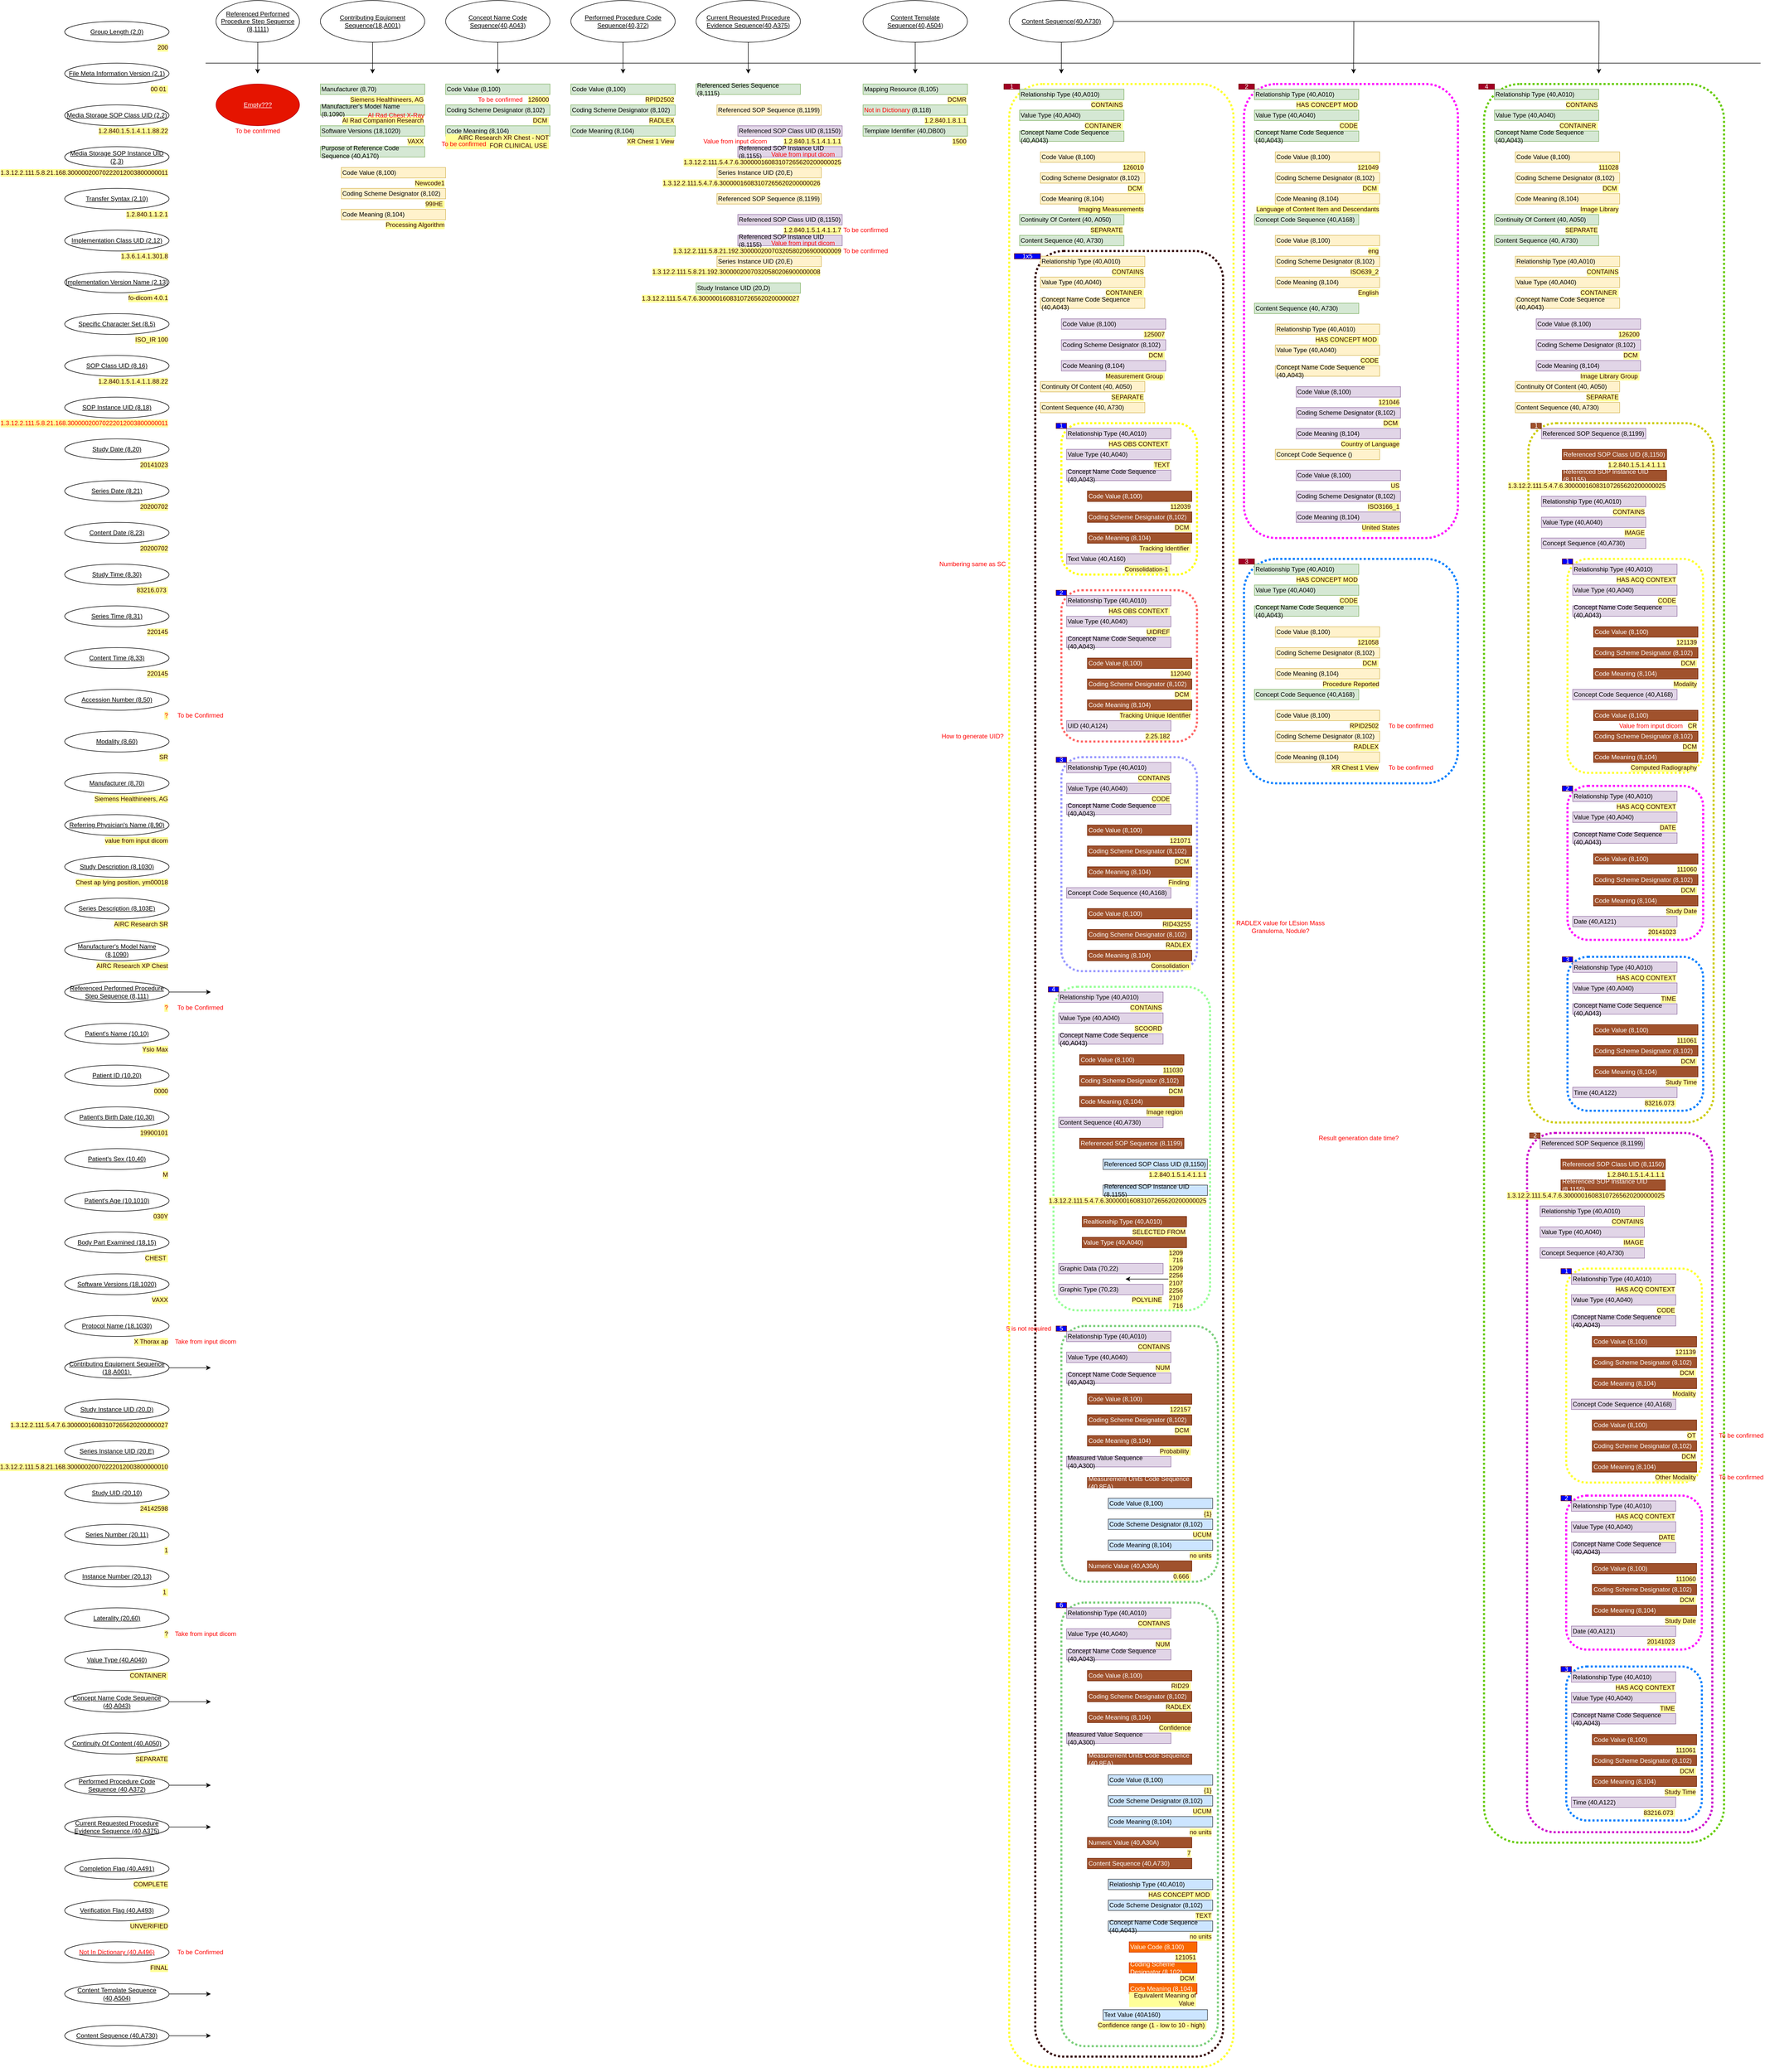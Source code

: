 <mxfile version="13.4.3" type="github"><diagram name="Stingray" id="jNute8dwImiLD7uME32a"><mxGraphModel dx="5686" dy="1784" grid="1" gridSize="10" guides="1" tooltips="1" connect="1" arrows="1" fold="1" page="1" pageScale="1" pageWidth="850" pageHeight="1100" math="0" shadow="0"><root><mxCell id="_tgNtQdlu2FmhktD68Mg-0"/><mxCell id="_tgNtQdlu2FmhktD68Mg-1" parent="_tgNtQdlu2FmhktD68Mg-0"/><mxCell id="_tgNtQdlu2FmhktD68Mg-853" value="" style="rounded=1;whiteSpace=wrap;html=1;shadow=0;glass=0;labelBackgroundColor=none;dashed=1;dashPattern=1 1;strokeWidth=4;fillColor=none;strokeColor=#66CC00;" parent="_tgNtQdlu2FmhktD68Mg-1" vertex="1"><mxGeometry x="2430" y="200" width="460" height="3370" as="geometry"/></mxCell><mxCell id="UD-Bs-wGvZ00cOyrSUxx-88" value="" style="rounded=1;whiteSpace=wrap;html=1;shadow=0;glass=0;labelBackgroundColor=none;dashed=1;dashPattern=1 1;strokeWidth=4;fillColor=none;strokeColor=#CCCC00;" vertex="1" parent="_tgNtQdlu2FmhktD68Mg-1"><mxGeometry x="2515" y="850" width="355" height="1340" as="geometry"/></mxCell><mxCell id="_tgNtQdlu2FmhktD68Mg-2" value="" style="rounded=1;whiteSpace=wrap;html=1;shadow=0;glass=0;labelBackgroundColor=none;dashed=1;dashPattern=1 1;strokeWidth=4;fillColor=none;strokeColor=#FFFF33;" parent="_tgNtQdlu2FmhktD68Mg-1" vertex="1"><mxGeometry x="1520" y="200" width="430" height="3800" as="geometry"/></mxCell><mxCell id="_tgNtQdlu2FmhktD68Mg-1082" value="" style="rounded=1;whiteSpace=wrap;html=1;shadow=0;glass=0;labelBackgroundColor=none;dashed=1;dashPattern=1 1;strokeWidth=4;fillColor=none;strokeColor=#330000;" parent="_tgNtQdlu2FmhktD68Mg-1" vertex="1"><mxGeometry x="1570" y="520" width="360" height="3460" as="geometry"/></mxCell><mxCell id="_tgNtQdlu2FmhktD68Mg-4" value="" style="rounded=1;whiteSpace=wrap;html=1;shadow=0;glass=1;dashed=1;dashPattern=1 1;labelBackgroundColor=none;strokeWidth=4;fillColor=none;strokeColor=#9999FF;" parent="_tgNtQdlu2FmhktD68Mg-1" vertex="1"><mxGeometry x="1620" y="1490" width="260" height="410" as="geometry"/></mxCell><mxCell id="_tgNtQdlu2FmhktD68Mg-5" value="" style="rounded=1;whiteSpace=wrap;html=1;shadow=0;glass=1;dashed=1;dashPattern=1 1;labelBackgroundColor=none;strokeWidth=4;fillColor=none;strokeColor=#FFFF00;" parent="_tgNtQdlu2FmhktD68Mg-1" vertex="1"><mxGeometry x="1620" y="850" width="260" height="290" as="geometry"/></mxCell><mxCell id="_tgNtQdlu2FmhktD68Mg-6" value="" style="rounded=1;whiteSpace=wrap;html=1;shadow=0;glass=1;dashed=1;dashPattern=1 1;labelBackgroundColor=none;strokeWidth=4;fillColor=none;strokeColor=#FF6666;" parent="_tgNtQdlu2FmhktD68Mg-1" vertex="1"><mxGeometry x="1620" y="1170" width="260" height="290" as="geometry"/></mxCell><mxCell id="_tgNtQdlu2FmhktD68Mg-8" style="edgeStyle=orthogonalEdgeStyle;rounded=0;orthogonalLoop=1;jettySize=auto;html=1;exitX=0.5;exitY=1;exitDx=0;exitDy=0;fontColor=#330000;" parent="_tgNtQdlu2FmhktD68Mg-1" source="_tgNtQdlu2FmhktD68Mg-9" edge="1"><mxGeometry relative="1" as="geometry"><mxPoint x="79.667" y="180.0" as="targetPoint"/></mxGeometry></mxCell><mxCell id="_tgNtQdlu2FmhktD68Mg-9" value="Referenced Performed Procedure Step Sequence (8,1111)" style="ellipse;whiteSpace=wrap;html=1;align=center;fontStyle=4;" parent="_tgNtQdlu2FmhktD68Mg-1" vertex="1"><mxGeometry y="40" width="160" height="80" as="geometry"/></mxCell><mxCell id="_tgNtQdlu2FmhktD68Mg-10" style="edgeStyle=orthogonalEdgeStyle;rounded=0;orthogonalLoop=1;jettySize=auto;html=1;exitX=0.5;exitY=1;exitDx=0;exitDy=0;fontColor=#FF9933;" parent="_tgNtQdlu2FmhktD68Mg-1" source="_tgNtQdlu2FmhktD68Mg-11" edge="1"><mxGeometry relative="1" as="geometry"><mxPoint x="300" y="180" as="targetPoint"/></mxGeometry></mxCell><mxCell id="_tgNtQdlu2FmhktD68Mg-11" value="Contributing Equipment Sequence(18,A001)" style="ellipse;whiteSpace=wrap;html=1;align=center;fontStyle=4;" parent="_tgNtQdlu2FmhktD68Mg-1" vertex="1"><mxGeometry x="200" y="40" width="200" height="80" as="geometry"/></mxCell><mxCell id="_tgNtQdlu2FmhktD68Mg-12" style="edgeStyle=orthogonalEdgeStyle;rounded=0;orthogonalLoop=1;jettySize=auto;html=1;exitX=0.5;exitY=1;exitDx=0;exitDy=0;fontColor=#FF9933;" parent="_tgNtQdlu2FmhktD68Mg-1" source="_tgNtQdlu2FmhktD68Mg-13" edge="1"><mxGeometry relative="1" as="geometry"><mxPoint x="540" y="180" as="targetPoint"/></mxGeometry></mxCell><mxCell id="_tgNtQdlu2FmhktD68Mg-13" value="Concept Name Code Sequence(40,A043)" style="ellipse;whiteSpace=wrap;html=1;align=center;fontStyle=4;" parent="_tgNtQdlu2FmhktD68Mg-1" vertex="1"><mxGeometry x="440" y="40" width="200" height="80" as="geometry"/></mxCell><mxCell id="_tgNtQdlu2FmhktD68Mg-14" style="edgeStyle=orthogonalEdgeStyle;rounded=0;orthogonalLoop=1;jettySize=auto;html=1;exitX=0.5;exitY=1;exitDx=0;exitDy=0;fontColor=#FF9933;" parent="_tgNtQdlu2FmhktD68Mg-1" source="_tgNtQdlu2FmhktD68Mg-15" edge="1"><mxGeometry relative="1" as="geometry"><mxPoint x="780" y="180" as="targetPoint"/></mxGeometry></mxCell><mxCell id="_tgNtQdlu2FmhktD68Mg-15" value="Performed Procedure Code Sequence(40,372)" style="ellipse;whiteSpace=wrap;html=1;align=center;fontStyle=4;" parent="_tgNtQdlu2FmhktD68Mg-1" vertex="1"><mxGeometry x="680" y="40" width="200" height="80" as="geometry"/></mxCell><mxCell id="_tgNtQdlu2FmhktD68Mg-16" style="edgeStyle=orthogonalEdgeStyle;rounded=0;orthogonalLoop=1;jettySize=auto;html=1;exitX=0.5;exitY=1;exitDx=0;exitDy=0;fontColor=#FF9933;" parent="_tgNtQdlu2FmhktD68Mg-1" source="_tgNtQdlu2FmhktD68Mg-17" edge="1"><mxGeometry relative="1" as="geometry"><mxPoint x="1020" y="180" as="targetPoint"/></mxGeometry></mxCell><mxCell id="_tgNtQdlu2FmhktD68Mg-17" value="Current Requested Procedure Evidence Sequence(40,A375)" style="ellipse;whiteSpace=wrap;html=1;align=center;fontStyle=4;" parent="_tgNtQdlu2FmhktD68Mg-1" vertex="1"><mxGeometry x="920" y="40" width="200" height="80" as="geometry"/></mxCell><mxCell id="_tgNtQdlu2FmhktD68Mg-18" style="edgeStyle=orthogonalEdgeStyle;rounded=0;orthogonalLoop=1;jettySize=auto;html=1;exitX=0.5;exitY=1;exitDx=0;exitDy=0;fontColor=#FF9933;" parent="_tgNtQdlu2FmhktD68Mg-1" source="_tgNtQdlu2FmhktD68Mg-19" edge="1"><mxGeometry relative="1" as="geometry"><mxPoint x="1340" y="180" as="targetPoint"/></mxGeometry></mxCell><mxCell id="_tgNtQdlu2FmhktD68Mg-19" value="Content Template Sequence(40,A504)" style="ellipse;whiteSpace=wrap;html=1;align=center;fontStyle=4;" parent="_tgNtQdlu2FmhktD68Mg-1" vertex="1"><mxGeometry x="1240" y="40" width="200" height="80" as="geometry"/></mxCell><mxCell id="_tgNtQdlu2FmhktD68Mg-20" style="edgeStyle=orthogonalEdgeStyle;rounded=0;orthogonalLoop=1;jettySize=auto;html=1;exitX=0.5;exitY=1;exitDx=0;exitDy=0;fontColor=#FF9933;" parent="_tgNtQdlu2FmhktD68Mg-1" source="_tgNtQdlu2FmhktD68Mg-21" edge="1"><mxGeometry relative="1" as="geometry"><mxPoint x="1620" y="180" as="targetPoint"/></mxGeometry></mxCell><mxCell id="_tgNtQdlu2FmhktD68Mg-1084" style="edgeStyle=orthogonalEdgeStyle;rounded=0;orthogonalLoop=1;jettySize=auto;html=1;fontColor=#FFFFFF;" parent="_tgNtQdlu2FmhktD68Mg-1" source="_tgNtQdlu2FmhktD68Mg-21" edge="1"><mxGeometry relative="1" as="geometry"><mxPoint x="2180" y="180" as="targetPoint"/></mxGeometry></mxCell><mxCell id="_tgNtQdlu2FmhktD68Mg-1085" style="edgeStyle=orthogonalEdgeStyle;rounded=0;orthogonalLoop=1;jettySize=auto;html=1;fontColor=#FFFFFF;" parent="_tgNtQdlu2FmhktD68Mg-1" source="_tgNtQdlu2FmhktD68Mg-21" edge="1"><mxGeometry relative="1" as="geometry"><mxPoint x="2650" y="180" as="targetPoint"/></mxGeometry></mxCell><mxCell id="_tgNtQdlu2FmhktD68Mg-21" value="Content Sequence(40,A730)" style="ellipse;whiteSpace=wrap;html=1;align=center;fontStyle=4;" parent="_tgNtQdlu2FmhktD68Mg-1" vertex="1"><mxGeometry x="1520" y="40" width="200" height="80" as="geometry"/></mxCell><mxCell id="_tgNtQdlu2FmhktD68Mg-22" value="Code Value (8,100)" style="text;html=1;strokeColor=#d6b656;fillColor=#fff2cc;align=left;verticalAlign=middle;whiteSpace=wrap;rounded=0;glass=0;shadow=0;sketch=0;labelBackgroundColor=none;labelBorderColor=none;" parent="_tgNtQdlu2FmhktD68Mg-1" vertex="1"><mxGeometry x="240" y="360" width="200" height="20" as="geometry"/></mxCell><mxCell id="_tgNtQdlu2FmhktD68Mg-23" value="&lt;span style=&quot;text-align: center&quot;&gt;Manufacturer's Model Name (8,1090)&lt;/span&gt;" style="text;html=1;strokeColor=#82b366;fillColor=#d5e8d4;align=left;verticalAlign=middle;whiteSpace=wrap;rounded=0;labelBackgroundColor=none;labelBorderColor=none;" parent="_tgNtQdlu2FmhktD68Mg-1" vertex="1"><mxGeometry x="200" y="240" width="200" height="20" as="geometry"/></mxCell><mxCell id="_tgNtQdlu2FmhktD68Mg-24" value="&lt;span style=&quot;text-align: center&quot;&gt;Software Versions (18,1020)&lt;/span&gt;" style="text;html=1;strokeColor=#82b366;fillColor=#d5e8d4;align=left;verticalAlign=middle;whiteSpace=wrap;rounded=0;labelBackgroundColor=none;labelBorderColor=none;" parent="_tgNtQdlu2FmhktD68Mg-1" vertex="1"><mxGeometry x="200" y="280" width="200" height="20" as="geometry"/></mxCell><mxCell id="_tgNtQdlu2FmhktD68Mg-25" value="&lt;span style=&quot;text-align: center&quot;&gt;Purpose of Reference Code Sequence (40,A170)&lt;/span&gt;" style="text;html=1;strokeColor=#82b366;fillColor=#d5e8d4;align=left;verticalAlign=middle;whiteSpace=wrap;rounded=0;labelBackgroundColor=none;labelBorderColor=none;" parent="_tgNtQdlu2FmhktD68Mg-1" vertex="1"><mxGeometry x="200" y="320" width="200" height="20" as="geometry"/></mxCell><mxCell id="_tgNtQdlu2FmhktD68Mg-26" value="Coding Scheme Designator (8,102)" style="text;html=1;strokeColor=#d6b656;fillColor=#fff2cc;align=left;verticalAlign=middle;whiteSpace=wrap;rounded=0;glass=0;shadow=0;sketch=0;labelBackgroundColor=none;labelBorderColor=none;" parent="_tgNtQdlu2FmhktD68Mg-1" vertex="1"><mxGeometry x="240" y="400" width="200" height="20" as="geometry"/></mxCell><mxCell id="_tgNtQdlu2FmhktD68Mg-27" value="Code Meaning (8,104)" style="text;html=1;strokeColor=#d6b656;fillColor=#fff2cc;align=left;verticalAlign=middle;whiteSpace=wrap;rounded=0;glass=0;shadow=0;sketch=0;labelBackgroundColor=none;labelBorderColor=none;" parent="_tgNtQdlu2FmhktD68Mg-1" vertex="1"><mxGeometry x="240" y="440" width="200" height="20" as="geometry"/></mxCell><mxCell id="_tgNtQdlu2FmhktD68Mg-28" value="Code Value (8,100)" style="text;html=1;strokeColor=#82b366;fillColor=#d5e8d4;align=left;verticalAlign=middle;whiteSpace=wrap;rounded=0;glass=0;shadow=0;sketch=0;labelBackgroundColor=none;labelBorderColor=none;" parent="_tgNtQdlu2FmhktD68Mg-1" vertex="1"><mxGeometry x="440" y="200" width="200" height="20" as="geometry"/></mxCell><mxCell id="_tgNtQdlu2FmhktD68Mg-29" value="Coding Scheme Designator (8,102)" style="text;html=1;strokeColor=#82b366;fillColor=#d5e8d4;align=left;verticalAlign=middle;whiteSpace=wrap;rounded=0;glass=0;shadow=0;sketch=0;labelBackgroundColor=none;labelBorderColor=none;" parent="_tgNtQdlu2FmhktD68Mg-1" vertex="1"><mxGeometry x="440" y="240" width="200" height="20" as="geometry"/></mxCell><mxCell id="_tgNtQdlu2FmhktD68Mg-30" value="Code Meaning (8,104)" style="text;html=1;strokeColor=#82b366;fillColor=#d5e8d4;align=left;verticalAlign=middle;whiteSpace=wrap;rounded=0;glass=0;shadow=0;sketch=0;labelBackgroundColor=none;labelBorderColor=none;" parent="_tgNtQdlu2FmhktD68Mg-1" vertex="1"><mxGeometry x="440" y="280" width="200" height="20" as="geometry"/></mxCell><mxCell id="_tgNtQdlu2FmhktD68Mg-31" value="Code Value (8,100)" style="text;html=1;strokeColor=#82b366;fillColor=#d5e8d4;align=left;verticalAlign=middle;whiteSpace=wrap;rounded=0;glass=0;shadow=0;sketch=0;labelBackgroundColor=none;labelBorderColor=none;" parent="_tgNtQdlu2FmhktD68Mg-1" vertex="1"><mxGeometry x="680" y="200" width="200" height="20" as="geometry"/></mxCell><mxCell id="_tgNtQdlu2FmhktD68Mg-32" value="Coding Scheme Designator (8,102)" style="text;html=1;strokeColor=#82b366;fillColor=#d5e8d4;align=left;verticalAlign=middle;whiteSpace=wrap;rounded=0;glass=0;shadow=0;sketch=0;labelBackgroundColor=none;labelBorderColor=none;" parent="_tgNtQdlu2FmhktD68Mg-1" vertex="1"><mxGeometry x="680" y="240" width="200" height="20" as="geometry"/></mxCell><mxCell id="_tgNtQdlu2FmhktD68Mg-33" value="Code Meaning (8,104)" style="text;html=1;strokeColor=#82b366;fillColor=#d5e8d4;align=left;verticalAlign=middle;whiteSpace=wrap;rounded=0;glass=0;shadow=0;sketch=0;labelBackgroundColor=none;labelBorderColor=none;" parent="_tgNtQdlu2FmhktD68Mg-1" vertex="1"><mxGeometry x="680" y="280" width="200" height="20" as="geometry"/></mxCell><mxCell id="_tgNtQdlu2FmhktD68Mg-34" value="Referenced Series Sequence (8,1115)" style="text;html=1;strokeColor=#82b366;fillColor=#d5e8d4;align=left;verticalAlign=middle;whiteSpace=wrap;rounded=0;glass=0;shadow=0;sketch=0;labelBackgroundColor=none;labelBorderColor=none;" parent="_tgNtQdlu2FmhktD68Mg-1" vertex="1"><mxGeometry x="920" y="200" width="200" height="20" as="geometry"/></mxCell><mxCell id="_tgNtQdlu2FmhktD68Mg-35" value="Study Instance UID (20,D)" style="text;html=1;strokeColor=#82b366;fillColor=#d5e8d4;align=left;verticalAlign=middle;whiteSpace=wrap;rounded=0;glass=0;shadow=0;sketch=0;labelBackgroundColor=none;labelBorderColor=none;" parent="_tgNtQdlu2FmhktD68Mg-1" vertex="1"><mxGeometry x="920" y="581" width="200" height="20" as="geometry"/></mxCell><mxCell id="_tgNtQdlu2FmhktD68Mg-36" value="Referenced SOP Sequence (8,1199)" style="text;html=1;strokeColor=#d6b656;fillColor=#fff2cc;align=left;verticalAlign=middle;whiteSpace=wrap;rounded=0;glass=0;shadow=0;sketch=0;labelBackgroundColor=none;labelBorderColor=none;" parent="_tgNtQdlu2FmhktD68Mg-1" vertex="1"><mxGeometry x="960" y="240" width="200" height="20" as="geometry"/></mxCell><mxCell id="_tgNtQdlu2FmhktD68Mg-37" value="Series Instance UID (20,E)" style="text;html=1;strokeColor=#d6b656;fillColor=#fff2cc;align=left;verticalAlign=middle;whiteSpace=wrap;rounded=0;glass=0;shadow=0;sketch=0;labelBackgroundColor=none;labelBorderColor=none;" parent="_tgNtQdlu2FmhktD68Mg-1" vertex="1"><mxGeometry x="960" y="360" width="200" height="20" as="geometry"/></mxCell><mxCell id="_tgNtQdlu2FmhktD68Mg-38" value="Referenced SOP Class UID (8,1150)" style="text;html=1;strokeColor=#9673a6;fillColor=#e1d5e7;align=left;verticalAlign=middle;whiteSpace=wrap;rounded=0;glass=0;shadow=0;sketch=0;labelBackgroundColor=none;labelBorderColor=none;" parent="_tgNtQdlu2FmhktD68Mg-1" vertex="1"><mxGeometry x="1000" y="280" width="200" height="20" as="geometry"/></mxCell><mxCell id="_tgNtQdlu2FmhktD68Mg-39" value="Referenced SOP Instance UID (8,1155)" style="text;html=1;strokeColor=#9673a6;fillColor=#e1d5e7;align=left;verticalAlign=middle;whiteSpace=wrap;rounded=0;glass=0;shadow=0;sketch=0;labelBackgroundColor=none;labelBorderColor=none;" parent="_tgNtQdlu2FmhktD68Mg-1" vertex="1"><mxGeometry x="1000" y="320" width="200" height="20" as="geometry"/></mxCell><mxCell id="_tgNtQdlu2FmhktD68Mg-77" value="Mapping Resource (8,105)" style="text;html=1;strokeColor=#82b366;fillColor=#d5e8d4;align=left;verticalAlign=middle;whiteSpace=wrap;rounded=0;glass=0;shadow=0;sketch=0;labelBackgroundColor=none;labelBorderColor=none;" parent="_tgNtQdlu2FmhktD68Mg-1" vertex="1"><mxGeometry x="1240" y="200" width="200" height="20" as="geometry"/></mxCell><mxCell id="_tgNtQdlu2FmhktD68Mg-78" value="&lt;font color=&quot;#ff0000&quot;&gt;Not in Dictionary&lt;/font&gt; (8,118)" style="text;html=1;strokeColor=#82b366;fillColor=#d5e8d4;align=left;verticalAlign=middle;whiteSpace=wrap;rounded=0;glass=0;shadow=0;sketch=0;labelBackgroundColor=none;labelBorderColor=none;" parent="_tgNtQdlu2FmhktD68Mg-1" vertex="1"><mxGeometry x="1240" y="240" width="200" height="20" as="geometry"/></mxCell><mxCell id="_tgNtQdlu2FmhktD68Mg-79" value="Template Identifier (40,DB00)" style="text;html=1;strokeColor=#82b366;fillColor=#d5e8d4;align=left;verticalAlign=middle;whiteSpace=wrap;rounded=0;glass=0;shadow=0;sketch=0;labelBackgroundColor=none;labelBorderColor=none;" parent="_tgNtQdlu2FmhktD68Mg-1" vertex="1"><mxGeometry x="1240" y="280" width="200" height="20" as="geometry"/></mxCell><mxCell id="_tgNtQdlu2FmhktD68Mg-80" value="Relationship Type (40,A010)" style="text;html=1;strokeColor=#82b366;fillColor=#d5e8d4;align=left;verticalAlign=middle;whiteSpace=wrap;rounded=0;glass=0;shadow=0;sketch=0;labelBackgroundColor=none;labelBorderColor=none;" parent="_tgNtQdlu2FmhktD68Mg-1" vertex="1"><mxGeometry x="1540" y="210" width="200" height="20" as="geometry"/></mxCell><mxCell id="_tgNtQdlu2FmhktD68Mg-81" value="Value Type (40,A040)" style="text;html=1;strokeColor=#82b366;fillColor=#d5e8d4;align=left;verticalAlign=middle;whiteSpace=wrap;rounded=0;glass=0;shadow=0;sketch=0;labelBackgroundColor=none;labelBorderColor=none;" parent="_tgNtQdlu2FmhktD68Mg-1" vertex="1"><mxGeometry x="1540" y="250" width="200" height="20" as="geometry"/></mxCell><mxCell id="_tgNtQdlu2FmhktD68Mg-82" value="Concept Name Code Sequence (40,A043)" style="text;html=1;strokeColor=#82b366;fillColor=#d5e8d4;align=left;verticalAlign=middle;whiteSpace=wrap;rounded=0;glass=0;shadow=0;sketch=0;labelBackgroundColor=none;labelBorderColor=none;" parent="_tgNtQdlu2FmhktD68Mg-1" vertex="1"><mxGeometry x="1540" y="290" width="200" height="20" as="geometry"/></mxCell><mxCell id="_tgNtQdlu2FmhktD68Mg-83" value="Continuity Of Content (40, A050)" style="text;html=1;strokeColor=#82b366;fillColor=#d5e8d4;align=left;verticalAlign=middle;whiteSpace=wrap;rounded=0;glass=0;shadow=0;sketch=0;labelBackgroundColor=none;labelBorderColor=none;" parent="_tgNtQdlu2FmhktD68Mg-1" vertex="1"><mxGeometry x="1540" y="450" width="200" height="20" as="geometry"/></mxCell><mxCell id="_tgNtQdlu2FmhktD68Mg-84" value="Content Sequence (40, A730)" style="text;html=1;strokeColor=#82b366;fillColor=#d5e8d4;align=left;verticalAlign=middle;whiteSpace=wrap;rounded=0;glass=0;shadow=0;sketch=0;labelBackgroundColor=none;labelBorderColor=none;" parent="_tgNtQdlu2FmhktD68Mg-1" vertex="1"><mxGeometry x="1540" y="490" width="200" height="20" as="geometry"/></mxCell><mxCell id="_tgNtQdlu2FmhktD68Mg-85" value="Code Value (8,100)" style="text;html=1;strokeColor=#d6b656;fillColor=#fff2cc;align=left;verticalAlign=middle;whiteSpace=wrap;rounded=0;glass=0;shadow=0;sketch=0;labelBackgroundColor=none;labelBorderColor=none;" parent="_tgNtQdlu2FmhktD68Mg-1" vertex="1"><mxGeometry x="1580" y="330" width="200" height="20" as="geometry"/></mxCell><mxCell id="_tgNtQdlu2FmhktD68Mg-86" value="Coding Scheme Designator (8,102)" style="text;html=1;strokeColor=#d6b656;fillColor=#fff2cc;align=left;verticalAlign=middle;whiteSpace=wrap;rounded=0;glass=0;shadow=0;sketch=0;labelBackgroundColor=none;labelBorderColor=none;" parent="_tgNtQdlu2FmhktD68Mg-1" vertex="1"><mxGeometry x="1580" y="370" width="200" height="20" as="geometry"/></mxCell><mxCell id="_tgNtQdlu2FmhktD68Mg-87" value="Code Meaning (8,104)" style="text;html=1;strokeColor=#d6b656;fillColor=#fff2cc;align=left;verticalAlign=middle;whiteSpace=wrap;rounded=0;glass=0;shadow=0;sketch=0;labelBackgroundColor=none;labelBorderColor=none;" parent="_tgNtQdlu2FmhktD68Mg-1" vertex="1"><mxGeometry x="1580" y="410" width="200" height="20" as="geometry"/></mxCell><mxCell id="_tgNtQdlu2FmhktD68Mg-88" value="Relationship Type (40,A010)" style="text;html=1;strokeColor=#d6b656;fillColor=#fff2cc;align=left;verticalAlign=middle;whiteSpace=wrap;rounded=0;glass=0;shadow=0;sketch=0;labelBackgroundColor=none;labelBorderColor=none;" parent="_tgNtQdlu2FmhktD68Mg-1" vertex="1"><mxGeometry x="1580" y="530" width="200" height="20" as="geometry"/></mxCell><mxCell id="_tgNtQdlu2FmhktD68Mg-89" value="Value Type (40,A040)" style="text;html=1;strokeColor=#d6b656;fillColor=#fff2cc;align=left;verticalAlign=middle;whiteSpace=wrap;rounded=0;glass=0;shadow=0;sketch=0;labelBackgroundColor=none;labelBorderColor=none;" parent="_tgNtQdlu2FmhktD68Mg-1" vertex="1"><mxGeometry x="1580" y="570" width="200" height="20" as="geometry"/></mxCell><mxCell id="_tgNtQdlu2FmhktD68Mg-90" value="Concept Name Code Sequence (40,A043)" style="text;html=1;strokeColor=#d6b656;fillColor=#fff2cc;align=left;verticalAlign=middle;whiteSpace=wrap;rounded=0;glass=0;shadow=0;sketch=0;labelBackgroundColor=none;labelBorderColor=none;" parent="_tgNtQdlu2FmhktD68Mg-1" vertex="1"><mxGeometry x="1580" y="610" width="200" height="20" as="geometry"/></mxCell><mxCell id="_tgNtQdlu2FmhktD68Mg-91" value="Continuity Of Content (40, A050)" style="text;html=1;strokeColor=#d6b656;fillColor=#fff2cc;align=left;verticalAlign=middle;whiteSpace=wrap;rounded=0;glass=0;shadow=0;sketch=0;labelBackgroundColor=none;labelBorderColor=none;" parent="_tgNtQdlu2FmhktD68Mg-1" vertex="1"><mxGeometry x="1580" y="770" width="200" height="20" as="geometry"/></mxCell><mxCell id="_tgNtQdlu2FmhktD68Mg-92" value="Content Sequence (40, A730)" style="text;html=1;strokeColor=#d6b656;fillColor=#fff2cc;align=left;verticalAlign=middle;whiteSpace=wrap;rounded=0;glass=0;shadow=0;sketch=0;labelBackgroundColor=none;labelBorderColor=none;" parent="_tgNtQdlu2FmhktD68Mg-1" vertex="1"><mxGeometry x="1580" y="810" width="200" height="20" as="geometry"/></mxCell><mxCell id="_tgNtQdlu2FmhktD68Mg-93" value="Code Value (8,100)" style="text;html=1;strokeColor=#6D1F00;fillColor=#a0522d;align=left;verticalAlign=middle;whiteSpace=wrap;rounded=0;glass=0;shadow=0;sketch=0;labelBackgroundColor=none;labelBorderColor=none;fontColor=#ffffff;" parent="_tgNtQdlu2FmhktD68Mg-1" vertex="1"><mxGeometry x="1670" y="980" width="200" height="20" as="geometry"/></mxCell><mxCell id="_tgNtQdlu2FmhktD68Mg-94" value="Coding Scheme Designator (8,102)" style="text;html=1;strokeColor=#6D1F00;fillColor=#a0522d;align=left;verticalAlign=middle;whiteSpace=wrap;rounded=0;glass=0;shadow=0;sketch=0;labelBackgroundColor=none;labelBorderColor=none;fontColor=#ffffff;" parent="_tgNtQdlu2FmhktD68Mg-1" vertex="1"><mxGeometry x="1670" y="1020" width="200" height="20" as="geometry"/></mxCell><mxCell id="_tgNtQdlu2FmhktD68Mg-95" value="Code Meaning (8,104)" style="text;html=1;strokeColor=#6D1F00;fillColor=#a0522d;align=left;verticalAlign=middle;whiteSpace=wrap;rounded=0;glass=0;shadow=0;sketch=0;labelBackgroundColor=none;labelBorderColor=none;fontColor=#ffffff;" parent="_tgNtQdlu2FmhktD68Mg-1" vertex="1"><mxGeometry x="1670" y="1060" width="200" height="20" as="geometry"/></mxCell><mxCell id="_tgNtQdlu2FmhktD68Mg-96" value="Relationship Type (40,A010)" style="text;html=1;strokeColor=#9673a6;fillColor=#e1d5e7;align=left;verticalAlign=middle;whiteSpace=wrap;rounded=0;glass=0;shadow=0;sketch=0;labelBackgroundColor=none;labelBorderColor=none;" parent="_tgNtQdlu2FmhktD68Mg-1" vertex="1"><mxGeometry x="1630" y="860" width="200" height="20" as="geometry"/></mxCell><mxCell id="_tgNtQdlu2FmhktD68Mg-97" value="Value Type (40,A040)" style="text;html=1;strokeColor=#9673a6;fillColor=#e1d5e7;align=left;verticalAlign=middle;whiteSpace=wrap;rounded=0;glass=0;shadow=0;sketch=0;labelBackgroundColor=none;labelBorderColor=none;" parent="_tgNtQdlu2FmhktD68Mg-1" vertex="1"><mxGeometry x="1630" y="900" width="200" height="20" as="geometry"/></mxCell><mxCell id="_tgNtQdlu2FmhktD68Mg-98" value="Concept Name Code Sequence (40,A043)" style="text;html=1;strokeColor=#9673a6;fillColor=#e1d5e7;align=left;verticalAlign=middle;whiteSpace=wrap;rounded=0;glass=0;shadow=0;sketch=0;labelBackgroundColor=none;labelBorderColor=none;" parent="_tgNtQdlu2FmhktD68Mg-1" vertex="1"><mxGeometry x="1630" y="940" width="200" height="20" as="geometry"/></mxCell><mxCell id="_tgNtQdlu2FmhktD68Mg-99" value="Text Value (40,A160)" style="text;html=1;strokeColor=#9673a6;fillColor=#e1d5e7;align=left;verticalAlign=middle;whiteSpace=wrap;rounded=0;glass=0;shadow=0;sketch=0;labelBackgroundColor=none;labelBorderColor=none;" parent="_tgNtQdlu2FmhktD68Mg-1" vertex="1"><mxGeometry x="1630" y="1100" width="200" height="20" as="geometry"/></mxCell><mxCell id="_tgNtQdlu2FmhktD68Mg-100" value="Code Value (8,100)" style="text;html=1;strokeColor=#9673a6;fillColor=#e1d5e7;align=left;verticalAlign=middle;whiteSpace=wrap;rounded=0;glass=0;shadow=0;sketch=0;labelBackgroundColor=none;labelBorderColor=none;" parent="_tgNtQdlu2FmhktD68Mg-1" vertex="1"><mxGeometry x="1620" y="650" width="200" height="20" as="geometry"/></mxCell><mxCell id="_tgNtQdlu2FmhktD68Mg-101" value="Coding Scheme Designator (8,102)" style="text;html=1;strokeColor=#9673a6;fillColor=#e1d5e7;align=left;verticalAlign=middle;whiteSpace=wrap;rounded=0;glass=0;shadow=0;sketch=0;labelBackgroundColor=none;labelBorderColor=none;" parent="_tgNtQdlu2FmhktD68Mg-1" vertex="1"><mxGeometry x="1620" y="690" width="200" height="20" as="geometry"/></mxCell><mxCell id="_tgNtQdlu2FmhktD68Mg-102" value="Code Meaning (8,104)" style="text;html=1;strokeColor=#9673a6;fillColor=#e1d5e7;align=left;verticalAlign=middle;whiteSpace=wrap;rounded=0;glass=0;shadow=0;sketch=0;labelBackgroundColor=none;labelBorderColor=none;" parent="_tgNtQdlu2FmhktD68Mg-1" vertex="1"><mxGeometry x="1620" y="730" width="200" height="20" as="geometry"/></mxCell><mxCell id="_tgNtQdlu2FmhktD68Mg-103" value="1" style="text;html=1;strokeColor=#6F0000;fillColor=#a20025;align=center;verticalAlign=middle;whiteSpace=wrap;rounded=0;shadow=0;glass=0;labelBackgroundColor=none;fontColor=#ffffff;" parent="_tgNtQdlu2FmhktD68Mg-1" vertex="1"><mxGeometry x="1510" y="200" width="30" height="10" as="geometry"/></mxCell><mxCell id="_tgNtQdlu2FmhktD68Mg-104" value="Relationship Type (40,A010)" style="text;html=1;strokeColor=#9673a6;fillColor=#e1d5e7;align=left;verticalAlign=middle;whiteSpace=wrap;rounded=0;glass=0;shadow=0;sketch=0;labelBackgroundColor=none;labelBorderColor=none;" parent="_tgNtQdlu2FmhktD68Mg-1" vertex="1"><mxGeometry x="1630" y="1180" width="200" height="20" as="geometry"/></mxCell><mxCell id="_tgNtQdlu2FmhktD68Mg-105" value="Value Type (40,A040)" style="text;html=1;strokeColor=#9673a6;fillColor=#e1d5e7;align=left;verticalAlign=middle;whiteSpace=wrap;rounded=0;glass=0;shadow=0;sketch=0;labelBackgroundColor=none;labelBorderColor=none;" parent="_tgNtQdlu2FmhktD68Mg-1" vertex="1"><mxGeometry x="1630" y="1220" width="200" height="20" as="geometry"/></mxCell><mxCell id="_tgNtQdlu2FmhktD68Mg-106" value="Concept Name Code Sequence (40,A043)" style="text;html=1;strokeColor=#9673a6;fillColor=#e1d5e7;align=left;verticalAlign=middle;whiteSpace=wrap;rounded=0;glass=0;shadow=0;sketch=0;labelBackgroundColor=none;labelBorderColor=none;" parent="_tgNtQdlu2FmhktD68Mg-1" vertex="1"><mxGeometry x="1630" y="1260" width="200" height="20" as="geometry"/></mxCell><mxCell id="_tgNtQdlu2FmhktD68Mg-107" value="Code Value (8,100)" style="text;html=1;strokeColor=#6D1F00;fillColor=#a0522d;align=left;verticalAlign=middle;whiteSpace=wrap;rounded=0;glass=0;shadow=0;sketch=0;labelBackgroundColor=none;labelBorderColor=none;fontColor=#ffffff;" parent="_tgNtQdlu2FmhktD68Mg-1" vertex="1"><mxGeometry x="1670" y="1300" width="200" height="20" as="geometry"/></mxCell><mxCell id="_tgNtQdlu2FmhktD68Mg-108" value="Coding Scheme Designator (8,102)" style="text;html=1;strokeColor=#6D1F00;fillColor=#a0522d;align=left;verticalAlign=middle;whiteSpace=wrap;rounded=0;glass=0;shadow=0;sketch=0;labelBackgroundColor=none;labelBorderColor=none;fontColor=#ffffff;" parent="_tgNtQdlu2FmhktD68Mg-1" vertex="1"><mxGeometry x="1670" y="1340" width="200" height="20" as="geometry"/></mxCell><mxCell id="_tgNtQdlu2FmhktD68Mg-109" value="Code Meaning (8,104)" style="text;html=1;strokeColor=#6D1F00;fillColor=#a0522d;align=left;verticalAlign=middle;whiteSpace=wrap;rounded=0;glass=0;shadow=0;sketch=0;labelBackgroundColor=none;labelBorderColor=none;fontColor=#ffffff;" parent="_tgNtQdlu2FmhktD68Mg-1" vertex="1"><mxGeometry x="1670" y="1380" width="200" height="20" as="geometry"/></mxCell><mxCell id="_tgNtQdlu2FmhktD68Mg-110" value="UID (40,A124)" style="text;html=1;strokeColor=#9673a6;fillColor=#e1d5e7;align=left;verticalAlign=middle;whiteSpace=wrap;rounded=0;glass=0;shadow=0;sketch=0;labelBackgroundColor=none;labelBorderColor=none;" parent="_tgNtQdlu2FmhktD68Mg-1" vertex="1"><mxGeometry x="1630" y="1420" width="200" height="20" as="geometry"/></mxCell><mxCell id="_tgNtQdlu2FmhktD68Mg-111" value="Relationship Type (40,A010)" style="text;html=1;strokeColor=#9673a6;fillColor=#e1d5e7;align=left;verticalAlign=middle;whiteSpace=wrap;rounded=0;glass=0;shadow=0;sketch=0;labelBackgroundColor=none;labelBorderColor=none;" parent="_tgNtQdlu2FmhktD68Mg-1" vertex="1"><mxGeometry x="1630" y="1500" width="200" height="20" as="geometry"/></mxCell><mxCell id="_tgNtQdlu2FmhktD68Mg-112" value="Value Type (40,A040)" style="text;html=1;strokeColor=#9673a6;fillColor=#e1d5e7;align=left;verticalAlign=middle;whiteSpace=wrap;rounded=0;glass=0;shadow=0;sketch=0;labelBackgroundColor=none;labelBorderColor=none;" parent="_tgNtQdlu2FmhktD68Mg-1" vertex="1"><mxGeometry x="1630" y="1540" width="200" height="20" as="geometry"/></mxCell><mxCell id="_tgNtQdlu2FmhktD68Mg-113" value="Concept Name Code Sequence (40,A043)" style="text;html=1;strokeColor=#9673a6;fillColor=#e1d5e7;align=left;verticalAlign=middle;whiteSpace=wrap;rounded=0;glass=0;shadow=0;sketch=0;labelBackgroundColor=none;labelBorderColor=none;" parent="_tgNtQdlu2FmhktD68Mg-1" vertex="1"><mxGeometry x="1630" y="1580" width="200" height="20" as="geometry"/></mxCell><mxCell id="_tgNtQdlu2FmhktD68Mg-114" value="Code Value (8,100)" style="text;html=1;strokeColor=#6D1F00;fillColor=#a0522d;align=left;verticalAlign=middle;whiteSpace=wrap;rounded=0;glass=0;shadow=0;sketch=0;labelBackgroundColor=none;labelBorderColor=none;fontColor=#ffffff;" parent="_tgNtQdlu2FmhktD68Mg-1" vertex="1"><mxGeometry x="1670" y="1620" width="200" height="20" as="geometry"/></mxCell><mxCell id="_tgNtQdlu2FmhktD68Mg-115" value="Coding Scheme Designator (8,102)" style="text;html=1;strokeColor=#6D1F00;fillColor=#a0522d;align=left;verticalAlign=middle;whiteSpace=wrap;rounded=0;glass=0;shadow=0;sketch=0;labelBackgroundColor=none;labelBorderColor=none;fontColor=#ffffff;" parent="_tgNtQdlu2FmhktD68Mg-1" vertex="1"><mxGeometry x="1670" y="1660" width="200" height="20" as="geometry"/></mxCell><mxCell id="_tgNtQdlu2FmhktD68Mg-116" value="Code Meaning (8,104)" style="text;html=1;strokeColor=#6D1F00;fillColor=#a0522d;align=left;verticalAlign=middle;whiteSpace=wrap;rounded=0;glass=0;shadow=0;sketch=0;labelBackgroundColor=none;labelBorderColor=none;fontColor=#ffffff;" parent="_tgNtQdlu2FmhktD68Mg-1" vertex="1"><mxGeometry x="1670" y="1700" width="200" height="20" as="geometry"/></mxCell><mxCell id="_tgNtQdlu2FmhktD68Mg-117" value="Concept Code Sequence (40,A168)" style="text;html=1;strokeColor=#9673a6;fillColor=#e1d5e7;align=left;verticalAlign=middle;whiteSpace=wrap;rounded=0;glass=0;shadow=0;sketch=0;labelBackgroundColor=none;labelBorderColor=none;" parent="_tgNtQdlu2FmhktD68Mg-1" vertex="1"><mxGeometry x="1630" y="1740" width="200" height="20" as="geometry"/></mxCell><mxCell id="_tgNtQdlu2FmhktD68Mg-118" value="Code Value (8,100)" style="text;html=1;strokeColor=#6D1F00;fillColor=#a0522d;align=left;verticalAlign=middle;whiteSpace=wrap;rounded=0;glass=0;shadow=0;sketch=0;labelBackgroundColor=none;labelBorderColor=none;fontColor=#ffffff;" parent="_tgNtQdlu2FmhktD68Mg-1" vertex="1"><mxGeometry x="1670" y="1780" width="200" height="20" as="geometry"/></mxCell><mxCell id="_tgNtQdlu2FmhktD68Mg-119" value="Coding Scheme Designator (8,102)" style="text;html=1;strokeColor=#6D1F00;fillColor=#a0522d;align=left;verticalAlign=middle;whiteSpace=wrap;rounded=0;glass=0;shadow=0;sketch=0;labelBackgroundColor=none;labelBorderColor=none;fontColor=#ffffff;" parent="_tgNtQdlu2FmhktD68Mg-1" vertex="1"><mxGeometry x="1670" y="1820" width="200" height="20" as="geometry"/></mxCell><mxCell id="_tgNtQdlu2FmhktD68Mg-120" value="Code Meaning (8,104)" style="text;html=1;strokeColor=#6D1F00;fillColor=#a0522d;align=left;verticalAlign=middle;whiteSpace=wrap;rounded=0;glass=0;shadow=0;sketch=0;labelBackgroundColor=none;labelBorderColor=none;fontColor=#ffffff;" parent="_tgNtQdlu2FmhktD68Mg-1" vertex="1"><mxGeometry x="1670" y="1860" width="200" height="20" as="geometry"/></mxCell><mxCell id="_tgNtQdlu2FmhktD68Mg-121" value="Relationship Type (40,A010)" style="text;html=1;strokeColor=#9673a6;fillColor=#e1d5e7;align=left;verticalAlign=middle;whiteSpace=wrap;rounded=0;glass=0;shadow=0;sketch=0;labelBackgroundColor=none;labelBorderColor=none;" parent="_tgNtQdlu2FmhktD68Mg-1" vertex="1"><mxGeometry x="1630" y="1500" width="200" height="20" as="geometry"/></mxCell><mxCell id="_tgNtQdlu2FmhktD68Mg-122" value="Relationship Type (40,A010)" style="text;html=1;strokeColor=#9673a6;fillColor=#e1d5e7;align=left;verticalAlign=middle;whiteSpace=wrap;rounded=0;glass=0;shadow=0;sketch=0;labelBackgroundColor=none;labelBorderColor=none;" parent="_tgNtQdlu2FmhktD68Mg-1" vertex="1"><mxGeometry x="1630" y="1500" width="200" height="20" as="geometry"/></mxCell><mxCell id="_tgNtQdlu2FmhktD68Mg-123" value="Value Type (40,A040)" style="text;html=1;strokeColor=#9673a6;fillColor=#e1d5e7;align=left;verticalAlign=middle;whiteSpace=wrap;rounded=0;glass=0;shadow=0;sketch=0;labelBackgroundColor=none;labelBorderColor=none;" parent="_tgNtQdlu2FmhktD68Mg-1" vertex="1"><mxGeometry x="1630" y="1540" width="200" height="20" as="geometry"/></mxCell><mxCell id="_tgNtQdlu2FmhktD68Mg-124" value="Concept Name Code Sequence (40,A043)" style="text;html=1;strokeColor=#9673a6;fillColor=#e1d5e7;align=left;verticalAlign=middle;whiteSpace=wrap;rounded=0;glass=0;shadow=0;sketch=0;labelBackgroundColor=none;labelBorderColor=none;" parent="_tgNtQdlu2FmhktD68Mg-1" vertex="1"><mxGeometry x="1630" y="1580" width="200" height="20" as="geometry"/></mxCell><mxCell id="_tgNtQdlu2FmhktD68Mg-125" value="Code Value (8,100)" style="text;html=1;strokeColor=#6D1F00;fillColor=#a0522d;align=left;verticalAlign=middle;whiteSpace=wrap;rounded=0;glass=0;shadow=0;sketch=0;labelBackgroundColor=none;labelBorderColor=none;fontColor=#ffffff;" parent="_tgNtQdlu2FmhktD68Mg-1" vertex="1"><mxGeometry x="1670" y="1620" width="200" height="20" as="geometry"/></mxCell><mxCell id="_tgNtQdlu2FmhktD68Mg-126" value="Coding Scheme Designator (8,102)" style="text;html=1;strokeColor=#6D1F00;fillColor=#a0522d;align=left;verticalAlign=middle;whiteSpace=wrap;rounded=0;glass=0;shadow=0;sketch=0;labelBackgroundColor=none;labelBorderColor=none;fontColor=#ffffff;" parent="_tgNtQdlu2FmhktD68Mg-1" vertex="1"><mxGeometry x="1670" y="1660" width="200" height="20" as="geometry"/></mxCell><mxCell id="_tgNtQdlu2FmhktD68Mg-127" value="" style="rounded=1;whiteSpace=wrap;html=1;shadow=0;glass=1;dashed=1;dashPattern=1 1;labelBackgroundColor=none;strokeWidth=4;fillColor=none;strokeColor=#7CCF7C;" parent="_tgNtQdlu2FmhktD68Mg-1" vertex="1"><mxGeometry x="1620" y="2580" width="300" height="490" as="geometry"/></mxCell><mxCell id="_tgNtQdlu2FmhktD68Mg-128" value="Relationship Type (40,A010)" style="text;html=1;strokeColor=#9673a6;fillColor=#e1d5e7;align=left;verticalAlign=middle;whiteSpace=wrap;rounded=0;glass=0;shadow=0;sketch=0;labelBackgroundColor=none;labelBorderColor=none;" parent="_tgNtQdlu2FmhktD68Mg-1" vertex="1"><mxGeometry x="1630" y="2590" width="200" height="20" as="geometry"/></mxCell><mxCell id="_tgNtQdlu2FmhktD68Mg-129" value="Value Type (40,A040)" style="text;html=1;strokeColor=#9673a6;fillColor=#e1d5e7;align=left;verticalAlign=middle;whiteSpace=wrap;rounded=0;glass=0;shadow=0;sketch=0;labelBackgroundColor=none;labelBorderColor=none;" parent="_tgNtQdlu2FmhktD68Mg-1" vertex="1"><mxGeometry x="1630" y="2630" width="200" height="20" as="geometry"/></mxCell><mxCell id="_tgNtQdlu2FmhktD68Mg-130" value="Concept Name Code Sequence (40,A043)" style="text;html=1;strokeColor=#9673a6;fillColor=#e1d5e7;align=left;verticalAlign=middle;whiteSpace=wrap;rounded=0;glass=0;shadow=0;sketch=0;labelBackgroundColor=none;labelBorderColor=none;" parent="_tgNtQdlu2FmhktD68Mg-1" vertex="1"><mxGeometry x="1630" y="2670" width="200" height="20" as="geometry"/></mxCell><mxCell id="_tgNtQdlu2FmhktD68Mg-131" value="Code Value (8,100)" style="text;html=1;strokeColor=#6D1F00;fillColor=#a0522d;align=left;verticalAlign=middle;whiteSpace=wrap;rounded=0;glass=0;shadow=0;sketch=0;labelBackgroundColor=none;labelBorderColor=none;fontColor=#ffffff;" parent="_tgNtQdlu2FmhktD68Mg-1" vertex="1"><mxGeometry x="1670" y="2710" width="200" height="20" as="geometry"/></mxCell><mxCell id="_tgNtQdlu2FmhktD68Mg-132" value="Coding Scheme Designator (8,102)" style="text;html=1;strokeColor=#6D1F00;fillColor=#a0522d;align=left;verticalAlign=middle;whiteSpace=wrap;rounded=0;glass=0;shadow=0;sketch=0;labelBackgroundColor=none;labelBorderColor=none;fontColor=#ffffff;" parent="_tgNtQdlu2FmhktD68Mg-1" vertex="1"><mxGeometry x="1670" y="2750" width="200" height="20" as="geometry"/></mxCell><mxCell id="_tgNtQdlu2FmhktD68Mg-133" value="Code Meaning (8,104)" style="text;html=1;strokeColor=#6D1F00;fillColor=#a0522d;align=left;verticalAlign=middle;whiteSpace=wrap;rounded=0;glass=0;shadow=0;sketch=0;labelBackgroundColor=none;labelBorderColor=none;fontColor=#ffffff;" parent="_tgNtQdlu2FmhktD68Mg-1" vertex="1"><mxGeometry x="1670" y="2790" width="200" height="20" as="geometry"/></mxCell><mxCell id="_tgNtQdlu2FmhktD68Mg-134" value="Measured Value Sequence (40,A300)" style="text;html=1;strokeColor=#9673a6;fillColor=#e1d5e7;align=left;verticalAlign=middle;whiteSpace=wrap;rounded=0;glass=0;shadow=0;sketch=0;labelBackgroundColor=none;labelBorderColor=none;" parent="_tgNtQdlu2FmhktD68Mg-1" vertex="1"><mxGeometry x="1630" y="2830" width="200" height="20" as="geometry"/></mxCell><mxCell id="_tgNtQdlu2FmhktD68Mg-135" value="Measurement Units Code Sequence (40,8EA)" style="text;html=1;strokeColor=#6D1F00;fillColor=#a0522d;align=left;verticalAlign=middle;whiteSpace=wrap;rounded=0;glass=0;shadow=0;sketch=0;labelBackgroundColor=none;labelBorderColor=none;fontColor=#ffffff;" parent="_tgNtQdlu2FmhktD68Mg-1" vertex="1"><mxGeometry x="1670" y="2870" width="200" height="20" as="geometry"/></mxCell><mxCell id="_tgNtQdlu2FmhktD68Mg-136" value="Code Value (8,100)" style="text;html=1;strokeColor=#36393d;fillColor=#cce5ff;align=left;verticalAlign=middle;whiteSpace=wrap;rounded=0;glass=0;shadow=0;sketch=0;labelBackgroundColor=none;labelBorderColor=none;" parent="_tgNtQdlu2FmhktD68Mg-1" vertex="1"><mxGeometry x="1710" y="2910" width="200" height="20" as="geometry"/></mxCell><mxCell id="_tgNtQdlu2FmhktD68Mg-138" value="Relationship Type (40,A010)" style="text;html=1;strokeColor=#9673a6;fillColor=#e1d5e7;align=left;verticalAlign=middle;whiteSpace=wrap;rounded=0;glass=0;shadow=0;sketch=0;labelBackgroundColor=none;labelBorderColor=none;" parent="_tgNtQdlu2FmhktD68Mg-1" vertex="1"><mxGeometry x="1630" y="2590" width="200" height="20" as="geometry"/></mxCell><mxCell id="_tgNtQdlu2FmhktD68Mg-139" value="Relationship Type (40,A010)" style="text;html=1;strokeColor=#9673a6;fillColor=#e1d5e7;align=left;verticalAlign=middle;whiteSpace=wrap;rounded=0;glass=0;shadow=0;sketch=0;labelBackgroundColor=none;labelBorderColor=none;" parent="_tgNtQdlu2FmhktD68Mg-1" vertex="1"><mxGeometry x="1630" y="2590" width="200" height="20" as="geometry"/></mxCell><mxCell id="_tgNtQdlu2FmhktD68Mg-140" value="Value Type (40,A040)" style="text;html=1;strokeColor=#9673a6;fillColor=#e1d5e7;align=left;verticalAlign=middle;whiteSpace=wrap;rounded=0;glass=0;shadow=0;sketch=0;labelBackgroundColor=none;labelBorderColor=none;" parent="_tgNtQdlu2FmhktD68Mg-1" vertex="1"><mxGeometry x="1630" y="2630" width="200" height="20" as="geometry"/></mxCell><mxCell id="_tgNtQdlu2FmhktD68Mg-141" value="Concept Name Code Sequence (40,A043)" style="text;html=1;strokeColor=#9673a6;fillColor=#e1d5e7;align=left;verticalAlign=middle;whiteSpace=wrap;rounded=0;glass=0;shadow=0;sketch=0;labelBackgroundColor=none;labelBorderColor=none;" parent="_tgNtQdlu2FmhktD68Mg-1" vertex="1"><mxGeometry x="1630" y="2670" width="200" height="20" as="geometry"/></mxCell><mxCell id="_tgNtQdlu2FmhktD68Mg-142" value="Code Value (8,100)" style="text;html=1;strokeColor=#6D1F00;fillColor=#a0522d;align=left;verticalAlign=middle;whiteSpace=wrap;rounded=0;glass=0;shadow=0;sketch=0;labelBackgroundColor=none;labelBorderColor=none;fontColor=#ffffff;" parent="_tgNtQdlu2FmhktD68Mg-1" vertex="1"><mxGeometry x="1670" y="2710" width="200" height="20" as="geometry"/></mxCell><mxCell id="_tgNtQdlu2FmhktD68Mg-143" value="Coding Scheme Designator (8,102)" style="text;html=1;strokeColor=#6D1F00;fillColor=#a0522d;align=left;verticalAlign=middle;whiteSpace=wrap;rounded=0;glass=0;shadow=0;sketch=0;labelBackgroundColor=none;labelBorderColor=none;fontColor=#ffffff;" parent="_tgNtQdlu2FmhktD68Mg-1" vertex="1"><mxGeometry x="1670" y="2750" width="200" height="20" as="geometry"/></mxCell><mxCell id="_tgNtQdlu2FmhktD68Mg-144" value="1" style="text;html=1;strokeColor=#6F0000;align=center;verticalAlign=middle;whiteSpace=wrap;rounded=0;shadow=0;glass=0;labelBackgroundColor=none;fontColor=#ffffff;fillColor=#0000FF;" parent="_tgNtQdlu2FmhktD68Mg-1" vertex="1"><mxGeometry x="1610" y="850" width="20" height="10" as="geometry"/></mxCell><mxCell id="_tgNtQdlu2FmhktD68Mg-145" value="2" style="text;html=1;strokeColor=#6F0000;align=center;verticalAlign=middle;whiteSpace=wrap;rounded=0;shadow=0;glass=0;labelBackgroundColor=none;fontColor=#ffffff;fillColor=#0000FF;" parent="_tgNtQdlu2FmhktD68Mg-1" vertex="1"><mxGeometry x="1610" y="1170" width="20" height="10" as="geometry"/></mxCell><mxCell id="_tgNtQdlu2FmhktD68Mg-146" value="&lt;span style=&quot;color: rgba(0 , 0 , 0 , 0) ; font-family: monospace ; font-size: 0px&quot;&gt;%3CmxGraphModel%3E%3Croot%3E%3CmxCell%20id%3D%220%22%2F%3E%3CmxCell%20id%3D%221%22%20parent%3D%220%22%2F%3E%3CmxCell%20id%3D%222%22%20value%3D%222%22%20style%3D%22text%3Bhtml%3D1%3BstrokeColor%3D%236F0000%3Balign%3Dcenter%3BverticalAlign%3Dmiddle%3BwhiteSpace%3Dwrap%3Brounded%3D0%3Bshadow%3D0%3Bglass%3D0%3BlabelBackgroundColor%3Dnone%3BfontColor%3D%23ffffff%3BfillColor%3D%230000FF%3B%22%20vertex%3D%221%22%20parent%3D%221%22%3E%3CmxGeometry%20x%3D%221610%22%20y%3D%221170%22%20width%3D%2220%22%20height%3D%2210%22%20as%3D%22geometry%22%2F%3E%3C%2FmxCell%3E%3C%2Froot%3E%3C%2FmxGraphModel%3E&lt;/span&gt;3" style="text;html=1;strokeColor=#6F0000;align=center;verticalAlign=middle;whiteSpace=wrap;rounded=0;shadow=0;glass=0;labelBackgroundColor=none;fontColor=#ffffff;fillColor=#0000FF;" parent="_tgNtQdlu2FmhktD68Mg-1" vertex="1"><mxGeometry x="1610" y="1490" width="20" height="10" as="geometry"/></mxCell><mxCell id="_tgNtQdlu2FmhktD68Mg-147" value="&lt;font face=&quot;monospace&quot;&gt;&lt;span&gt;5&lt;/span&gt;&lt;/font&gt;" style="text;html=1;strokeColor=#6F0000;align=center;verticalAlign=middle;whiteSpace=wrap;rounded=0;shadow=0;glass=0;labelBackgroundColor=none;fillColor=#0000FF;fontStyle=0;labelBorderColor=none;fontColor=#FFFFFF;" parent="_tgNtQdlu2FmhktD68Mg-1" vertex="1"><mxGeometry x="1610" y="2580" width="20" height="10" as="geometry"/></mxCell><mxCell id="_tgNtQdlu2FmhktD68Mg-250" value="Value Type (40,A040)" style="text;html=1;strokeColor=#82b366;fillColor=#d5e8d4;align=left;verticalAlign=middle;whiteSpace=wrap;rounded=0;glass=0;shadow=0;sketch=0;labelBackgroundColor=none;labelBorderColor=none;" parent="_tgNtQdlu2FmhktD68Mg-1" vertex="1"><mxGeometry x="1540" y="250" width="200" height="20" as="geometry"/></mxCell><mxCell id="_tgNtQdlu2FmhktD68Mg-251" value="Concept Name Code Sequence (40,A043)" style="text;html=1;strokeColor=#82b366;fillColor=#d5e8d4;align=left;verticalAlign=middle;whiteSpace=wrap;rounded=0;glass=0;shadow=0;sketch=0;labelBackgroundColor=none;labelBorderColor=none;" parent="_tgNtQdlu2FmhktD68Mg-1" vertex="1"><mxGeometry x="1540" y="290" width="200" height="20" as="geometry"/></mxCell><mxCell id="_tgNtQdlu2FmhktD68Mg-252" value="Code Value (8,100)" style="text;html=1;strokeColor=#d6b656;fillColor=#fff2cc;align=left;verticalAlign=middle;whiteSpace=wrap;rounded=0;glass=0;shadow=0;sketch=0;labelBackgroundColor=none;labelBorderColor=none;" parent="_tgNtQdlu2FmhktD68Mg-1" vertex="1"><mxGeometry x="1580" y="330" width="200" height="20" as="geometry"/></mxCell><mxCell id="_tgNtQdlu2FmhktD68Mg-253" value="Coding Scheme Designator (8,102)" style="text;html=1;strokeColor=#d6b656;fillColor=#fff2cc;align=left;verticalAlign=middle;whiteSpace=wrap;rounded=0;glass=0;shadow=0;sketch=0;labelBackgroundColor=none;labelBorderColor=none;" parent="_tgNtQdlu2FmhktD68Mg-1" vertex="1"><mxGeometry x="1580" y="370" width="200" height="20" as="geometry"/></mxCell><mxCell id="_tgNtQdlu2FmhktD68Mg-254" value="Code Meaning (8,104)" style="text;html=1;strokeColor=#d6b656;fillColor=#fff2cc;align=left;verticalAlign=middle;whiteSpace=wrap;rounded=0;glass=0;shadow=0;sketch=0;labelBackgroundColor=none;labelBorderColor=none;" parent="_tgNtQdlu2FmhktD68Mg-1" vertex="1"><mxGeometry x="1580" y="410" width="200" height="20" as="geometry"/></mxCell><mxCell id="_tgNtQdlu2FmhktD68Mg-255" value="Continuity Of Content (40, A050)" style="text;html=1;strokeColor=#82b366;fillColor=#d5e8d4;align=left;verticalAlign=middle;whiteSpace=wrap;rounded=0;glass=0;shadow=0;sketch=0;labelBackgroundColor=none;labelBorderColor=none;" parent="_tgNtQdlu2FmhktD68Mg-1" vertex="1"><mxGeometry x="1540" y="450" width="200" height="20" as="geometry"/></mxCell><mxCell id="_tgNtQdlu2FmhktD68Mg-365" value="" style="endArrow=none;html=1;fontColor=#FF9933;" parent="_tgNtQdlu2FmhktD68Mg-1" edge="1"><mxGeometry width="50" height="50" relative="1" as="geometry"><mxPoint x="-20" y="160" as="sourcePoint"/><mxPoint x="2960" y="160" as="targetPoint"/></mxGeometry></mxCell><mxCell id="_tgNtQdlu2FmhktD68Mg-366" value="&lt;span style=&quot;text-align: center&quot;&gt;Manufacturer (8,70)&lt;/span&gt;" style="text;html=1;strokeColor=#82b366;fillColor=#d5e8d4;align=left;verticalAlign=middle;whiteSpace=wrap;rounded=0;labelBackgroundColor=none;labelBorderColor=none;" parent="_tgNtQdlu2FmhktD68Mg-1" vertex="1"><mxGeometry x="200" y="200" width="200" height="20" as="geometry"/></mxCell><mxCell id="_tgNtQdlu2FmhktD68Mg-367" value="1.3.12.2.111.5.8.21.168.30000020070222012003800000011" style="text;html=1;strokeColor=none;fillColor=none;align=right;verticalAlign=middle;whiteSpace=wrap;rounded=0;shadow=0;glass=1;dashed=1;dashPattern=1 1;labelBackgroundColor=#FFFF99;fontColor=#FF0000;" parent="_tgNtQdlu2FmhktD68Mg-1" vertex="1"><mxGeometry x="-290" y="840" width="200" height="20" as="geometry"/></mxCell><mxCell id="_tgNtQdlu2FmhktD68Mg-368" value="AI Rad Companion Research" style="text;html=1;strokeColor=none;fillColor=none;align=right;verticalAlign=middle;whiteSpace=wrap;rounded=0;shadow=0;glass=1;dashed=1;dashPattern=1 1;labelBackgroundColor=#FFFF99;fontColor=#330000;" parent="_tgNtQdlu2FmhktD68Mg-1" vertex="1"><mxGeometry x="200" y="260" width="200" height="20" as="geometry"/></mxCell><mxCell id="_tgNtQdlu2FmhktD68Mg-369" value="VAXX" style="text;html=1;strokeColor=none;fillColor=none;align=right;verticalAlign=middle;whiteSpace=wrap;rounded=0;shadow=0;glass=1;dashed=1;dashPattern=1 1;labelBackgroundColor=#FFFF99;fontColor=#330000;" parent="_tgNtQdlu2FmhktD68Mg-1" vertex="1"><mxGeometry x="200" y="300" width="200" height="20" as="geometry"/></mxCell><mxCell id="_tgNtQdlu2FmhktD68Mg-370" value="Newcode1" style="text;html=1;strokeColor=none;fillColor=none;align=right;verticalAlign=middle;whiteSpace=wrap;rounded=0;shadow=0;glass=1;dashed=1;dashPattern=1 1;labelBackgroundColor=#FFFF99;fontColor=#330000;" parent="_tgNtQdlu2FmhktD68Mg-1" vertex="1"><mxGeometry x="240" y="380" width="200" height="20" as="geometry"/></mxCell><mxCell id="_tgNtQdlu2FmhktD68Mg-371" value="99IHE&amp;nbsp;" style="text;html=1;strokeColor=none;fillColor=none;align=right;verticalAlign=middle;whiteSpace=wrap;rounded=0;shadow=0;glass=1;dashed=1;dashPattern=1 1;labelBackgroundColor=#FFFF99;fontColor=#330000;" parent="_tgNtQdlu2FmhktD68Mg-1" vertex="1"><mxGeometry x="240" y="420" width="200" height="20" as="geometry"/></mxCell><mxCell id="_tgNtQdlu2FmhktD68Mg-372" value="Processing Algorithm" style="text;html=1;strokeColor=none;fillColor=none;align=right;verticalAlign=middle;whiteSpace=wrap;rounded=0;shadow=0;glass=1;dashed=1;dashPattern=1 1;labelBackgroundColor=#FFFF99;fontColor=#330000;" parent="_tgNtQdlu2FmhktD68Mg-1" vertex="1"><mxGeometry x="240" y="460" width="200" height="20" as="geometry"/></mxCell><mxCell id="_tgNtQdlu2FmhktD68Mg-373" value="126000" style="text;html=1;strokeColor=none;fillColor=none;align=right;verticalAlign=middle;whiteSpace=wrap;rounded=0;shadow=0;glass=1;dashed=1;dashPattern=1 1;labelBackgroundColor=#FFFF99;fontColor=#330000;" parent="_tgNtQdlu2FmhktD68Mg-1" vertex="1"><mxGeometry x="440" y="220" width="200" height="20" as="geometry"/></mxCell><mxCell id="_tgNtQdlu2FmhktD68Mg-374" value="DCM&amp;nbsp;" style="text;html=1;strokeColor=none;fillColor=none;align=right;verticalAlign=middle;whiteSpace=wrap;rounded=0;shadow=0;glass=1;dashed=1;dashPattern=1 1;labelBackgroundColor=#FFFF99;fontColor=#330000;" parent="_tgNtQdlu2FmhktD68Mg-1" vertex="1"><mxGeometry x="440" y="260" width="200" height="20" as="geometry"/></mxCell><mxCell id="_tgNtQdlu2FmhktD68Mg-375" value="AIRC Research XR Chest - NOT FOR CLINICAL USE&amp;nbsp;" style="text;html=1;strokeColor=none;fillColor=none;align=right;verticalAlign=middle;whiteSpace=wrap;rounded=0;shadow=0;glass=1;dashed=1;dashPattern=1 1;labelBackgroundColor=#FFFF99;fontColor=#330000;" parent="_tgNtQdlu2FmhktD68Mg-1" vertex="1"><mxGeometry x="440" y="300" width="200" height="20" as="geometry"/></mxCell><mxCell id="_tgNtQdlu2FmhktD68Mg-376" value="RPID2502" style="text;html=1;strokeColor=none;fillColor=none;align=right;verticalAlign=middle;whiteSpace=wrap;rounded=0;shadow=0;glass=1;dashed=1;dashPattern=1 1;labelBackgroundColor=#FFFF99;fontColor=#330000;" parent="_tgNtQdlu2FmhktD68Mg-1" vertex="1"><mxGeometry x="680" y="220" width="200" height="20" as="geometry"/></mxCell><mxCell id="_tgNtQdlu2FmhktD68Mg-377" value="RADLEX" style="text;html=1;strokeColor=none;fillColor=none;align=right;verticalAlign=middle;whiteSpace=wrap;rounded=0;shadow=0;glass=1;dashed=1;dashPattern=1 1;labelBackgroundColor=#FFFF99;fontColor=#330000;" parent="_tgNtQdlu2FmhktD68Mg-1" vertex="1"><mxGeometry x="680" y="260" width="200" height="20" as="geometry"/></mxCell><mxCell id="_tgNtQdlu2FmhktD68Mg-378" value="1.3.12.2.111.5.4.7.6.30000016083107265620200000027" style="text;html=1;strokeColor=none;fillColor=none;align=right;verticalAlign=middle;whiteSpace=wrap;rounded=0;shadow=0;glass=1;dashed=1;dashPattern=1 1;labelBackgroundColor=#FFFF99;fontColor=#330000;" parent="_tgNtQdlu2FmhktD68Mg-1" vertex="1"><mxGeometry x="920" y="601" width="200" height="20" as="geometry"/></mxCell><mxCell id="_tgNtQdlu2FmhktD68Mg-379" value="1.3.12.2.111.5.4.7.6.30000016083107265620200000026" style="text;html=1;strokeColor=none;fillColor=none;align=right;verticalAlign=middle;whiteSpace=wrap;rounded=0;shadow=0;glass=1;dashed=1;dashPattern=1 1;labelBackgroundColor=#FFFF99;fontColor=#330000;" parent="_tgNtQdlu2FmhktD68Mg-1" vertex="1"><mxGeometry x="960" y="380" width="200" height="20" as="geometry"/></mxCell><mxCell id="_tgNtQdlu2FmhktD68Mg-386" value="1.2.840.1.5.1.4.1.1.1" style="text;html=1;strokeColor=none;fillColor=none;align=right;verticalAlign=middle;whiteSpace=wrap;rounded=0;shadow=0;glass=1;dashed=1;dashPattern=1 1;labelBackgroundColor=#FFFF99;fontColor=#330000;" parent="_tgNtQdlu2FmhktD68Mg-1" vertex="1"><mxGeometry x="1000" y="300" width="200" height="20" as="geometry"/></mxCell><mxCell id="_tgNtQdlu2FmhktD68Mg-387" value="1.3.12.2.111.5.4.7.6.30000016083107265620200000025" style="text;html=1;strokeColor=none;fillColor=none;align=right;verticalAlign=middle;whiteSpace=wrap;rounded=0;shadow=0;glass=1;dashed=1;dashPattern=1 1;labelBackgroundColor=#FFFF99;fontColor=#330000;" parent="_tgNtQdlu2FmhktD68Mg-1" vertex="1"><mxGeometry x="1000" y="340" width="200" height="20" as="geometry"/></mxCell><mxCell id="_tgNtQdlu2FmhktD68Mg-400" value="DCMR" style="text;html=1;strokeColor=none;fillColor=none;align=right;verticalAlign=middle;whiteSpace=wrap;rounded=0;shadow=0;glass=1;dashed=1;dashPattern=1 1;labelBackgroundColor=#FFFF99;fontColor=#330000;" parent="_tgNtQdlu2FmhktD68Mg-1" vertex="1"><mxGeometry x="1240" y="220" width="200" height="20" as="geometry"/></mxCell><mxCell id="_tgNtQdlu2FmhktD68Mg-401" value="1.2.840.1.8.1.1" style="text;html=1;strokeColor=none;fillColor=none;align=right;verticalAlign=middle;whiteSpace=wrap;rounded=0;shadow=0;glass=1;dashed=1;dashPattern=1 1;labelBackgroundColor=#FFFF99;fontColor=#330000;" parent="_tgNtQdlu2FmhktD68Mg-1" vertex="1"><mxGeometry x="1240" y="260" width="200" height="20" as="geometry"/></mxCell><mxCell id="_tgNtQdlu2FmhktD68Mg-402" value="1500" style="text;html=1;strokeColor=none;fillColor=none;align=right;verticalAlign=middle;whiteSpace=wrap;rounded=0;shadow=0;glass=1;dashed=1;dashPattern=1 1;labelBackgroundColor=#FFFF99;fontColor=#330000;" parent="_tgNtQdlu2FmhktD68Mg-1" vertex="1"><mxGeometry x="1240" y="300" width="200" height="20" as="geometry"/></mxCell><mxCell id="_tgNtQdlu2FmhktD68Mg-403" value="CONTAINS" style="text;html=1;strokeColor=none;fillColor=none;align=right;verticalAlign=middle;whiteSpace=wrap;rounded=0;shadow=0;glass=1;dashed=1;dashPattern=1 1;labelBackgroundColor=#FFFF99;fontColor=#330000;" parent="_tgNtQdlu2FmhktD68Mg-1" vertex="1"><mxGeometry x="1540" y="230" width="200" height="20" as="geometry"/></mxCell><mxCell id="_tgNtQdlu2FmhktD68Mg-404" value="CONTAINER&amp;nbsp;" style="text;html=1;strokeColor=none;fillColor=none;align=right;verticalAlign=middle;whiteSpace=wrap;rounded=0;shadow=0;glass=1;dashed=1;dashPattern=1 1;labelBackgroundColor=#FFFF99;fontColor=#330000;" parent="_tgNtQdlu2FmhktD68Mg-1" vertex="1"><mxGeometry x="1540" y="270" width="200" height="20" as="geometry"/></mxCell><mxCell id="_tgNtQdlu2FmhktD68Mg-405" value="126010" style="text;html=1;strokeColor=none;fillColor=none;align=right;verticalAlign=middle;whiteSpace=wrap;rounded=0;shadow=0;glass=1;dashed=1;dashPattern=1 1;labelBackgroundColor=#FFFF99;fontColor=#330000;" parent="_tgNtQdlu2FmhktD68Mg-1" vertex="1"><mxGeometry x="1580" y="350" width="200" height="20" as="geometry"/></mxCell><mxCell id="_tgNtQdlu2FmhktD68Mg-406" value="DCM&amp;nbsp;" style="text;html=1;strokeColor=none;fillColor=none;align=right;verticalAlign=middle;whiteSpace=wrap;rounded=0;shadow=0;glass=1;dashed=1;dashPattern=1 1;labelBackgroundColor=#FFFF99;fontColor=#330000;" parent="_tgNtQdlu2FmhktD68Mg-1" vertex="1"><mxGeometry x="1580" y="390" width="200" height="20" as="geometry"/></mxCell><mxCell id="_tgNtQdlu2FmhktD68Mg-407" value="Imaging Measurements" style="text;html=1;strokeColor=none;fillColor=none;align=right;verticalAlign=middle;whiteSpace=wrap;rounded=0;shadow=0;glass=1;dashed=1;dashPattern=1 1;labelBackgroundColor=#FFFF99;fontColor=#330000;" parent="_tgNtQdlu2FmhktD68Mg-1" vertex="1"><mxGeometry x="1580" y="430" width="200" height="20" as="geometry"/></mxCell><mxCell id="_tgNtQdlu2FmhktD68Mg-408" value="SEPARATE" style="text;html=1;strokeColor=none;fillColor=none;align=right;verticalAlign=middle;whiteSpace=wrap;rounded=0;shadow=0;glass=1;dashed=1;dashPattern=1 1;labelBackgroundColor=#FFFF99;fontColor=#330000;" parent="_tgNtQdlu2FmhktD68Mg-1" vertex="1"><mxGeometry x="1540" y="470" width="200" height="20" as="geometry"/></mxCell><mxCell id="_tgNtQdlu2FmhktD68Mg-409" value="CONTAINS" style="text;html=1;strokeColor=none;fillColor=none;align=right;verticalAlign=middle;whiteSpace=wrap;rounded=0;shadow=0;glass=1;dashed=1;dashPattern=1 1;labelBackgroundColor=#FFFF99;fontColor=#330000;" parent="_tgNtQdlu2FmhktD68Mg-1" vertex="1"><mxGeometry x="1580" y="550" width="200" height="20" as="geometry"/></mxCell><mxCell id="_tgNtQdlu2FmhktD68Mg-410" value="CONTAINER&amp;nbsp;" style="text;html=1;strokeColor=none;fillColor=none;align=right;verticalAlign=middle;whiteSpace=wrap;rounded=0;shadow=0;glass=1;dashed=1;dashPattern=1 1;labelBackgroundColor=#FFFF99;fontColor=#330000;" parent="_tgNtQdlu2FmhktD68Mg-1" vertex="1"><mxGeometry x="1580" y="590" width="200" height="20" as="geometry"/></mxCell><mxCell id="_tgNtQdlu2FmhktD68Mg-411" value="125007" style="text;html=1;strokeColor=none;fillColor=none;align=right;verticalAlign=middle;whiteSpace=wrap;rounded=0;shadow=0;glass=1;dashed=1;dashPattern=1 1;labelBackgroundColor=#FFFF99;fontColor=#330000;" parent="_tgNtQdlu2FmhktD68Mg-1" vertex="1"><mxGeometry x="1620" y="670" width="200" height="20" as="geometry"/></mxCell><mxCell id="_tgNtQdlu2FmhktD68Mg-412" value="DCM&amp;nbsp;" style="text;html=1;strokeColor=none;fillColor=none;align=right;verticalAlign=middle;whiteSpace=wrap;rounded=0;shadow=0;glass=1;dashed=1;dashPattern=1 1;labelBackgroundColor=#FFFF99;fontColor=#330000;" parent="_tgNtQdlu2FmhktD68Mg-1" vertex="1"><mxGeometry x="1620" y="710" width="200" height="20" as="geometry"/></mxCell><mxCell id="_tgNtQdlu2FmhktD68Mg-413" value="Measurement Group&amp;nbsp;" style="text;html=1;strokeColor=none;fillColor=none;align=right;verticalAlign=middle;whiteSpace=wrap;rounded=0;shadow=0;glass=1;dashed=1;dashPattern=1 1;labelBackgroundColor=#FFFF99;fontColor=#330000;" parent="_tgNtQdlu2FmhktD68Mg-1" vertex="1"><mxGeometry x="1620" y="750" width="200" height="20" as="geometry"/></mxCell><mxCell id="_tgNtQdlu2FmhktD68Mg-414" value="SEPARATE" style="text;html=1;strokeColor=none;fillColor=none;align=right;verticalAlign=middle;whiteSpace=wrap;rounded=0;shadow=0;glass=1;dashed=1;dashPattern=1 1;labelBackgroundColor=#FFFF99;fontColor=#330000;" parent="_tgNtQdlu2FmhktD68Mg-1" vertex="1"><mxGeometry x="1580" y="790" width="200" height="20" as="geometry"/></mxCell><mxCell id="_tgNtQdlu2FmhktD68Mg-415" value="HAS OBS CONTEXT&amp;nbsp;" style="text;html=1;strokeColor=none;fillColor=none;align=right;verticalAlign=middle;whiteSpace=wrap;rounded=0;shadow=0;glass=1;dashed=1;dashPattern=1 1;labelBackgroundColor=#FFFF99;fontColor=#330000;" parent="_tgNtQdlu2FmhktD68Mg-1" vertex="1"><mxGeometry x="1630" y="880" width="200" height="20" as="geometry"/></mxCell><mxCell id="_tgNtQdlu2FmhktD68Mg-416" value="Tracking Identifier&amp;nbsp;" style="text;html=1;strokeColor=none;fillColor=none;align=right;verticalAlign=middle;whiteSpace=wrap;rounded=0;shadow=0;glass=1;dashed=1;dashPattern=1 1;labelBackgroundColor=#FFFF99;fontColor=#330000;" parent="_tgNtQdlu2FmhktD68Mg-1" vertex="1"><mxGeometry x="1670" y="1080" width="200" height="20" as="geometry"/></mxCell><mxCell id="_tgNtQdlu2FmhktD68Mg-417" value="DCM&amp;nbsp;" style="text;html=1;strokeColor=none;fillColor=none;align=right;verticalAlign=middle;whiteSpace=wrap;rounded=0;shadow=0;glass=1;dashed=1;dashPattern=1 1;labelBackgroundColor=#FFFF99;fontColor=#330000;" parent="_tgNtQdlu2FmhktD68Mg-1" vertex="1"><mxGeometry x="1670" y="1040" width="200" height="20" as="geometry"/></mxCell><mxCell id="_tgNtQdlu2FmhktD68Mg-418" value="112039" style="text;html=1;strokeColor=none;fillColor=none;align=right;verticalAlign=middle;whiteSpace=wrap;rounded=0;shadow=0;glass=1;dashed=1;dashPattern=1 1;labelBackgroundColor=#FFFF99;fontColor=#330000;" parent="_tgNtQdlu2FmhktD68Mg-1" vertex="1"><mxGeometry x="1670" y="1000" width="200" height="20" as="geometry"/></mxCell><mxCell id="_tgNtQdlu2FmhktD68Mg-419" value="TEXT" style="text;html=1;strokeColor=none;fillColor=none;align=right;verticalAlign=middle;whiteSpace=wrap;rounded=0;shadow=0;glass=1;dashed=1;dashPattern=1 1;labelBackgroundColor=#FFFF99;fontColor=#330000;" parent="_tgNtQdlu2FmhktD68Mg-1" vertex="1"><mxGeometry x="1630" y="920" width="200" height="20" as="geometry"/></mxCell><mxCell id="_tgNtQdlu2FmhktD68Mg-420" value="Consolidation-1&amp;nbsp;" style="text;html=1;strokeColor=none;fillColor=none;align=right;verticalAlign=middle;whiteSpace=wrap;rounded=0;shadow=0;glass=1;dashed=1;dashPattern=1 1;labelBackgroundColor=#FFFF99;fontColor=#330000;" parent="_tgNtQdlu2FmhktD68Mg-1" vertex="1"><mxGeometry x="1630" y="1120" width="200" height="20" as="geometry"/></mxCell><mxCell id="_tgNtQdlu2FmhktD68Mg-421" value="HAS OBS CONTEXT&amp;nbsp;" style="text;html=1;strokeColor=none;fillColor=none;align=right;verticalAlign=middle;whiteSpace=wrap;rounded=0;shadow=0;glass=1;dashed=1;dashPattern=1 1;labelBackgroundColor=#FFFF99;fontColor=#330000;" parent="_tgNtQdlu2FmhktD68Mg-1" vertex="1"><mxGeometry x="1630" y="1200" width="200" height="20" as="geometry"/></mxCell><mxCell id="_tgNtQdlu2FmhktD68Mg-422" value="UIDREF" style="text;html=1;strokeColor=none;fillColor=none;align=right;verticalAlign=middle;whiteSpace=wrap;rounded=0;shadow=0;glass=1;dashed=1;dashPattern=1 1;labelBackgroundColor=#FFFF99;fontColor=#330000;" parent="_tgNtQdlu2FmhktD68Mg-1" vertex="1"><mxGeometry x="1630" y="1240" width="200" height="20" as="geometry"/></mxCell><mxCell id="_tgNtQdlu2FmhktD68Mg-423" value="112040" style="text;html=1;strokeColor=none;fillColor=none;align=right;verticalAlign=middle;whiteSpace=wrap;rounded=0;shadow=0;glass=1;dashed=1;dashPattern=1 1;labelBackgroundColor=#FFFF99;fontColor=#330000;" parent="_tgNtQdlu2FmhktD68Mg-1" vertex="1"><mxGeometry x="1670" y="1320" width="200" height="20" as="geometry"/></mxCell><mxCell id="_tgNtQdlu2FmhktD68Mg-424" value="DCM&amp;nbsp;" style="text;html=1;strokeColor=none;fillColor=none;align=right;verticalAlign=middle;whiteSpace=wrap;rounded=0;shadow=0;glass=1;dashed=1;dashPattern=1 1;labelBackgroundColor=#FFFF99;fontColor=#330000;" parent="_tgNtQdlu2FmhktD68Mg-1" vertex="1"><mxGeometry x="1670" y="1360" width="200" height="20" as="geometry"/></mxCell><mxCell id="_tgNtQdlu2FmhktD68Mg-425" value="Tracking Unique Identifier" style="text;html=1;strokeColor=none;fillColor=none;align=right;verticalAlign=middle;whiteSpace=wrap;rounded=0;shadow=0;glass=1;dashed=1;dashPattern=1 1;labelBackgroundColor=#FFFF99;fontColor=#330000;" parent="_tgNtQdlu2FmhktD68Mg-1" vertex="1"><mxGeometry x="1670" y="1400" width="200" height="20" as="geometry"/></mxCell><mxCell id="_tgNtQdlu2FmhktD68Mg-426" value="2.25.182" style="text;html=1;strokeColor=none;fillColor=none;align=right;verticalAlign=middle;whiteSpace=wrap;rounded=0;shadow=0;glass=1;dashed=1;dashPattern=1 1;labelBackgroundColor=#FFFF99;fontColor=#330000;" parent="_tgNtQdlu2FmhktD68Mg-1" vertex="1"><mxGeometry x="1630" y="1440" width="200" height="20" as="geometry"/></mxCell><mxCell id="_tgNtQdlu2FmhktD68Mg-427" value="CONTAINS" style="text;html=1;strokeColor=none;fillColor=none;align=right;verticalAlign=middle;whiteSpace=wrap;rounded=0;shadow=0;glass=1;dashed=1;dashPattern=1 1;labelBackgroundColor=#FFFF99;fontColor=#330000;" parent="_tgNtQdlu2FmhktD68Mg-1" vertex="1"><mxGeometry x="1630" y="1520" width="200" height="20" as="geometry"/></mxCell><mxCell id="_tgNtQdlu2FmhktD68Mg-428" value="CODE" style="text;html=1;strokeColor=none;fillColor=none;align=right;verticalAlign=middle;whiteSpace=wrap;rounded=0;shadow=0;glass=1;dashed=1;dashPattern=1 1;labelBackgroundColor=#FFFF99;fontColor=#330000;" parent="_tgNtQdlu2FmhktD68Mg-1" vertex="1"><mxGeometry x="1630" y="1560" width="200" height="20" as="geometry"/></mxCell><mxCell id="_tgNtQdlu2FmhktD68Mg-429" value="121071" style="text;html=1;strokeColor=none;fillColor=none;align=right;verticalAlign=middle;whiteSpace=wrap;rounded=0;shadow=0;glass=1;dashed=1;dashPattern=1 1;labelBackgroundColor=#FFFF99;fontColor=#330000;" parent="_tgNtQdlu2FmhktD68Mg-1" vertex="1"><mxGeometry x="1670" y="1640" width="200" height="20" as="geometry"/></mxCell><mxCell id="_tgNtQdlu2FmhktD68Mg-430" value="DCM&amp;nbsp;" style="text;html=1;strokeColor=none;fillColor=none;align=right;verticalAlign=middle;whiteSpace=wrap;rounded=0;shadow=0;glass=1;dashed=1;dashPattern=1 1;labelBackgroundColor=#FFFF99;fontColor=#330000;" parent="_tgNtQdlu2FmhktD68Mg-1" vertex="1"><mxGeometry x="1670" y="1680" width="200" height="20" as="geometry"/></mxCell><mxCell id="_tgNtQdlu2FmhktD68Mg-431" value="Finding&amp;nbsp;" style="text;html=1;strokeColor=none;fillColor=none;align=right;verticalAlign=middle;whiteSpace=wrap;rounded=0;shadow=0;glass=1;dashed=1;dashPattern=1 1;labelBackgroundColor=#FFFF99;fontColor=#330000;" parent="_tgNtQdlu2FmhktD68Mg-1" vertex="1"><mxGeometry x="1670" y="1720" width="200" height="20" as="geometry"/></mxCell><mxCell id="_tgNtQdlu2FmhktD68Mg-432" value="RID43255" style="text;html=1;strokeColor=none;fillColor=none;align=right;verticalAlign=middle;whiteSpace=wrap;rounded=0;shadow=0;glass=1;dashed=1;dashPattern=1 1;labelBackgroundColor=#FFFF99;fontColor=#330000;" parent="_tgNtQdlu2FmhktD68Mg-1" vertex="1"><mxGeometry x="1670" y="1800" width="200" height="20" as="geometry"/></mxCell><mxCell id="_tgNtQdlu2FmhktD68Mg-433" value="RADLEX" style="text;html=1;strokeColor=none;fillColor=none;align=right;verticalAlign=middle;whiteSpace=wrap;rounded=0;shadow=0;glass=1;dashed=1;dashPattern=1 1;labelBackgroundColor=#FFFF99;fontColor=#330000;" parent="_tgNtQdlu2FmhktD68Mg-1" vertex="1"><mxGeometry x="1670" y="1840" width="200" height="20" as="geometry"/></mxCell><mxCell id="_tgNtQdlu2FmhktD68Mg-434" value="Consolidation&amp;nbsp;" style="text;html=1;strokeColor=none;fillColor=none;align=right;verticalAlign=middle;whiteSpace=wrap;rounded=0;shadow=0;glass=1;dashed=1;dashPattern=1 1;labelBackgroundColor=#FFFF99;fontColor=#330000;" parent="_tgNtQdlu2FmhktD68Mg-1" vertex="1"><mxGeometry x="1670" y="1880" width="200" height="20" as="geometry"/></mxCell><mxCell id="_tgNtQdlu2FmhktD68Mg-435" value="CONTAINS" style="text;html=1;strokeColor=none;fillColor=none;align=right;verticalAlign=middle;whiteSpace=wrap;rounded=0;shadow=0;glass=1;dashed=1;dashPattern=1 1;labelBackgroundColor=#FFFF99;fontColor=#330000;" parent="_tgNtQdlu2FmhktD68Mg-1" vertex="1"><mxGeometry x="1630" y="2610" width="200" height="20" as="geometry"/></mxCell><mxCell id="_tgNtQdlu2FmhktD68Mg-436" value="NUM" style="text;html=1;strokeColor=none;fillColor=none;align=right;verticalAlign=middle;whiteSpace=wrap;rounded=0;shadow=0;glass=1;dashed=1;dashPattern=1 1;labelBackgroundColor=#FFFF99;fontColor=#330000;" parent="_tgNtQdlu2FmhktD68Mg-1" vertex="1"><mxGeometry x="1630" y="2650" width="200" height="20" as="geometry"/></mxCell><mxCell id="_tgNtQdlu2FmhktD68Mg-437" value="122157" style="text;html=1;strokeColor=none;fillColor=none;align=right;verticalAlign=middle;whiteSpace=wrap;rounded=0;shadow=0;glass=1;dashed=1;dashPattern=1 1;labelBackgroundColor=#FFFF99;fontColor=#330000;" parent="_tgNtQdlu2FmhktD68Mg-1" vertex="1"><mxGeometry x="1670" y="2730" width="200" height="20" as="geometry"/></mxCell><mxCell id="_tgNtQdlu2FmhktD68Mg-438" value="DCM&amp;nbsp;" style="text;html=1;strokeColor=none;fillColor=none;align=right;verticalAlign=middle;whiteSpace=wrap;rounded=0;shadow=0;glass=1;dashed=1;dashPattern=1 1;labelBackgroundColor=#FFFF99;fontColor=#330000;" parent="_tgNtQdlu2FmhktD68Mg-1" vertex="1"><mxGeometry x="1670" y="2770" width="200" height="20" as="geometry"/></mxCell><mxCell id="_tgNtQdlu2FmhktD68Mg-439" value="Probability&amp;nbsp;" style="text;html=1;strokeColor=none;fillColor=none;align=right;verticalAlign=middle;whiteSpace=wrap;rounded=0;shadow=0;glass=1;dashed=1;dashPattern=1 1;labelBackgroundColor=#FFFF99;fontColor=#330000;" parent="_tgNtQdlu2FmhktD68Mg-1" vertex="1"><mxGeometry x="1670" y="2810" width="200" height="20" as="geometry"/></mxCell><mxCell id="_tgNtQdlu2FmhktD68Mg-441" value="{1}" style="text;html=1;strokeColor=none;fillColor=none;align=right;verticalAlign=middle;whiteSpace=wrap;rounded=0;shadow=0;glass=1;dashed=1;dashPattern=1 1;labelBackgroundColor=#FFFF99;fontColor=#330000;" parent="_tgNtQdlu2FmhktD68Mg-1" vertex="1"><mxGeometry x="1710" y="2930" width="200" height="20" as="geometry"/></mxCell><mxCell id="_tgNtQdlu2FmhktD68Mg-499" value="Empty???" style="ellipse;whiteSpace=wrap;html=1;align=center;fontStyle=4;fillColor=#e51400;strokeColor=#B20000;fontColor=#ffffff;" parent="_tgNtQdlu2FmhktD68Mg-1" vertex="1"><mxGeometry y="200" width="160" height="80" as="geometry"/></mxCell><mxCell id="_tgNtQdlu2FmhktD68Mg-504" value="SOP Instance UID (8,18)" style="ellipse;whiteSpace=wrap;html=1;align=center;fontStyle=4;" parent="_tgNtQdlu2FmhktD68Mg-1" vertex="1"><mxGeometry x="-290" y="800" width="200" height="40" as="geometry"/></mxCell><mxCell id="_tgNtQdlu2FmhktD68Mg-505" value="Study Date (8,20)" style="ellipse;whiteSpace=wrap;html=1;align=center;fontStyle=4;" parent="_tgNtQdlu2FmhktD68Mg-1" vertex="1"><mxGeometry x="-290" y="880" width="200" height="40" as="geometry"/></mxCell><mxCell id="_tgNtQdlu2FmhktD68Mg-506" value="20141023" style="text;html=1;strokeColor=none;fillColor=none;align=right;verticalAlign=middle;whiteSpace=wrap;rounded=0;shadow=0;glass=1;dashed=1;dashPattern=1 1;labelBackgroundColor=#FFFF99;fontColor=#330000;" parent="_tgNtQdlu2FmhktD68Mg-1" vertex="1"><mxGeometry x="-290" y="920" width="200" height="20" as="geometry"/></mxCell><mxCell id="_tgNtQdlu2FmhktD68Mg-507" value="Series Date (8,21)" style="ellipse;whiteSpace=wrap;html=1;align=center;fontStyle=4;" parent="_tgNtQdlu2FmhktD68Mg-1" vertex="1"><mxGeometry x="-290" y="960" width="200" height="40" as="geometry"/></mxCell><mxCell id="_tgNtQdlu2FmhktD68Mg-508" value="20200702" style="text;html=1;strokeColor=none;fillColor=none;align=right;verticalAlign=middle;whiteSpace=wrap;rounded=0;shadow=0;glass=1;dashed=1;dashPattern=1 1;labelBackgroundColor=#FFFF99;fontColor=#330000;" parent="_tgNtQdlu2FmhktD68Mg-1" vertex="1"><mxGeometry x="-290" y="1000" width="200" height="20" as="geometry"/></mxCell><mxCell id="_tgNtQdlu2FmhktD68Mg-509" value="Content Date (8,23)" style="ellipse;whiteSpace=wrap;html=1;align=center;fontStyle=4;" parent="_tgNtQdlu2FmhktD68Mg-1" vertex="1"><mxGeometry x="-290" y="1040" width="200" height="40" as="geometry"/></mxCell><mxCell id="_tgNtQdlu2FmhktD68Mg-510" value="20200702" style="text;html=1;strokeColor=none;fillColor=none;align=right;verticalAlign=middle;whiteSpace=wrap;rounded=0;shadow=0;glass=1;dashed=1;dashPattern=1 1;labelBackgroundColor=#FFFF99;fontColor=#330000;" parent="_tgNtQdlu2FmhktD68Mg-1" vertex="1"><mxGeometry x="-290" y="1080" width="200" height="20" as="geometry"/></mxCell><mxCell id="_tgNtQdlu2FmhktD68Mg-511" value="Study Time (8,30)" style="ellipse;whiteSpace=wrap;html=1;align=center;fontStyle=4;" parent="_tgNtQdlu2FmhktD68Mg-1" vertex="1"><mxGeometry x="-290" y="1120" width="200" height="40" as="geometry"/></mxCell><mxCell id="_tgNtQdlu2FmhktD68Mg-512" value="83216.073&amp;nbsp;" style="text;html=1;strokeColor=none;fillColor=none;align=right;verticalAlign=middle;whiteSpace=wrap;rounded=0;shadow=0;glass=1;dashed=1;dashPattern=1 1;labelBackgroundColor=#FFFF99;fontColor=#330000;" parent="_tgNtQdlu2FmhktD68Mg-1" vertex="1"><mxGeometry x="-290" y="1160" width="200" height="20" as="geometry"/></mxCell><mxCell id="_tgNtQdlu2FmhktD68Mg-513" value="Series Time (8,31)" style="ellipse;whiteSpace=wrap;html=1;align=center;fontStyle=4;" parent="_tgNtQdlu2FmhktD68Mg-1" vertex="1"><mxGeometry x="-290" y="1200" width="200" height="40" as="geometry"/></mxCell><mxCell id="_tgNtQdlu2FmhktD68Mg-514" value="220145" style="text;html=1;strokeColor=none;fillColor=none;align=right;verticalAlign=middle;whiteSpace=wrap;rounded=0;shadow=0;glass=1;dashed=1;dashPattern=1 1;labelBackgroundColor=#FFFF99;fontColor=#330000;" parent="_tgNtQdlu2FmhktD68Mg-1" vertex="1"><mxGeometry x="-290" y="1240" width="200" height="20" as="geometry"/></mxCell><mxCell id="_tgNtQdlu2FmhktD68Mg-515" value="Content Time (8,33)" style="ellipse;whiteSpace=wrap;html=1;align=center;fontStyle=4;" parent="_tgNtQdlu2FmhktD68Mg-1" vertex="1"><mxGeometry x="-290" y="1280" width="200" height="40" as="geometry"/></mxCell><mxCell id="_tgNtQdlu2FmhktD68Mg-516" value="220145" style="text;html=1;strokeColor=none;fillColor=none;align=right;verticalAlign=middle;whiteSpace=wrap;rounded=0;shadow=0;glass=1;dashed=1;dashPattern=1 1;labelBackgroundColor=#FFFF99;fontColor=#330000;" parent="_tgNtQdlu2FmhktD68Mg-1" vertex="1"><mxGeometry x="-290" y="1320" width="200" height="20" as="geometry"/></mxCell><mxCell id="_tgNtQdlu2FmhktD68Mg-517" value="Accession Number (8,50)" style="ellipse;whiteSpace=wrap;html=1;align=center;fontStyle=4;" parent="_tgNtQdlu2FmhktD68Mg-1" vertex="1"><mxGeometry x="-290" y="1360" width="200" height="40" as="geometry"/></mxCell><mxCell id="_tgNtQdlu2FmhktD68Mg-518" value="?" style="text;html=1;strokeColor=none;fillColor=none;align=right;verticalAlign=middle;whiteSpace=wrap;rounded=0;shadow=0;glass=1;dashed=1;dashPattern=1 1;labelBackgroundColor=#FFFF99;fontColor=#FF0000;" parent="_tgNtQdlu2FmhktD68Mg-1" vertex="1"><mxGeometry x="-290" y="1400" width="200" height="20" as="geometry"/></mxCell><mxCell id="_tgNtQdlu2FmhktD68Mg-519" value="Modality (8,60)" style="ellipse;whiteSpace=wrap;html=1;align=center;fontStyle=4;" parent="_tgNtQdlu2FmhktD68Mg-1" vertex="1"><mxGeometry x="-290" y="1440" width="200" height="40" as="geometry"/></mxCell><mxCell id="_tgNtQdlu2FmhktD68Mg-520" value="SR" style="text;html=1;strokeColor=none;fillColor=none;align=right;verticalAlign=middle;whiteSpace=wrap;rounded=0;shadow=0;glass=1;dashed=1;dashPattern=1 1;labelBackgroundColor=#FFFF99;fontColor=#330000;" parent="_tgNtQdlu2FmhktD68Mg-1" vertex="1"><mxGeometry x="-290" y="1480" width="200" height="20" as="geometry"/></mxCell><mxCell id="_tgNtQdlu2FmhktD68Mg-521" value="Manufacturer (8,70)" style="ellipse;whiteSpace=wrap;html=1;align=center;fontStyle=4;" parent="_tgNtQdlu2FmhktD68Mg-1" vertex="1"><mxGeometry x="-290" y="1520" width="200" height="40" as="geometry"/></mxCell><mxCell id="_tgNtQdlu2FmhktD68Mg-522" value="Siemens Healthineers, AG" style="text;html=1;strokeColor=none;fillColor=none;align=right;verticalAlign=middle;whiteSpace=wrap;rounded=0;shadow=0;glass=1;dashed=1;dashPattern=1 1;labelBackgroundColor=#FFFF99;fontColor=#330000;" parent="_tgNtQdlu2FmhktD68Mg-1" vertex="1"><mxGeometry x="-290" y="1560" width="200" height="20" as="geometry"/></mxCell><mxCell id="_tgNtQdlu2FmhktD68Mg-523" value="Referring Physician's Name (8,90)" style="ellipse;whiteSpace=wrap;html=1;align=center;fontStyle=4;" parent="_tgNtQdlu2FmhktD68Mg-1" vertex="1"><mxGeometry x="-290" y="1600" width="200" height="40" as="geometry"/></mxCell><mxCell id="_tgNtQdlu2FmhktD68Mg-524" value="value from input dicom" style="text;html=1;strokeColor=none;fillColor=none;align=right;verticalAlign=middle;whiteSpace=wrap;rounded=0;shadow=0;glass=1;dashed=1;dashPattern=1 1;labelBackgroundColor=#FFFF99;fontColor=#330000;" parent="_tgNtQdlu2FmhktD68Mg-1" vertex="1"><mxGeometry x="-290" y="1640" width="200" height="20" as="geometry"/></mxCell><mxCell id="_tgNtQdlu2FmhktD68Mg-525" value="Study Description (8,1030)" style="ellipse;whiteSpace=wrap;html=1;align=center;fontStyle=4;" parent="_tgNtQdlu2FmhktD68Mg-1" vertex="1"><mxGeometry x="-290" y="1680" width="200" height="40" as="geometry"/></mxCell><mxCell id="_tgNtQdlu2FmhktD68Mg-526" value="Chest ap lying position, ym00018" style="text;html=1;strokeColor=none;fillColor=none;align=right;verticalAlign=middle;whiteSpace=wrap;rounded=0;shadow=0;glass=1;dashed=1;dashPattern=1 1;labelBackgroundColor=#FFFF99;fontColor=#330000;" parent="_tgNtQdlu2FmhktD68Mg-1" vertex="1"><mxGeometry x="-290" y="1720" width="200" height="20" as="geometry"/></mxCell><mxCell id="_tgNtQdlu2FmhktD68Mg-527" value="Series Description (8,103E)" style="ellipse;whiteSpace=wrap;html=1;align=center;fontStyle=4;" parent="_tgNtQdlu2FmhktD68Mg-1" vertex="1"><mxGeometry x="-290" y="1760" width="200" height="40" as="geometry"/></mxCell><mxCell id="_tgNtQdlu2FmhktD68Mg-528" value="AIRC Research SR" style="text;html=1;strokeColor=none;fillColor=none;align=right;verticalAlign=middle;whiteSpace=wrap;rounded=0;shadow=0;glass=1;dashed=1;dashPattern=1 1;labelBackgroundColor=#FFFF99;fontColor=#330000;" parent="_tgNtQdlu2FmhktD68Mg-1" vertex="1"><mxGeometry x="-290" y="1800" width="200" height="20" as="geometry"/></mxCell><mxCell id="_tgNtQdlu2FmhktD68Mg-529" value="Manufacturer's Model Name (8,1090)" style="ellipse;whiteSpace=wrap;html=1;align=center;fontStyle=4;" parent="_tgNtQdlu2FmhktD68Mg-1" vertex="1"><mxGeometry x="-290" y="1840" width="200" height="40" as="geometry"/></mxCell><mxCell id="_tgNtQdlu2FmhktD68Mg-530" value="AIRC Research XP Chest" style="text;html=1;strokeColor=none;fillColor=none;align=right;verticalAlign=middle;whiteSpace=wrap;rounded=0;shadow=0;glass=1;dashed=1;dashPattern=1 1;labelBackgroundColor=#FFFF99;fontColor=#330000;" parent="_tgNtQdlu2FmhktD68Mg-1" vertex="1"><mxGeometry x="-290" y="1880" width="200" height="20" as="geometry"/></mxCell><mxCell id="_tgNtQdlu2FmhktD68Mg-543" style="edgeStyle=orthogonalEdgeStyle;rounded=0;orthogonalLoop=1;jettySize=auto;html=1;exitX=1;exitY=0.5;exitDx=0;exitDy=0;fontColor=#FF0000;" parent="_tgNtQdlu2FmhktD68Mg-1" source="_tgNtQdlu2FmhktD68Mg-531" edge="1"><mxGeometry relative="1" as="geometry"><mxPoint x="-10" y="1940" as="targetPoint"/></mxGeometry></mxCell><mxCell id="_tgNtQdlu2FmhktD68Mg-531" value="Referenced Performed Procedure Step Sequence (8,111)" style="ellipse;whiteSpace=wrap;html=1;align=center;fontStyle=4;" parent="_tgNtQdlu2FmhktD68Mg-1" vertex="1"><mxGeometry x="-290" y="1920" width="200" height="40" as="geometry"/></mxCell><mxCell id="_tgNtQdlu2FmhktD68Mg-532" value="&lt;font color=&quot;#ff0000&quot;&gt;?&lt;/font&gt;" style="text;html=1;strokeColor=none;fillColor=none;align=right;verticalAlign=middle;whiteSpace=wrap;rounded=0;shadow=0;glass=1;dashed=1;dashPattern=1 1;labelBackgroundColor=#FFFF99;fontColor=#330000;" parent="_tgNtQdlu2FmhktD68Mg-1" vertex="1"><mxGeometry x="-290" y="1960" width="200" height="20" as="geometry"/></mxCell><mxCell id="_tgNtQdlu2FmhktD68Mg-533" value="Patient's Name (10,10)" style="ellipse;whiteSpace=wrap;html=1;align=center;fontStyle=4;" parent="_tgNtQdlu2FmhktD68Mg-1" vertex="1"><mxGeometry x="-290" y="2000" width="200" height="40" as="geometry"/></mxCell><mxCell id="_tgNtQdlu2FmhktD68Mg-534" value="Ysio Max" style="text;html=1;strokeColor=none;fillColor=none;align=right;verticalAlign=middle;whiteSpace=wrap;rounded=0;shadow=0;glass=1;dashed=1;dashPattern=1 1;labelBackgroundColor=#FFFF99;fontColor=#330000;" parent="_tgNtQdlu2FmhktD68Mg-1" vertex="1"><mxGeometry x="-290" y="2040" width="200" height="20" as="geometry"/></mxCell><mxCell id="_tgNtQdlu2FmhktD68Mg-535" value="Patient ID (10,20)" style="ellipse;whiteSpace=wrap;html=1;align=center;fontStyle=4;" parent="_tgNtQdlu2FmhktD68Mg-1" vertex="1"><mxGeometry x="-290" y="2080" width="200" height="40" as="geometry"/></mxCell><mxCell id="_tgNtQdlu2FmhktD68Mg-536" value="0000" style="text;html=1;strokeColor=none;fillColor=none;align=right;verticalAlign=middle;whiteSpace=wrap;rounded=0;shadow=0;glass=1;dashed=1;dashPattern=1 1;labelBackgroundColor=#FFFF99;fontColor=#330000;" parent="_tgNtQdlu2FmhktD68Mg-1" vertex="1"><mxGeometry x="-290" y="2120" width="200" height="20" as="geometry"/></mxCell><mxCell id="_tgNtQdlu2FmhktD68Mg-537" value="Patient's Birth Date (10,30)" style="ellipse;whiteSpace=wrap;html=1;align=center;fontStyle=4;" parent="_tgNtQdlu2FmhktD68Mg-1" vertex="1"><mxGeometry x="-290" y="2160" width="200" height="40" as="geometry"/></mxCell><mxCell id="_tgNtQdlu2FmhktD68Mg-538" value="19900101" style="text;html=1;strokeColor=none;fillColor=none;align=right;verticalAlign=middle;whiteSpace=wrap;rounded=0;shadow=0;glass=1;dashed=1;dashPattern=1 1;labelBackgroundColor=#FFFF99;fontColor=#330000;" parent="_tgNtQdlu2FmhktD68Mg-1" vertex="1"><mxGeometry x="-290" y="2200" width="200" height="20" as="geometry"/></mxCell><mxCell id="_tgNtQdlu2FmhktD68Mg-539" value="Patient's Sex (10,40)" style="ellipse;whiteSpace=wrap;html=1;align=center;fontStyle=4;" parent="_tgNtQdlu2FmhktD68Mg-1" vertex="1"><mxGeometry x="-290" y="2240" width="200" height="40" as="geometry"/></mxCell><mxCell id="_tgNtQdlu2FmhktD68Mg-540" value="M" style="text;html=1;strokeColor=none;fillColor=none;align=right;verticalAlign=middle;whiteSpace=wrap;rounded=0;shadow=0;glass=1;dashed=1;dashPattern=1 1;labelBackgroundColor=#FFFF99;fontColor=#330000;" parent="_tgNtQdlu2FmhktD68Mg-1" vertex="1"><mxGeometry x="-290" y="2280" width="200" height="20" as="geometry"/></mxCell><mxCell id="_tgNtQdlu2FmhktD68Mg-544" value="Patient's Age (10,1010)" style="ellipse;whiteSpace=wrap;html=1;align=center;fontStyle=4;" parent="_tgNtQdlu2FmhktD68Mg-1" vertex="1"><mxGeometry x="-290" y="2320" width="200" height="40" as="geometry"/></mxCell><mxCell id="_tgNtQdlu2FmhktD68Mg-545" value="030Y" style="text;html=1;strokeColor=none;fillColor=none;align=right;verticalAlign=middle;whiteSpace=wrap;rounded=0;shadow=0;glass=1;dashed=1;dashPattern=1 1;labelBackgroundColor=#FFFF99;fontColor=#330000;" parent="_tgNtQdlu2FmhktD68Mg-1" vertex="1"><mxGeometry x="-290" y="2360" width="200" height="20" as="geometry"/></mxCell><mxCell id="_tgNtQdlu2FmhktD68Mg-546" value="Body Part Examined (18,15)" style="ellipse;whiteSpace=wrap;html=1;align=center;fontStyle=4;" parent="_tgNtQdlu2FmhktD68Mg-1" vertex="1"><mxGeometry x="-290" y="2400" width="200" height="40" as="geometry"/></mxCell><mxCell id="_tgNtQdlu2FmhktD68Mg-547" value="CHEST&amp;nbsp;" style="text;html=1;strokeColor=none;fillColor=none;align=right;verticalAlign=middle;whiteSpace=wrap;rounded=0;shadow=0;glass=1;dashed=1;dashPattern=1 1;labelBackgroundColor=#FFFF99;fontColor=#330000;" parent="_tgNtQdlu2FmhktD68Mg-1" vertex="1"><mxGeometry x="-290" y="2440" width="200" height="20" as="geometry"/></mxCell><mxCell id="_tgNtQdlu2FmhktD68Mg-548" value="Software Versions (18,1020)" style="ellipse;whiteSpace=wrap;html=1;align=center;fontStyle=4;" parent="_tgNtQdlu2FmhktD68Mg-1" vertex="1"><mxGeometry x="-290" y="2480" width="200" height="40" as="geometry"/></mxCell><mxCell id="_tgNtQdlu2FmhktD68Mg-549" value="VAXX" style="text;html=1;strokeColor=none;fillColor=none;align=right;verticalAlign=middle;whiteSpace=wrap;rounded=0;shadow=0;glass=1;dashed=1;dashPattern=1 1;labelBackgroundColor=#FFFF99;fontColor=#330000;" parent="_tgNtQdlu2FmhktD68Mg-1" vertex="1"><mxGeometry x="-290" y="2520" width="200" height="20" as="geometry"/></mxCell><mxCell id="_tgNtQdlu2FmhktD68Mg-550" value="Protocol Name (18,1030)" style="ellipse;whiteSpace=wrap;html=1;align=center;fontStyle=4;" parent="_tgNtQdlu2FmhktD68Mg-1" vertex="1"><mxGeometry x="-290" y="2560" width="200" height="40" as="geometry"/></mxCell><mxCell id="_tgNtQdlu2FmhktD68Mg-551" value="X Thorax ap" style="text;html=1;strokeColor=none;fillColor=none;align=right;verticalAlign=middle;whiteSpace=wrap;rounded=0;shadow=0;glass=1;dashed=1;dashPattern=1 1;labelBackgroundColor=#FFFF99;fontColor=#330000;" parent="_tgNtQdlu2FmhktD68Mg-1" vertex="1"><mxGeometry x="-290" y="2600" width="200" height="20" as="geometry"/></mxCell><mxCell id="_tgNtQdlu2FmhktD68Mg-566" style="edgeStyle=orthogonalEdgeStyle;rounded=0;orthogonalLoop=1;jettySize=auto;html=1;fontColor=#FF0000;" parent="_tgNtQdlu2FmhktD68Mg-1" source="_tgNtQdlu2FmhktD68Mg-552" edge="1"><mxGeometry relative="1" as="geometry"><mxPoint x="-10" y="2660" as="targetPoint"/></mxGeometry></mxCell><mxCell id="_tgNtQdlu2FmhktD68Mg-552" value="Contributing Equipment Sequence (18,A001)&amp;nbsp;" style="ellipse;whiteSpace=wrap;html=1;align=center;fontStyle=4;" parent="_tgNtQdlu2FmhktD68Mg-1" vertex="1"><mxGeometry x="-290" y="2640" width="200" height="40" as="geometry"/></mxCell><mxCell id="_tgNtQdlu2FmhktD68Mg-554" value="Study Instance UID (20,D)" style="ellipse;whiteSpace=wrap;html=1;align=center;fontStyle=4;" parent="_tgNtQdlu2FmhktD68Mg-1" vertex="1"><mxGeometry x="-290" y="2720" width="200" height="40" as="geometry"/></mxCell><mxCell id="_tgNtQdlu2FmhktD68Mg-555" value="1.3.12.2.111.5.4.7.6.30000016083107265620200000027" style="text;html=1;strokeColor=none;fillColor=none;align=right;verticalAlign=middle;whiteSpace=wrap;rounded=0;shadow=0;glass=1;dashed=1;dashPattern=1 1;labelBackgroundColor=#FFFF99;fontColor=#330000;" parent="_tgNtQdlu2FmhktD68Mg-1" vertex="1"><mxGeometry x="-290" y="2760" width="200" height="20" as="geometry"/></mxCell><mxCell id="_tgNtQdlu2FmhktD68Mg-556" value="Series Instance UID (20,E)" style="ellipse;whiteSpace=wrap;html=1;align=center;fontStyle=4;" parent="_tgNtQdlu2FmhktD68Mg-1" vertex="1"><mxGeometry x="-290" y="2800" width="200" height="40" as="geometry"/></mxCell><mxCell id="_tgNtQdlu2FmhktD68Mg-557" value="1.3.12.2.111.5.8.21.168.30000020070222012003800000010" style="text;html=1;strokeColor=none;fillColor=none;align=right;verticalAlign=middle;whiteSpace=wrap;rounded=0;shadow=0;glass=1;dashed=1;dashPattern=1 1;labelBackgroundColor=#FFFF99;fontColor=#330000;" parent="_tgNtQdlu2FmhktD68Mg-1" vertex="1"><mxGeometry x="-290" y="2840" width="200" height="20" as="geometry"/></mxCell><mxCell id="_tgNtQdlu2FmhktD68Mg-558" value="Study UID (20,10)" style="ellipse;whiteSpace=wrap;html=1;align=center;fontStyle=4;" parent="_tgNtQdlu2FmhktD68Mg-1" vertex="1"><mxGeometry x="-290" y="2880" width="200" height="40" as="geometry"/></mxCell><mxCell id="_tgNtQdlu2FmhktD68Mg-559" value="24142598" style="text;html=1;strokeColor=none;fillColor=none;align=right;verticalAlign=middle;whiteSpace=wrap;rounded=0;shadow=0;glass=1;dashed=1;dashPattern=1 1;labelBackgroundColor=#FFFF99;fontColor=#330000;" parent="_tgNtQdlu2FmhktD68Mg-1" vertex="1"><mxGeometry x="-290" y="2920" width="200" height="20" as="geometry"/></mxCell><mxCell id="_tgNtQdlu2FmhktD68Mg-560" value="Series Number (20,11)" style="ellipse;whiteSpace=wrap;html=1;align=center;fontStyle=4;" parent="_tgNtQdlu2FmhktD68Mg-1" vertex="1"><mxGeometry x="-290" y="2960" width="200" height="40" as="geometry"/></mxCell><mxCell id="_tgNtQdlu2FmhktD68Mg-561" value="1" style="text;html=1;strokeColor=none;fillColor=none;align=right;verticalAlign=middle;whiteSpace=wrap;rounded=0;shadow=0;glass=1;dashed=1;dashPattern=1 1;labelBackgroundColor=#FFFF99;fontColor=#330000;" parent="_tgNtQdlu2FmhktD68Mg-1" vertex="1"><mxGeometry x="-290" y="3000" width="200" height="20" as="geometry"/></mxCell><mxCell id="_tgNtQdlu2FmhktD68Mg-562" value="Instance Number (20,13)" style="ellipse;whiteSpace=wrap;html=1;align=center;fontStyle=4;" parent="_tgNtQdlu2FmhktD68Mg-1" vertex="1"><mxGeometry x="-290" y="3040" width="200" height="40" as="geometry"/></mxCell><mxCell id="_tgNtQdlu2FmhktD68Mg-563" value="1&amp;nbsp;" style="text;html=1;strokeColor=none;fillColor=none;align=right;verticalAlign=middle;whiteSpace=wrap;rounded=0;shadow=0;glass=1;dashed=1;dashPattern=1 1;labelBackgroundColor=#FFFF99;fontColor=#330000;" parent="_tgNtQdlu2FmhktD68Mg-1" vertex="1"><mxGeometry x="-290" y="3080" width="200" height="20" as="geometry"/></mxCell><mxCell id="_tgNtQdlu2FmhktD68Mg-564" value="Laterality (20,60)" style="ellipse;whiteSpace=wrap;html=1;align=center;fontStyle=4;" parent="_tgNtQdlu2FmhktD68Mg-1" vertex="1"><mxGeometry x="-290" y="3120" width="200" height="40" as="geometry"/></mxCell><mxCell id="_tgNtQdlu2FmhktD68Mg-565" value="?" style="text;html=1;strokeColor=none;fillColor=none;align=right;verticalAlign=middle;whiteSpace=wrap;rounded=0;shadow=0;glass=1;dashed=1;dashPattern=1 1;labelBackgroundColor=#FFFF99;fontColor=#330000;" parent="_tgNtQdlu2FmhktD68Mg-1" vertex="1"><mxGeometry x="-290" y="3160" width="200" height="20" as="geometry"/></mxCell><mxCell id="_tgNtQdlu2FmhktD68Mg-567" value="Value Type (40,A040)" style="ellipse;whiteSpace=wrap;html=1;align=center;fontStyle=4;" parent="_tgNtQdlu2FmhktD68Mg-1" vertex="1"><mxGeometry x="-290" y="3200" width="200" height="40" as="geometry"/></mxCell><mxCell id="_tgNtQdlu2FmhktD68Mg-568" value="CONTAINER&amp;nbsp;" style="text;html=1;strokeColor=none;fillColor=none;align=right;verticalAlign=middle;whiteSpace=wrap;rounded=0;shadow=0;glass=1;dashed=1;dashPattern=1 1;labelBackgroundColor=#FFFF99;fontColor=#330000;" parent="_tgNtQdlu2FmhktD68Mg-1" vertex="1"><mxGeometry x="-290" y="3240" width="200" height="20" as="geometry"/></mxCell><mxCell id="_tgNtQdlu2FmhktD68Mg-581" style="edgeStyle=orthogonalEdgeStyle;rounded=0;orthogonalLoop=1;jettySize=auto;html=1;fontColor=#FF0000;" parent="_tgNtQdlu2FmhktD68Mg-1" source="_tgNtQdlu2FmhktD68Mg-569" edge="1"><mxGeometry relative="1" as="geometry"><mxPoint x="-10" y="3300" as="targetPoint"/></mxGeometry></mxCell><mxCell id="_tgNtQdlu2FmhktD68Mg-569" value="Concept Name Code Sequence (40,A043)" style="ellipse;whiteSpace=wrap;html=1;align=center;fontStyle=4;" parent="_tgNtQdlu2FmhktD68Mg-1" vertex="1"><mxGeometry x="-290" y="3280" width="200" height="40" as="geometry"/></mxCell><mxCell id="_tgNtQdlu2FmhktD68Mg-571" value="Continuity Of Content (40,A050)" style="ellipse;whiteSpace=wrap;html=1;align=center;fontStyle=4;" parent="_tgNtQdlu2FmhktD68Mg-1" vertex="1"><mxGeometry x="-290" y="3360" width="200" height="40" as="geometry"/></mxCell><mxCell id="_tgNtQdlu2FmhktD68Mg-572" value="SEPARATE" style="text;html=1;strokeColor=none;fillColor=none;align=right;verticalAlign=middle;whiteSpace=wrap;rounded=0;shadow=0;glass=1;dashed=1;dashPattern=1 1;labelBackgroundColor=#FFFF99;fontColor=#330000;" parent="_tgNtQdlu2FmhktD68Mg-1" vertex="1"><mxGeometry x="-290" y="3400" width="200" height="20" as="geometry"/></mxCell><mxCell id="_tgNtQdlu2FmhktD68Mg-582" style="edgeStyle=orthogonalEdgeStyle;rounded=0;orthogonalLoop=1;jettySize=auto;html=1;exitX=1;exitY=0.5;exitDx=0;exitDy=0;fontColor=#FF0000;" parent="_tgNtQdlu2FmhktD68Mg-1" source="_tgNtQdlu2FmhktD68Mg-573" edge="1"><mxGeometry relative="1" as="geometry"><mxPoint x="-10" y="3460" as="targetPoint"/></mxGeometry></mxCell><mxCell id="_tgNtQdlu2FmhktD68Mg-573" value="Performed Procedure Code Sequence (40,A372)" style="ellipse;whiteSpace=wrap;html=1;align=center;fontStyle=4;" parent="_tgNtQdlu2FmhktD68Mg-1" vertex="1"><mxGeometry x="-290" y="3440" width="200" height="40" as="geometry"/></mxCell><mxCell id="_tgNtQdlu2FmhktD68Mg-583" style="edgeStyle=orthogonalEdgeStyle;rounded=0;orthogonalLoop=1;jettySize=auto;html=1;fontColor=#FF0000;" parent="_tgNtQdlu2FmhktD68Mg-1" source="_tgNtQdlu2FmhktD68Mg-575" edge="1"><mxGeometry relative="1" as="geometry"><mxPoint x="-10" y="3540" as="targetPoint"/></mxGeometry></mxCell><mxCell id="_tgNtQdlu2FmhktD68Mg-575" value="Current Requested Procedure Evidence Sequence (40,A375)" style="ellipse;whiteSpace=wrap;html=1;align=center;fontStyle=4;" parent="_tgNtQdlu2FmhktD68Mg-1" vertex="1"><mxGeometry x="-290" y="3520" width="200" height="40" as="geometry"/></mxCell><mxCell id="_tgNtQdlu2FmhktD68Mg-577" value="Completion Flag (40,A491)" style="ellipse;whiteSpace=wrap;html=1;align=center;fontStyle=4;" parent="_tgNtQdlu2FmhktD68Mg-1" vertex="1"><mxGeometry x="-290" y="3600" width="200" height="40" as="geometry"/></mxCell><mxCell id="_tgNtQdlu2FmhktD68Mg-578" value="COMPLETE" style="text;html=1;strokeColor=none;fillColor=none;align=right;verticalAlign=middle;whiteSpace=wrap;rounded=0;shadow=0;glass=1;dashed=1;dashPattern=1 1;labelBackgroundColor=#FFFF99;fontColor=#330000;" parent="_tgNtQdlu2FmhktD68Mg-1" vertex="1"><mxGeometry x="-290" y="3640" width="200" height="20" as="geometry"/></mxCell><mxCell id="_tgNtQdlu2FmhktD68Mg-579" value="Verification Flag (40,A493)" style="ellipse;whiteSpace=wrap;html=1;align=center;fontStyle=4;" parent="_tgNtQdlu2FmhktD68Mg-1" vertex="1"><mxGeometry x="-290" y="3680" width="200" height="40" as="geometry"/></mxCell><mxCell id="_tgNtQdlu2FmhktD68Mg-580" value="UNVERIFIED" style="text;html=1;strokeColor=none;fillColor=none;align=right;verticalAlign=middle;whiteSpace=wrap;rounded=0;shadow=0;glass=1;dashed=1;dashPattern=1 1;labelBackgroundColor=#FFFF99;fontColor=#330000;" parent="_tgNtQdlu2FmhktD68Mg-1" vertex="1"><mxGeometry x="-290" y="3720" width="200" height="20" as="geometry"/></mxCell><mxCell id="_tgNtQdlu2FmhktD68Mg-584" value="&lt;font color=&quot;#ff0000&quot;&gt;Not In Dictionary (40,A496)&lt;/font&gt;" style="ellipse;whiteSpace=wrap;html=1;align=center;fontStyle=4;" parent="_tgNtQdlu2FmhktD68Mg-1" vertex="1"><mxGeometry x="-290" y="3760" width="200" height="40" as="geometry"/></mxCell><mxCell id="_tgNtQdlu2FmhktD68Mg-585" value="FINAL" style="text;html=1;strokeColor=none;fillColor=none;align=right;verticalAlign=middle;whiteSpace=wrap;rounded=0;shadow=0;glass=1;dashed=1;dashPattern=1 1;labelBackgroundColor=#FFFF99;fontColor=#330000;" parent="_tgNtQdlu2FmhktD68Mg-1" vertex="1"><mxGeometry x="-290" y="3800" width="200" height="20" as="geometry"/></mxCell><mxCell id="_tgNtQdlu2FmhktD68Mg-590" style="edgeStyle=orthogonalEdgeStyle;rounded=0;orthogonalLoop=1;jettySize=auto;html=1;fontColor=#FF0000;" parent="_tgNtQdlu2FmhktD68Mg-1" source="_tgNtQdlu2FmhktD68Mg-586" edge="1"><mxGeometry relative="1" as="geometry"><mxPoint x="-10" y="3860" as="targetPoint"/></mxGeometry></mxCell><mxCell id="_tgNtQdlu2FmhktD68Mg-586" value="Content Template Sequence (40,A504)" style="ellipse;whiteSpace=wrap;html=1;align=center;fontStyle=4;" parent="_tgNtQdlu2FmhktD68Mg-1" vertex="1"><mxGeometry x="-290" y="3840" width="200" height="40" as="geometry"/></mxCell><mxCell id="_tgNtQdlu2FmhktD68Mg-591" style="edgeStyle=orthogonalEdgeStyle;rounded=0;orthogonalLoop=1;jettySize=auto;html=1;fontColor=#FF0000;" parent="_tgNtQdlu2FmhktD68Mg-1" source="_tgNtQdlu2FmhktD68Mg-588" edge="1"><mxGeometry relative="1" as="geometry"><mxPoint x="-10" y="3940" as="targetPoint"/></mxGeometry></mxCell><mxCell id="_tgNtQdlu2FmhktD68Mg-588" value="Content Sequence (40,A730)" style="ellipse;whiteSpace=wrap;html=1;align=center;fontStyle=4;" parent="_tgNtQdlu2FmhktD68Mg-1" vertex="1"><mxGeometry x="-290" y="3920" width="200" height="40" as="geometry"/></mxCell><mxCell id="_tgNtQdlu2FmhktD68Mg-592" value="SOP Class UID (8,16)" style="ellipse;whiteSpace=wrap;html=1;align=center;fontStyle=4;" parent="_tgNtQdlu2FmhktD68Mg-1" vertex="1"><mxGeometry x="-290" y="720" width="200" height="40" as="geometry"/></mxCell><mxCell id="_tgNtQdlu2FmhktD68Mg-593" value="1.2.840.1.5.1.4.1.1.88.22" style="text;html=1;strokeColor=none;fillColor=none;align=right;verticalAlign=middle;whiteSpace=wrap;rounded=0;shadow=0;glass=1;dashed=1;dashPattern=1 1;labelBackgroundColor=#FFFF99;fontColor=#330000;" parent="_tgNtQdlu2FmhktD68Mg-1" vertex="1"><mxGeometry x="-290" y="760" width="200" height="20" as="geometry"/></mxCell><mxCell id="_tgNtQdlu2FmhktD68Mg-596" value="Specific Character Set (8,5)" style="ellipse;whiteSpace=wrap;html=1;align=center;fontStyle=4;" parent="_tgNtQdlu2FmhktD68Mg-1" vertex="1"><mxGeometry x="-290" y="640" width="200" height="40" as="geometry"/></mxCell><mxCell id="_tgNtQdlu2FmhktD68Mg-597" value="ISO_IR 100" style="text;html=1;strokeColor=none;fillColor=none;align=right;verticalAlign=middle;whiteSpace=wrap;rounded=0;shadow=0;glass=1;dashed=1;dashPattern=1 1;labelBackgroundColor=#FFFF99;fontColor=#330000;" parent="_tgNtQdlu2FmhktD68Mg-1" vertex="1"><mxGeometry x="-290" y="680" width="200" height="20" as="geometry"/></mxCell><mxCell id="_tgNtQdlu2FmhktD68Mg-598" value="Implementation Version Name (2,13)" style="ellipse;whiteSpace=wrap;html=1;align=center;fontStyle=4;" parent="_tgNtQdlu2FmhktD68Mg-1" vertex="1"><mxGeometry x="-290" y="560" width="200" height="40" as="geometry"/></mxCell><mxCell id="_tgNtQdlu2FmhktD68Mg-599" value="fo-dicom 4.0.1" style="text;html=1;strokeColor=none;fillColor=none;align=right;verticalAlign=middle;whiteSpace=wrap;rounded=0;shadow=0;glass=1;dashed=1;dashPattern=1 1;labelBackgroundColor=#FFFF99;fontColor=#330000;" parent="_tgNtQdlu2FmhktD68Mg-1" vertex="1"><mxGeometry x="-290" y="600" width="200" height="20" as="geometry"/></mxCell><mxCell id="_tgNtQdlu2FmhktD68Mg-600" value="Implementation Class UID (2,12)" style="ellipse;whiteSpace=wrap;html=1;align=center;fontStyle=4;" parent="_tgNtQdlu2FmhktD68Mg-1" vertex="1"><mxGeometry x="-290" y="480" width="200" height="40" as="geometry"/></mxCell><mxCell id="_tgNtQdlu2FmhktD68Mg-601" value="1.3.6.1.4.1.301.8" style="text;html=1;strokeColor=none;fillColor=none;align=right;verticalAlign=middle;whiteSpace=wrap;rounded=0;shadow=0;glass=1;dashed=1;dashPattern=1 1;labelBackgroundColor=#FFFF99;fontColor=#330000;" parent="_tgNtQdlu2FmhktD68Mg-1" vertex="1"><mxGeometry x="-290" y="520" width="200" height="20" as="geometry"/></mxCell><mxCell id="_tgNtQdlu2FmhktD68Mg-602" value="Transfer Syntax (2,10)" style="ellipse;whiteSpace=wrap;html=1;align=center;fontStyle=4;" parent="_tgNtQdlu2FmhktD68Mg-1" vertex="1"><mxGeometry x="-290" y="400" width="200" height="40" as="geometry"/></mxCell><mxCell id="_tgNtQdlu2FmhktD68Mg-603" value="1.2.840.1.1.2.1" style="text;html=1;strokeColor=none;fillColor=none;align=right;verticalAlign=middle;whiteSpace=wrap;rounded=0;shadow=0;glass=1;dashed=1;dashPattern=1 1;labelBackgroundColor=#FFFF99;fontColor=#330000;" parent="_tgNtQdlu2FmhktD68Mg-1" vertex="1"><mxGeometry x="-290" y="440" width="200" height="20" as="geometry"/></mxCell><mxCell id="_tgNtQdlu2FmhktD68Mg-604" value="Media Storage SOP Instance UID (2,3)" style="ellipse;whiteSpace=wrap;html=1;align=center;fontStyle=4;" parent="_tgNtQdlu2FmhktD68Mg-1" vertex="1"><mxGeometry x="-290" y="320" width="200" height="40" as="geometry"/></mxCell><mxCell id="_tgNtQdlu2FmhktD68Mg-605" value="1.3.12.2.111.5.8.21.168.30000020070222012003800000011" style="text;html=1;strokeColor=none;fillColor=none;align=right;verticalAlign=middle;whiteSpace=wrap;rounded=0;shadow=0;glass=1;dashed=1;dashPattern=1 1;labelBackgroundColor=#FFFF99;fontColor=#330000;" parent="_tgNtQdlu2FmhktD68Mg-1" vertex="1"><mxGeometry x="-290" y="360" width="200" height="20" as="geometry"/></mxCell><mxCell id="_tgNtQdlu2FmhktD68Mg-606" value="Media Storage SOP Class UID (2,2)" style="ellipse;whiteSpace=wrap;html=1;align=center;fontStyle=4;" parent="_tgNtQdlu2FmhktD68Mg-1" vertex="1"><mxGeometry x="-290" y="240" width="200" height="40" as="geometry"/></mxCell><mxCell id="_tgNtQdlu2FmhktD68Mg-607" value="1.2.840.1.5.1.4.1.1.88.22" style="text;html=1;strokeColor=none;fillColor=none;align=right;verticalAlign=middle;whiteSpace=wrap;rounded=0;shadow=0;glass=1;dashed=1;dashPattern=1 1;labelBackgroundColor=#FFFF99;fontColor=#330000;" parent="_tgNtQdlu2FmhktD68Mg-1" vertex="1"><mxGeometry x="-290" y="280" width="200" height="20" as="geometry"/></mxCell><mxCell id="_tgNtQdlu2FmhktD68Mg-608" value="File Meta Information Version (2,1)" style="ellipse;whiteSpace=wrap;html=1;align=center;fontStyle=4;" parent="_tgNtQdlu2FmhktD68Mg-1" vertex="1"><mxGeometry x="-290" y="160" width="200" height="40" as="geometry"/></mxCell><mxCell id="_tgNtQdlu2FmhktD68Mg-609" value="00 01&amp;nbsp;" style="text;html=1;strokeColor=none;fillColor=none;align=right;verticalAlign=middle;whiteSpace=wrap;rounded=0;shadow=0;glass=1;dashed=1;dashPattern=1 1;labelBackgroundColor=#FFFF99;fontColor=#330000;" parent="_tgNtQdlu2FmhktD68Mg-1" vertex="1"><mxGeometry x="-290" y="200" width="200" height="20" as="geometry"/></mxCell><mxCell id="_tgNtQdlu2FmhktD68Mg-610" value="Group Length (2,0)" style="ellipse;whiteSpace=wrap;html=1;align=center;fontStyle=4;" parent="_tgNtQdlu2FmhktD68Mg-1" vertex="1"><mxGeometry x="-290" y="80" width="200" height="40" as="geometry"/></mxCell><mxCell id="_tgNtQdlu2FmhktD68Mg-611" value="&lt;font color=&quot;#330000&quot;&gt;200&lt;/font&gt;" style="text;html=1;strokeColor=none;fillColor=none;align=right;verticalAlign=middle;whiteSpace=wrap;rounded=0;shadow=0;glass=1;dashed=1;dashPattern=1 1;labelBackgroundColor=#FFFF99;fontColor=#FF0000;" parent="_tgNtQdlu2FmhktD68Mg-1" vertex="1"><mxGeometry x="-290" y="120" width="200" height="20" as="geometry"/></mxCell><mxCell id="_tgNtQdlu2FmhktD68Mg-612" value="Siemens Healthineers, AG" style="text;html=1;strokeColor=none;fillColor=none;align=right;verticalAlign=middle;whiteSpace=wrap;rounded=0;shadow=0;glass=1;dashed=1;dashPattern=1 1;labelBackgroundColor=#FFFF99;fontColor=#330000;" parent="_tgNtQdlu2FmhktD68Mg-1" vertex="1"><mxGeometry x="200" y="220" width="200" height="20" as="geometry"/></mxCell><mxCell id="_tgNtQdlu2FmhktD68Mg-613" value="XR Chest 1 View" style="text;html=1;strokeColor=none;fillColor=none;align=right;verticalAlign=middle;whiteSpace=wrap;rounded=0;shadow=0;glass=1;dashed=1;dashPattern=1 1;labelBackgroundColor=#FFFF99;fontColor=#330000;" parent="_tgNtQdlu2FmhktD68Mg-1" vertex="1"><mxGeometry x="680" y="300" width="200" height="20" as="geometry"/></mxCell><mxCell id="_tgNtQdlu2FmhktD68Mg-614" value="Numeric Value (40,A30A)" style="text;html=1;strokeColor=#6D1F00;fillColor=#a0522d;align=left;verticalAlign=middle;whiteSpace=wrap;rounded=0;glass=0;shadow=0;sketch=0;labelBackgroundColor=none;labelBorderColor=none;fontColor=#ffffff;" parent="_tgNtQdlu2FmhktD68Mg-1" vertex="1"><mxGeometry x="1670" y="3030" width="200" height="20" as="geometry"/></mxCell><mxCell id="_tgNtQdlu2FmhktD68Mg-615" value="0.666&amp;nbsp;" style="text;html=1;strokeColor=none;fillColor=none;align=right;verticalAlign=middle;whiteSpace=wrap;rounded=0;shadow=0;glass=1;dashed=1;dashPattern=1 1;labelBackgroundColor=#FFFF99;fontColor=#330000;" parent="_tgNtQdlu2FmhktD68Mg-1" vertex="1"><mxGeometry x="1670" y="3050" width="200" height="20" as="geometry"/></mxCell><mxCell id="_tgNtQdlu2FmhktD68Mg-616" value="Code Scheme Designator (8,102)" style="text;html=1;strokeColor=#36393d;fillColor=#cce5ff;align=left;verticalAlign=middle;whiteSpace=wrap;rounded=0;glass=0;shadow=0;sketch=0;labelBackgroundColor=none;labelBorderColor=none;" parent="_tgNtQdlu2FmhktD68Mg-1" vertex="1"><mxGeometry x="1710" y="2950" width="200" height="20" as="geometry"/></mxCell><mxCell id="_tgNtQdlu2FmhktD68Mg-617" value="UCUM" style="text;html=1;strokeColor=none;fillColor=none;align=right;verticalAlign=middle;whiteSpace=wrap;rounded=0;shadow=0;glass=1;dashed=1;dashPattern=1 1;labelBackgroundColor=#FFFF99;fontColor=#330000;" parent="_tgNtQdlu2FmhktD68Mg-1" vertex="1"><mxGeometry x="1710" y="2970" width="200" height="20" as="geometry"/></mxCell><mxCell id="_tgNtQdlu2FmhktD68Mg-618" value="Code Meaning (8,104)" style="text;html=1;strokeColor=#36393d;fillColor=#cce5ff;align=left;verticalAlign=middle;whiteSpace=wrap;rounded=0;glass=0;shadow=0;sketch=0;labelBackgroundColor=none;labelBorderColor=none;" parent="_tgNtQdlu2FmhktD68Mg-1" vertex="1"><mxGeometry x="1710" y="2990" width="200" height="20" as="geometry"/></mxCell><mxCell id="_tgNtQdlu2FmhktD68Mg-619" value="no units" style="text;html=1;strokeColor=none;fillColor=none;align=right;verticalAlign=middle;whiteSpace=wrap;rounded=0;shadow=0;glass=1;dashed=1;dashPattern=1 1;labelBackgroundColor=#FFFF99;fontColor=#330000;" parent="_tgNtQdlu2FmhktD68Mg-1" vertex="1"><mxGeometry x="1710" y="3010" width="200" height="20" as="geometry"/></mxCell><mxCell id="_tgNtQdlu2FmhktD68Mg-620" value="" style="rounded=1;whiteSpace=wrap;html=1;shadow=0;glass=1;dashed=1;dashPattern=1 1;labelBackgroundColor=none;strokeWidth=4;fillColor=none;strokeColor=#7CCF7C;" parent="_tgNtQdlu2FmhktD68Mg-1" vertex="1"><mxGeometry x="1620" y="3110" width="300" height="850" as="geometry"/></mxCell><mxCell id="_tgNtQdlu2FmhktD68Mg-621" value="Relationship Type (40,A010)" style="text;html=1;strokeColor=#9673a6;fillColor=#e1d5e7;align=left;verticalAlign=middle;whiteSpace=wrap;rounded=0;glass=0;shadow=0;sketch=0;labelBackgroundColor=none;labelBorderColor=none;" parent="_tgNtQdlu2FmhktD68Mg-1" vertex="1"><mxGeometry x="1630" y="3120" width="200" height="20" as="geometry"/></mxCell><mxCell id="_tgNtQdlu2FmhktD68Mg-622" value="Value Type (40,A040)" style="text;html=1;strokeColor=#9673a6;fillColor=#e1d5e7;align=left;verticalAlign=middle;whiteSpace=wrap;rounded=0;glass=0;shadow=0;sketch=0;labelBackgroundColor=none;labelBorderColor=none;" parent="_tgNtQdlu2FmhktD68Mg-1" vertex="1"><mxGeometry x="1630" y="3160" width="200" height="20" as="geometry"/></mxCell><mxCell id="_tgNtQdlu2FmhktD68Mg-623" value="Concept Name Code Sequence (40,A043)" style="text;html=1;strokeColor=#9673a6;fillColor=#e1d5e7;align=left;verticalAlign=middle;whiteSpace=wrap;rounded=0;glass=0;shadow=0;sketch=0;labelBackgroundColor=none;labelBorderColor=none;" parent="_tgNtQdlu2FmhktD68Mg-1" vertex="1"><mxGeometry x="1630" y="3200" width="200" height="20" as="geometry"/></mxCell><mxCell id="_tgNtQdlu2FmhktD68Mg-624" value="Code Value (8,100)" style="text;html=1;strokeColor=#6D1F00;fillColor=#a0522d;align=left;verticalAlign=middle;whiteSpace=wrap;rounded=0;glass=0;shadow=0;sketch=0;labelBackgroundColor=none;labelBorderColor=none;fontColor=#ffffff;" parent="_tgNtQdlu2FmhktD68Mg-1" vertex="1"><mxGeometry x="1670" y="3240" width="200" height="20" as="geometry"/></mxCell><mxCell id="_tgNtQdlu2FmhktD68Mg-625" value="Coding Scheme Designator (8,102)" style="text;html=1;strokeColor=#6D1F00;fillColor=#a0522d;align=left;verticalAlign=middle;whiteSpace=wrap;rounded=0;glass=0;shadow=0;sketch=0;labelBackgroundColor=none;labelBorderColor=none;fontColor=#ffffff;" parent="_tgNtQdlu2FmhktD68Mg-1" vertex="1"><mxGeometry x="1670" y="3280" width="200" height="20" as="geometry"/></mxCell><mxCell id="_tgNtQdlu2FmhktD68Mg-626" value="Code Meaning (8,104)" style="text;html=1;strokeColor=#6D1F00;fillColor=#a0522d;align=left;verticalAlign=middle;whiteSpace=wrap;rounded=0;glass=0;shadow=0;sketch=0;labelBackgroundColor=none;labelBorderColor=none;fontColor=#ffffff;" parent="_tgNtQdlu2FmhktD68Mg-1" vertex="1"><mxGeometry x="1670" y="3320" width="200" height="20" as="geometry"/></mxCell><mxCell id="_tgNtQdlu2FmhktD68Mg-627" value="Measured Value Sequence (40,A300)" style="text;html=1;strokeColor=#9673a6;fillColor=#e1d5e7;align=left;verticalAlign=middle;whiteSpace=wrap;rounded=0;glass=0;shadow=0;sketch=0;labelBackgroundColor=none;labelBorderColor=none;" parent="_tgNtQdlu2FmhktD68Mg-1" vertex="1"><mxGeometry x="1630" y="3360" width="200" height="20" as="geometry"/></mxCell><mxCell id="_tgNtQdlu2FmhktD68Mg-628" value="Measurement Units Code Sequence (40,8EA)" style="text;html=1;strokeColor=#6D1F00;fillColor=#a0522d;align=left;verticalAlign=middle;whiteSpace=wrap;rounded=0;glass=0;shadow=0;sketch=0;labelBackgroundColor=none;labelBorderColor=none;fontColor=#ffffff;" parent="_tgNtQdlu2FmhktD68Mg-1" vertex="1"><mxGeometry x="1670" y="3400" width="200" height="20" as="geometry"/></mxCell><mxCell id="_tgNtQdlu2FmhktD68Mg-629" value="Code Value (8,100)" style="text;html=1;strokeColor=#36393d;fillColor=#cce5ff;align=left;verticalAlign=middle;whiteSpace=wrap;rounded=0;glass=0;shadow=0;sketch=0;labelBackgroundColor=none;labelBorderColor=none;" parent="_tgNtQdlu2FmhktD68Mg-1" vertex="1"><mxGeometry x="1710" y="3440" width="200" height="20" as="geometry"/></mxCell><mxCell id="_tgNtQdlu2FmhktD68Mg-630" value="Relationship Type (40,A010)" style="text;html=1;strokeColor=#9673a6;fillColor=#e1d5e7;align=left;verticalAlign=middle;whiteSpace=wrap;rounded=0;glass=0;shadow=0;sketch=0;labelBackgroundColor=none;labelBorderColor=none;" parent="_tgNtQdlu2FmhktD68Mg-1" vertex="1"><mxGeometry x="1630" y="3120" width="200" height="20" as="geometry"/></mxCell><mxCell id="_tgNtQdlu2FmhktD68Mg-631" value="Relationship Type (40,A010)" style="text;html=1;strokeColor=#9673a6;fillColor=#e1d5e7;align=left;verticalAlign=middle;whiteSpace=wrap;rounded=0;glass=0;shadow=0;sketch=0;labelBackgroundColor=none;labelBorderColor=none;" parent="_tgNtQdlu2FmhktD68Mg-1" vertex="1"><mxGeometry x="1630" y="3120" width="200" height="20" as="geometry"/></mxCell><mxCell id="_tgNtQdlu2FmhktD68Mg-632" value="Value Type (40,A040)" style="text;html=1;strokeColor=#9673a6;fillColor=#e1d5e7;align=left;verticalAlign=middle;whiteSpace=wrap;rounded=0;glass=0;shadow=0;sketch=0;labelBackgroundColor=none;labelBorderColor=none;" parent="_tgNtQdlu2FmhktD68Mg-1" vertex="1"><mxGeometry x="1630" y="3160" width="200" height="20" as="geometry"/></mxCell><mxCell id="_tgNtQdlu2FmhktD68Mg-633" value="Concept Name Code Sequence (40,A043)" style="text;html=1;strokeColor=#9673a6;fillColor=#e1d5e7;align=left;verticalAlign=middle;whiteSpace=wrap;rounded=0;glass=0;shadow=0;sketch=0;labelBackgroundColor=none;labelBorderColor=none;" parent="_tgNtQdlu2FmhktD68Mg-1" vertex="1"><mxGeometry x="1630" y="3200" width="200" height="20" as="geometry"/></mxCell><mxCell id="_tgNtQdlu2FmhktD68Mg-634" value="Code Value (8,100)" style="text;html=1;strokeColor=#6D1F00;fillColor=#a0522d;align=left;verticalAlign=middle;whiteSpace=wrap;rounded=0;glass=0;shadow=0;sketch=0;labelBackgroundColor=none;labelBorderColor=none;fontColor=#ffffff;" parent="_tgNtQdlu2FmhktD68Mg-1" vertex="1"><mxGeometry x="1670" y="3240" width="200" height="20" as="geometry"/></mxCell><mxCell id="_tgNtQdlu2FmhktD68Mg-635" value="Coding Scheme Designator (8,102)" style="text;html=1;strokeColor=#6D1F00;fillColor=#a0522d;align=left;verticalAlign=middle;whiteSpace=wrap;rounded=0;glass=0;shadow=0;sketch=0;labelBackgroundColor=none;labelBorderColor=none;fontColor=#ffffff;" parent="_tgNtQdlu2FmhktD68Mg-1" vertex="1"><mxGeometry x="1670" y="3280" width="200" height="20" as="geometry"/></mxCell><mxCell id="_tgNtQdlu2FmhktD68Mg-636" value="&lt;font face=&quot;monospace&quot;&gt;&lt;span&gt;6&lt;/span&gt;&lt;/font&gt;" style="text;html=1;strokeColor=#6F0000;align=center;verticalAlign=middle;whiteSpace=wrap;rounded=0;shadow=0;glass=0;labelBackgroundColor=none;fillColor=#0000FF;fontStyle=0;labelBorderColor=none;fontColor=#FFFFFF;" parent="_tgNtQdlu2FmhktD68Mg-1" vertex="1"><mxGeometry x="1610" y="3110" width="20" height="10" as="geometry"/></mxCell><mxCell id="_tgNtQdlu2FmhktD68Mg-637" value="CONTAINS" style="text;html=1;strokeColor=none;fillColor=none;align=right;verticalAlign=middle;whiteSpace=wrap;rounded=0;shadow=0;glass=1;dashed=1;dashPattern=1 1;labelBackgroundColor=#FFFF99;fontColor=#330000;" parent="_tgNtQdlu2FmhktD68Mg-1" vertex="1"><mxGeometry x="1630" y="3140" width="200" height="20" as="geometry"/></mxCell><mxCell id="_tgNtQdlu2FmhktD68Mg-638" value="NUM" style="text;html=1;strokeColor=none;fillColor=none;align=right;verticalAlign=middle;whiteSpace=wrap;rounded=0;shadow=0;glass=1;dashed=1;dashPattern=1 1;labelBackgroundColor=#FFFF99;fontColor=#330000;" parent="_tgNtQdlu2FmhktD68Mg-1" vertex="1"><mxGeometry x="1630" y="3180" width="200" height="20" as="geometry"/></mxCell><mxCell id="_tgNtQdlu2FmhktD68Mg-639" value="RID29&amp;nbsp;" style="text;html=1;strokeColor=none;fillColor=none;align=right;verticalAlign=middle;whiteSpace=wrap;rounded=0;shadow=0;glass=1;dashed=1;dashPattern=1 1;labelBackgroundColor=#FFFF99;fontColor=#330000;" parent="_tgNtQdlu2FmhktD68Mg-1" vertex="1"><mxGeometry x="1670" y="3260" width="200" height="20" as="geometry"/></mxCell><mxCell id="_tgNtQdlu2FmhktD68Mg-640" value="RADLEX" style="text;html=1;strokeColor=none;fillColor=none;align=right;verticalAlign=middle;whiteSpace=wrap;rounded=0;shadow=0;glass=1;dashed=1;dashPattern=1 1;labelBackgroundColor=#FFFF99;fontColor=#330000;" parent="_tgNtQdlu2FmhktD68Mg-1" vertex="1"><mxGeometry x="1670" y="3300" width="200" height="20" as="geometry"/></mxCell><mxCell id="_tgNtQdlu2FmhktD68Mg-641" value="Confidence" style="text;html=1;strokeColor=none;fillColor=none;align=right;verticalAlign=middle;whiteSpace=wrap;rounded=0;shadow=0;glass=1;dashed=1;dashPattern=1 1;labelBackgroundColor=#FFFF99;fontColor=#330000;" parent="_tgNtQdlu2FmhktD68Mg-1" vertex="1"><mxGeometry x="1670" y="3340" width="200" height="20" as="geometry"/></mxCell><mxCell id="_tgNtQdlu2FmhktD68Mg-642" value="{1}" style="text;html=1;strokeColor=none;fillColor=none;align=right;verticalAlign=middle;whiteSpace=wrap;rounded=0;shadow=0;glass=1;dashed=1;dashPattern=1 1;labelBackgroundColor=#FFFF99;fontColor=#330000;" parent="_tgNtQdlu2FmhktD68Mg-1" vertex="1"><mxGeometry x="1710" y="3460" width="200" height="20" as="geometry"/></mxCell><mxCell id="_tgNtQdlu2FmhktD68Mg-643" value="Numeric Value (40,A30A)" style="text;html=1;strokeColor=#6D1F00;fillColor=#a0522d;align=left;verticalAlign=middle;whiteSpace=wrap;rounded=0;glass=0;shadow=0;sketch=0;labelBackgroundColor=none;labelBorderColor=none;fontColor=#ffffff;" parent="_tgNtQdlu2FmhktD68Mg-1" vertex="1"><mxGeometry x="1670" y="3560" width="200" height="20" as="geometry"/></mxCell><mxCell id="_tgNtQdlu2FmhktD68Mg-644" value="7" style="text;html=1;strokeColor=none;fillColor=none;align=right;verticalAlign=middle;whiteSpace=wrap;rounded=0;shadow=0;glass=1;dashed=1;dashPattern=1 1;labelBackgroundColor=#FFFF99;fontColor=#330000;" parent="_tgNtQdlu2FmhktD68Mg-1" vertex="1"><mxGeometry x="1670" y="3580" width="200" height="20" as="geometry"/></mxCell><mxCell id="_tgNtQdlu2FmhktD68Mg-645" value="Code Scheme Designator (8,102)" style="text;html=1;strokeColor=#36393d;fillColor=#cce5ff;align=left;verticalAlign=middle;whiteSpace=wrap;rounded=0;glass=0;shadow=0;sketch=0;labelBackgroundColor=none;labelBorderColor=none;" parent="_tgNtQdlu2FmhktD68Mg-1" vertex="1"><mxGeometry x="1710" y="3480" width="200" height="20" as="geometry"/></mxCell><mxCell id="_tgNtQdlu2FmhktD68Mg-646" value="UCUM" style="text;html=1;strokeColor=none;fillColor=none;align=right;verticalAlign=middle;whiteSpace=wrap;rounded=0;shadow=0;glass=1;dashed=1;dashPattern=1 1;labelBackgroundColor=#FFFF99;fontColor=#330000;" parent="_tgNtQdlu2FmhktD68Mg-1" vertex="1"><mxGeometry x="1710" y="3500" width="200" height="20" as="geometry"/></mxCell><mxCell id="_tgNtQdlu2FmhktD68Mg-647" value="Code Meaning (8,104)" style="text;html=1;strokeColor=#36393d;fillColor=#cce5ff;align=left;verticalAlign=middle;whiteSpace=wrap;rounded=0;glass=0;shadow=0;sketch=0;labelBackgroundColor=none;labelBorderColor=none;" parent="_tgNtQdlu2FmhktD68Mg-1" vertex="1"><mxGeometry x="1710" y="3520" width="200" height="20" as="geometry"/></mxCell><mxCell id="_tgNtQdlu2FmhktD68Mg-648" value="no units" style="text;html=1;strokeColor=none;fillColor=none;align=right;verticalAlign=middle;whiteSpace=wrap;rounded=0;shadow=0;glass=1;dashed=1;dashPattern=1 1;labelBackgroundColor=#FFFF99;fontColor=#330000;" parent="_tgNtQdlu2FmhktD68Mg-1" vertex="1"><mxGeometry x="1710" y="3540" width="200" height="20" as="geometry"/></mxCell><mxCell id="_tgNtQdlu2FmhktD68Mg-649" value="" style="rounded=1;whiteSpace=wrap;html=1;shadow=0;glass=0;labelBackgroundColor=none;dashed=1;dashPattern=1 1;strokeWidth=4;fillColor=none;strokeColor=#FF00FF;" parent="_tgNtQdlu2FmhktD68Mg-1" vertex="1"><mxGeometry x="1970" y="200" width="410" height="870" as="geometry"/></mxCell><mxCell id="_tgNtQdlu2FmhktD68Mg-653" value="Relationship Type (40,A010)" style="text;html=1;strokeColor=#82b366;fillColor=#d5e8d4;align=left;verticalAlign=middle;whiteSpace=wrap;rounded=0;glass=0;shadow=0;sketch=0;labelBackgroundColor=none;labelBorderColor=none;" parent="_tgNtQdlu2FmhktD68Mg-1" vertex="1"><mxGeometry x="1990" y="210" width="200" height="20" as="geometry"/></mxCell><mxCell id="_tgNtQdlu2FmhktD68Mg-654" value="Value Type (40,A040)" style="text;html=1;strokeColor=#82b366;fillColor=#d5e8d4;align=left;verticalAlign=middle;whiteSpace=wrap;rounded=0;glass=0;shadow=0;sketch=0;labelBackgroundColor=none;labelBorderColor=none;" parent="_tgNtQdlu2FmhktD68Mg-1" vertex="1"><mxGeometry x="1990" y="250" width="200" height="20" as="geometry"/></mxCell><mxCell id="_tgNtQdlu2FmhktD68Mg-655" value="Concept Name Code Sequence (40,A043)" style="text;html=1;strokeColor=#82b366;fillColor=#d5e8d4;align=left;verticalAlign=middle;whiteSpace=wrap;rounded=0;glass=0;shadow=0;sketch=0;labelBackgroundColor=none;labelBorderColor=none;" parent="_tgNtQdlu2FmhktD68Mg-1" vertex="1"><mxGeometry x="1990" y="290" width="200" height="20" as="geometry"/></mxCell><mxCell id="_tgNtQdlu2FmhktD68Mg-656" value="Continuity Of Content (40, A050)" style="text;html=1;strokeColor=#82b366;fillColor=#d5e8d4;align=left;verticalAlign=middle;whiteSpace=wrap;rounded=0;glass=0;shadow=0;sketch=0;labelBackgroundColor=none;labelBorderColor=none;" parent="_tgNtQdlu2FmhktD68Mg-1" vertex="1"><mxGeometry x="1990" y="450" width="200" height="20" as="geometry"/></mxCell><mxCell id="_tgNtQdlu2FmhktD68Mg-658" value="Code Value (8,100)" style="text;html=1;strokeColor=#d6b656;fillColor=#fff2cc;align=left;verticalAlign=middle;whiteSpace=wrap;rounded=0;glass=0;shadow=0;sketch=0;labelBackgroundColor=none;labelBorderColor=none;" parent="_tgNtQdlu2FmhktD68Mg-1" vertex="1"><mxGeometry x="2030" y="330" width="200" height="20" as="geometry"/></mxCell><mxCell id="_tgNtQdlu2FmhktD68Mg-659" value="Coding Scheme Designator (8,102)" style="text;html=1;strokeColor=#d6b656;fillColor=#fff2cc;align=left;verticalAlign=middle;whiteSpace=wrap;rounded=0;glass=0;shadow=0;sketch=0;labelBackgroundColor=none;labelBorderColor=none;" parent="_tgNtQdlu2FmhktD68Mg-1" vertex="1"><mxGeometry x="2030" y="370" width="200" height="20" as="geometry"/></mxCell><mxCell id="_tgNtQdlu2FmhktD68Mg-660" value="Code Meaning (8,104)" style="text;html=1;strokeColor=#d6b656;fillColor=#fff2cc;align=left;verticalAlign=middle;whiteSpace=wrap;rounded=0;glass=0;shadow=0;sketch=0;labelBackgroundColor=none;labelBorderColor=none;" parent="_tgNtQdlu2FmhktD68Mg-1" vertex="1"><mxGeometry x="2030" y="410" width="200" height="20" as="geometry"/></mxCell><mxCell id="_tgNtQdlu2FmhktD68Mg-661" value="Code Value (8,100)" style="text;html=1;strokeColor=#d6b656;fillColor=#fff2cc;align=left;verticalAlign=middle;whiteSpace=wrap;rounded=0;glass=0;shadow=0;sketch=0;labelBackgroundColor=none;labelBorderColor=none;" parent="_tgNtQdlu2FmhktD68Mg-1" vertex="1"><mxGeometry x="2030" y="490" width="200" height="20" as="geometry"/></mxCell><mxCell id="_tgNtQdlu2FmhktD68Mg-662" value="Coding Scheme Designator (8,102)" style="text;html=1;strokeColor=#d6b656;fillColor=#fff2cc;align=left;verticalAlign=middle;whiteSpace=wrap;rounded=0;glass=0;shadow=0;sketch=0;labelBackgroundColor=none;labelBorderColor=none;" parent="_tgNtQdlu2FmhktD68Mg-1" vertex="1"><mxGeometry x="2030" y="530" width="200" height="20" as="geometry"/></mxCell><mxCell id="_tgNtQdlu2FmhktD68Mg-663" value="Code Meaning (8,104)" style="text;html=1;strokeColor=#d6b656;fillColor=#fff2cc;align=left;verticalAlign=middle;whiteSpace=wrap;rounded=0;glass=0;shadow=0;sketch=0;labelBackgroundColor=none;labelBorderColor=none;" parent="_tgNtQdlu2FmhktD68Mg-1" vertex="1"><mxGeometry x="2030" y="570" width="200" height="20" as="geometry"/></mxCell><mxCell id="_tgNtQdlu2FmhktD68Mg-665" value="Content Sequence (40, A730)" style="text;html=1;strokeColor=#82b366;fillColor=#d5e8d4;align=left;verticalAlign=middle;whiteSpace=wrap;rounded=0;glass=0;shadow=0;sketch=0;labelBackgroundColor=none;labelBorderColor=none;" parent="_tgNtQdlu2FmhktD68Mg-1" vertex="1"><mxGeometry x="1990" y="620" width="200" height="20" as="geometry"/></mxCell><mxCell id="_tgNtQdlu2FmhktD68Mg-666" value="Code Value (8,100)" style="text;html=1;strokeColor=#9673a6;fillColor=#e1d5e7;align=left;verticalAlign=middle;whiteSpace=wrap;rounded=0;glass=0;shadow=0;sketch=0;labelBackgroundColor=none;labelBorderColor=none;" parent="_tgNtQdlu2FmhktD68Mg-1" vertex="1"><mxGeometry x="2070" y="780" width="200" height="20" as="geometry"/></mxCell><mxCell id="_tgNtQdlu2FmhktD68Mg-667" value="Coding Scheme Designator (8,102)" style="text;html=1;strokeColor=#9673a6;fillColor=#e1d5e7;align=left;verticalAlign=middle;whiteSpace=wrap;rounded=0;glass=0;shadow=0;sketch=0;labelBackgroundColor=none;labelBorderColor=none;" parent="_tgNtQdlu2FmhktD68Mg-1" vertex="1"><mxGeometry x="2070" y="820" width="200" height="20" as="geometry"/></mxCell><mxCell id="_tgNtQdlu2FmhktD68Mg-668" value="Code Meaning (8,104)" style="text;html=1;strokeColor=#9673a6;fillColor=#e1d5e7;align=left;verticalAlign=middle;whiteSpace=wrap;rounded=0;glass=0;shadow=0;sketch=0;labelBackgroundColor=none;labelBorderColor=none;" parent="_tgNtQdlu2FmhktD68Mg-1" vertex="1"><mxGeometry x="2070" y="860" width="200" height="20" as="geometry"/></mxCell><mxCell id="_tgNtQdlu2FmhktD68Mg-669" value="Relationship Type (40,A010)" style="text;html=1;strokeColor=#d6b656;fillColor=#fff2cc;align=left;verticalAlign=middle;whiteSpace=wrap;rounded=0;glass=0;shadow=0;sketch=0;labelBackgroundColor=none;labelBorderColor=none;" parent="_tgNtQdlu2FmhktD68Mg-1" vertex="1"><mxGeometry x="2030" y="660" width="200" height="20" as="geometry"/></mxCell><mxCell id="_tgNtQdlu2FmhktD68Mg-670" value="Value Type (40,A040)" style="text;html=1;strokeColor=#d6b656;fillColor=#fff2cc;align=left;verticalAlign=middle;whiteSpace=wrap;rounded=0;glass=0;shadow=0;sketch=0;labelBackgroundColor=none;labelBorderColor=none;" parent="_tgNtQdlu2FmhktD68Mg-1" vertex="1"><mxGeometry x="2030" y="700" width="200" height="20" as="geometry"/></mxCell><mxCell id="_tgNtQdlu2FmhktD68Mg-671" value="Concept Name Code Sequence (40,A043)" style="text;html=1;strokeColor=#d6b656;fillColor=#fff2cc;align=left;verticalAlign=middle;whiteSpace=wrap;rounded=0;glass=0;shadow=0;sketch=0;labelBackgroundColor=none;labelBorderColor=none;" parent="_tgNtQdlu2FmhktD68Mg-1" vertex="1"><mxGeometry x="2030" y="740" width="200" height="20" as="geometry"/></mxCell><mxCell id="_tgNtQdlu2FmhktD68Mg-676" value="2" style="text;html=1;strokeColor=#6F0000;fillColor=#a20025;align=center;verticalAlign=middle;whiteSpace=wrap;rounded=0;shadow=0;glass=0;labelBackgroundColor=none;fontColor=#ffffff;" parent="_tgNtQdlu2FmhktD68Mg-1" vertex="1"><mxGeometry x="1960" y="200" width="30" height="10" as="geometry"/></mxCell><mxCell id="_tgNtQdlu2FmhktD68Mg-720" value="Value Type (40,A040)" style="text;html=1;strokeColor=#82b366;fillColor=#d5e8d4;align=left;verticalAlign=middle;whiteSpace=wrap;rounded=0;glass=0;shadow=0;sketch=0;labelBackgroundColor=none;labelBorderColor=none;" parent="_tgNtQdlu2FmhktD68Mg-1" vertex="1"><mxGeometry x="1990" y="250" width="200" height="20" as="geometry"/></mxCell><mxCell id="_tgNtQdlu2FmhktD68Mg-721" value="Concept Name Code Sequence (40,A043)" style="text;html=1;strokeColor=#82b366;fillColor=#d5e8d4;align=left;verticalAlign=middle;whiteSpace=wrap;rounded=0;glass=0;shadow=0;sketch=0;labelBackgroundColor=none;labelBorderColor=none;" parent="_tgNtQdlu2FmhktD68Mg-1" vertex="1"><mxGeometry x="1990" y="290" width="200" height="20" as="geometry"/></mxCell><mxCell id="_tgNtQdlu2FmhktD68Mg-722" value="Code Value (8,100)" style="text;html=1;strokeColor=#d6b656;fillColor=#fff2cc;align=left;verticalAlign=middle;whiteSpace=wrap;rounded=0;glass=0;shadow=0;sketch=0;labelBackgroundColor=none;labelBorderColor=none;" parent="_tgNtQdlu2FmhktD68Mg-1" vertex="1"><mxGeometry x="2030" y="330" width="200" height="20" as="geometry"/></mxCell><mxCell id="_tgNtQdlu2FmhktD68Mg-723" value="Coding Scheme Designator (8,102)" style="text;html=1;strokeColor=#d6b656;fillColor=#fff2cc;align=left;verticalAlign=middle;whiteSpace=wrap;rounded=0;glass=0;shadow=0;sketch=0;labelBackgroundColor=none;labelBorderColor=none;" parent="_tgNtQdlu2FmhktD68Mg-1" vertex="1"><mxGeometry x="2030" y="370" width="200" height="20" as="geometry"/></mxCell><mxCell id="_tgNtQdlu2FmhktD68Mg-724" value="Code Meaning (8,104)" style="text;html=1;strokeColor=#d6b656;fillColor=#fff2cc;align=left;verticalAlign=middle;whiteSpace=wrap;rounded=0;glass=0;shadow=0;sketch=0;labelBackgroundColor=none;labelBorderColor=none;" parent="_tgNtQdlu2FmhktD68Mg-1" vertex="1"><mxGeometry x="2030" y="410" width="200" height="20" as="geometry"/></mxCell><mxCell id="_tgNtQdlu2FmhktD68Mg-725" value="Concept Code Sequence (40,A168)" style="text;html=1;strokeColor=#82b366;fillColor=#d5e8d4;align=left;verticalAlign=middle;whiteSpace=wrap;rounded=0;glass=0;shadow=0;sketch=0;labelBackgroundColor=none;labelBorderColor=none;" parent="_tgNtQdlu2FmhktD68Mg-1" vertex="1"><mxGeometry x="1990" y="450" width="200" height="20" as="geometry"/></mxCell><mxCell id="_tgNtQdlu2FmhktD68Mg-726" value="HAS CONCEPT MOD" style="text;html=1;strokeColor=none;fillColor=none;align=right;verticalAlign=middle;whiteSpace=wrap;rounded=0;shadow=0;glass=1;dashed=1;dashPattern=1 1;labelBackgroundColor=#FFFF99;fontColor=#330000;" parent="_tgNtQdlu2FmhktD68Mg-1" vertex="1"><mxGeometry x="1990" y="230" width="200" height="20" as="geometry"/></mxCell><mxCell id="_tgNtQdlu2FmhktD68Mg-727" value="CODE" style="text;html=1;strokeColor=none;fillColor=none;align=right;verticalAlign=middle;whiteSpace=wrap;rounded=0;shadow=0;glass=1;dashed=1;dashPattern=1 1;labelBackgroundColor=#FFFF99;fontColor=#330000;" parent="_tgNtQdlu2FmhktD68Mg-1" vertex="1"><mxGeometry x="1990" y="270" width="200" height="20" as="geometry"/></mxCell><mxCell id="_tgNtQdlu2FmhktD68Mg-728" value="121049" style="text;html=1;strokeColor=none;fillColor=none;align=right;verticalAlign=middle;whiteSpace=wrap;rounded=0;shadow=0;glass=1;dashed=1;dashPattern=1 1;labelBackgroundColor=#FFFF99;fontColor=#330000;" parent="_tgNtQdlu2FmhktD68Mg-1" vertex="1"><mxGeometry x="2030" y="350" width="200" height="20" as="geometry"/></mxCell><mxCell id="_tgNtQdlu2FmhktD68Mg-729" value="DCM&amp;nbsp;" style="text;html=1;strokeColor=none;fillColor=none;align=right;verticalAlign=middle;whiteSpace=wrap;rounded=0;shadow=0;glass=1;dashed=1;dashPattern=1 1;labelBackgroundColor=#FFFF99;fontColor=#330000;" parent="_tgNtQdlu2FmhktD68Mg-1" vertex="1"><mxGeometry x="2030" y="390" width="200" height="20" as="geometry"/></mxCell><mxCell id="_tgNtQdlu2FmhktD68Mg-730" value="Language of Content Item and Descendants" style="text;html=1;strokeColor=none;fillColor=none;align=right;verticalAlign=middle;rounded=0;shadow=0;glass=1;dashed=1;dashPattern=1 1;labelBackgroundColor=#FFFF99;fontColor=#330000;" parent="_tgNtQdlu2FmhktD68Mg-1" vertex="1"><mxGeometry x="2030" y="430" width="200" height="20" as="geometry"/></mxCell><mxCell id="_tgNtQdlu2FmhktD68Mg-732" value="eng" style="text;html=1;strokeColor=none;fillColor=none;align=right;verticalAlign=middle;whiteSpace=wrap;rounded=0;shadow=0;glass=1;dashed=1;dashPattern=1 1;labelBackgroundColor=#FFFF99;fontColor=#330000;" parent="_tgNtQdlu2FmhktD68Mg-1" vertex="1"><mxGeometry x="2030" y="510" width="200" height="20" as="geometry"/></mxCell><mxCell id="_tgNtQdlu2FmhktD68Mg-733" value="ISO639_2" style="text;html=1;strokeColor=none;fillColor=none;align=right;verticalAlign=middle;whiteSpace=wrap;rounded=0;shadow=0;glass=1;dashed=1;dashPattern=1 1;labelBackgroundColor=#FFFF99;fontColor=#330000;" parent="_tgNtQdlu2FmhktD68Mg-1" vertex="1"><mxGeometry x="2030" y="550" width="200" height="20" as="geometry"/></mxCell><mxCell id="_tgNtQdlu2FmhktD68Mg-738" value="HAS CONCEPT MOD&amp;nbsp;" style="text;html=1;strokeColor=none;fillColor=none;align=right;verticalAlign=middle;whiteSpace=wrap;rounded=0;shadow=0;glass=1;dashed=1;dashPattern=1 1;labelBackgroundColor=#FFFF99;fontColor=#330000;" parent="_tgNtQdlu2FmhktD68Mg-1" vertex="1"><mxGeometry x="2030" y="680" width="200" height="20" as="geometry"/></mxCell><mxCell id="_tgNtQdlu2FmhktD68Mg-739" value="Country of Language" style="text;html=1;strokeColor=none;fillColor=none;align=right;verticalAlign=middle;whiteSpace=wrap;rounded=0;shadow=0;glass=1;dashed=1;dashPattern=1 1;labelBackgroundColor=#FFFF99;fontColor=#330000;" parent="_tgNtQdlu2FmhktD68Mg-1" vertex="1"><mxGeometry x="2070" y="880" width="200" height="20" as="geometry"/></mxCell><mxCell id="_tgNtQdlu2FmhktD68Mg-740" value="DCM&amp;nbsp;" style="text;html=1;strokeColor=none;fillColor=none;align=right;verticalAlign=middle;whiteSpace=wrap;rounded=0;shadow=0;glass=1;dashed=1;dashPattern=1 1;labelBackgroundColor=#FFFF99;fontColor=#330000;" parent="_tgNtQdlu2FmhktD68Mg-1" vertex="1"><mxGeometry x="2070" y="840" width="200" height="20" as="geometry"/></mxCell><mxCell id="_tgNtQdlu2FmhktD68Mg-741" value="121046" style="text;html=1;strokeColor=none;fillColor=none;align=right;verticalAlign=middle;whiteSpace=wrap;rounded=0;shadow=0;glass=1;dashed=1;dashPattern=1 1;labelBackgroundColor=#FFFF99;fontColor=#330000;" parent="_tgNtQdlu2FmhktD68Mg-1" vertex="1"><mxGeometry x="2070" y="800" width="200" height="20" as="geometry"/></mxCell><mxCell id="_tgNtQdlu2FmhktD68Mg-742" value="CODE" style="text;html=1;strokeColor=none;fillColor=none;align=right;verticalAlign=middle;whiteSpace=wrap;rounded=0;shadow=0;glass=1;dashed=1;dashPattern=1 1;labelBackgroundColor=#FFFF99;fontColor=#330000;" parent="_tgNtQdlu2FmhktD68Mg-1" vertex="1"><mxGeometry x="2030" y="720" width="200" height="20" as="geometry"/></mxCell><mxCell id="_tgNtQdlu2FmhktD68Mg-800" value="English" style="text;html=1;strokeColor=none;fillColor=none;align=right;verticalAlign=middle;whiteSpace=wrap;rounded=0;shadow=0;glass=1;dashed=1;dashPattern=1 1;labelBackgroundColor=#FFFF99;fontColor=#330000;" parent="_tgNtQdlu2FmhktD68Mg-1" vertex="1"><mxGeometry x="2030" y="590" width="200" height="20" as="geometry"/></mxCell><mxCell id="_tgNtQdlu2FmhktD68Mg-801" value="Concept Code Sequence ()" style="text;html=1;strokeColor=#d6b656;fillColor=#fff2cc;align=left;verticalAlign=middle;whiteSpace=wrap;rounded=0;glass=0;shadow=0;sketch=0;labelBackgroundColor=none;labelBorderColor=none;" parent="_tgNtQdlu2FmhktD68Mg-1" vertex="1"><mxGeometry x="2030" y="900" width="200" height="20" as="geometry"/></mxCell><mxCell id="_tgNtQdlu2FmhktD68Mg-802" value="Coding Scheme Designator (8,102)" style="text;html=1;strokeColor=#9673a6;fillColor=#e1d5e7;align=left;verticalAlign=middle;whiteSpace=wrap;rounded=0;glass=0;shadow=0;sketch=0;labelBackgroundColor=none;labelBorderColor=none;" parent="_tgNtQdlu2FmhktD68Mg-1" vertex="1"><mxGeometry x="2070" y="980" width="200" height="20" as="geometry"/></mxCell><mxCell id="_tgNtQdlu2FmhktD68Mg-803" value="ISO3166_1" style="text;html=1;strokeColor=none;fillColor=none;align=right;verticalAlign=middle;whiteSpace=wrap;rounded=0;shadow=0;glass=1;dashed=1;dashPattern=1 1;labelBackgroundColor=#FFFF99;fontColor=#330000;" parent="_tgNtQdlu2FmhktD68Mg-1" vertex="1"><mxGeometry x="2070" y="1000" width="200" height="20" as="geometry"/></mxCell><mxCell id="_tgNtQdlu2FmhktD68Mg-804" value="Code Meaning (8,104)" style="text;html=1;strokeColor=#9673a6;fillColor=#e1d5e7;align=left;verticalAlign=middle;whiteSpace=wrap;rounded=0;glass=0;shadow=0;sketch=0;labelBackgroundColor=none;labelBorderColor=none;" parent="_tgNtQdlu2FmhktD68Mg-1" vertex="1"><mxGeometry x="2070" y="1020" width="200" height="20" as="geometry"/></mxCell><mxCell id="_tgNtQdlu2FmhktD68Mg-805" value="United States" style="text;html=1;strokeColor=none;fillColor=none;align=right;verticalAlign=middle;whiteSpace=wrap;rounded=0;shadow=0;glass=1;dashed=1;dashPattern=1 1;labelBackgroundColor=#FFFF99;fontColor=#330000;" parent="_tgNtQdlu2FmhktD68Mg-1" vertex="1"><mxGeometry x="2070" y="1040" width="200" height="20" as="geometry"/></mxCell><mxCell id="_tgNtQdlu2FmhktD68Mg-806" value="Code Value (8,100)" style="text;html=1;strokeColor=#9673a6;fillColor=#e1d5e7;align=left;verticalAlign=middle;whiteSpace=wrap;rounded=0;glass=0;shadow=0;sketch=0;labelBackgroundColor=none;labelBorderColor=none;" parent="_tgNtQdlu2FmhktD68Mg-1" vertex="1"><mxGeometry x="2070" y="940" width="200" height="20" as="geometry"/></mxCell><mxCell id="_tgNtQdlu2FmhktD68Mg-807" value="US" style="text;html=1;strokeColor=none;fillColor=none;align=right;verticalAlign=middle;whiteSpace=wrap;rounded=0;shadow=0;glass=1;dashed=1;dashPattern=1 1;labelBackgroundColor=#FFFF99;fontColor=#330000;" parent="_tgNtQdlu2FmhktD68Mg-1" vertex="1"><mxGeometry x="2070" y="960" width="200" height="20" as="geometry"/></mxCell><mxCell id="_tgNtQdlu2FmhktD68Mg-808" value="" style="rounded=1;whiteSpace=wrap;html=1;shadow=0;glass=0;labelBackgroundColor=none;dashed=1;dashPattern=1 1;strokeWidth=4;fillColor=none;strokeColor=#007FFF;" parent="_tgNtQdlu2FmhktD68Mg-1" vertex="1"><mxGeometry x="1970" y="1110" width="410" height="430" as="geometry"/></mxCell><mxCell id="_tgNtQdlu2FmhktD68Mg-809" value="Relationship Type (40,A010)" style="text;html=1;strokeColor=#82b366;fillColor=#d5e8d4;align=left;verticalAlign=middle;whiteSpace=wrap;rounded=0;glass=0;shadow=0;sketch=0;labelBackgroundColor=none;labelBorderColor=none;" parent="_tgNtQdlu2FmhktD68Mg-1" vertex="1"><mxGeometry x="1990" y="1120" width="200" height="20" as="geometry"/></mxCell><mxCell id="_tgNtQdlu2FmhktD68Mg-810" value="Value Type (40,A040)" style="text;html=1;strokeColor=#82b366;fillColor=#d5e8d4;align=left;verticalAlign=middle;whiteSpace=wrap;rounded=0;glass=0;shadow=0;sketch=0;labelBackgroundColor=none;labelBorderColor=none;" parent="_tgNtQdlu2FmhktD68Mg-1" vertex="1"><mxGeometry x="1990" y="1160" width="200" height="20" as="geometry"/></mxCell><mxCell id="_tgNtQdlu2FmhktD68Mg-811" value="Concept Name Code Sequence (40,A043)" style="text;html=1;strokeColor=#82b366;fillColor=#d5e8d4;align=left;verticalAlign=middle;whiteSpace=wrap;rounded=0;glass=0;shadow=0;sketch=0;labelBackgroundColor=none;labelBorderColor=none;" parent="_tgNtQdlu2FmhktD68Mg-1" vertex="1"><mxGeometry x="1990" y="1200" width="200" height="20" as="geometry"/></mxCell><mxCell id="_tgNtQdlu2FmhktD68Mg-812" value="Continuity Of Content (40, A050)" style="text;html=1;strokeColor=#82b366;fillColor=#d5e8d4;align=left;verticalAlign=middle;whiteSpace=wrap;rounded=0;glass=0;shadow=0;sketch=0;labelBackgroundColor=none;labelBorderColor=none;" parent="_tgNtQdlu2FmhktD68Mg-1" vertex="1"><mxGeometry x="1990" y="1360" width="200" height="20" as="geometry"/></mxCell><mxCell id="_tgNtQdlu2FmhktD68Mg-813" value="Code Value (8,100)" style="text;html=1;strokeColor=#d6b656;fillColor=#fff2cc;align=left;verticalAlign=middle;whiteSpace=wrap;rounded=0;glass=0;shadow=0;sketch=0;labelBackgroundColor=none;labelBorderColor=none;" parent="_tgNtQdlu2FmhktD68Mg-1" vertex="1"><mxGeometry x="2030" y="1240" width="200" height="20" as="geometry"/></mxCell><mxCell id="_tgNtQdlu2FmhktD68Mg-814" value="Coding Scheme Designator (8,102)" style="text;html=1;strokeColor=#d6b656;fillColor=#fff2cc;align=left;verticalAlign=middle;whiteSpace=wrap;rounded=0;glass=0;shadow=0;sketch=0;labelBackgroundColor=none;labelBorderColor=none;" parent="_tgNtQdlu2FmhktD68Mg-1" vertex="1"><mxGeometry x="2030" y="1280" width="200" height="20" as="geometry"/></mxCell><mxCell id="_tgNtQdlu2FmhktD68Mg-815" value="Code Meaning (8,104)" style="text;html=1;strokeColor=#d6b656;fillColor=#fff2cc;align=left;verticalAlign=middle;whiteSpace=wrap;rounded=0;glass=0;shadow=0;sketch=0;labelBackgroundColor=none;labelBorderColor=none;" parent="_tgNtQdlu2FmhktD68Mg-1" vertex="1"><mxGeometry x="2030" y="1320" width="200" height="20" as="geometry"/></mxCell><mxCell id="_tgNtQdlu2FmhktD68Mg-816" value="Code Value (8,100)" style="text;html=1;strokeColor=#d6b656;fillColor=#fff2cc;align=left;verticalAlign=middle;whiteSpace=wrap;rounded=0;glass=0;shadow=0;sketch=0;labelBackgroundColor=none;labelBorderColor=none;" parent="_tgNtQdlu2FmhktD68Mg-1" vertex="1"><mxGeometry x="2030" y="1400" width="200" height="20" as="geometry"/></mxCell><mxCell id="_tgNtQdlu2FmhktD68Mg-817" value="Coding Scheme Designator (8,102)" style="text;html=1;strokeColor=#d6b656;fillColor=#fff2cc;align=left;verticalAlign=middle;whiteSpace=wrap;rounded=0;glass=0;shadow=0;sketch=0;labelBackgroundColor=none;labelBorderColor=none;" parent="_tgNtQdlu2FmhktD68Mg-1" vertex="1"><mxGeometry x="2030" y="1440" width="200" height="20" as="geometry"/></mxCell><mxCell id="_tgNtQdlu2FmhktD68Mg-818" value="Code Meaning (8,104)" style="text;html=1;strokeColor=#d6b656;fillColor=#fff2cc;align=left;verticalAlign=middle;whiteSpace=wrap;rounded=0;glass=0;shadow=0;sketch=0;labelBackgroundColor=none;labelBorderColor=none;" parent="_tgNtQdlu2FmhktD68Mg-1" vertex="1"><mxGeometry x="2030" y="1480" width="200" height="20" as="geometry"/></mxCell><mxCell id="_tgNtQdlu2FmhktD68Mg-826" value="3" style="text;html=1;strokeColor=#6F0000;fillColor=#a20025;align=center;verticalAlign=middle;whiteSpace=wrap;rounded=0;shadow=0;glass=0;labelBackgroundColor=none;fontColor=#ffffff;" parent="_tgNtQdlu2FmhktD68Mg-1" vertex="1"><mxGeometry x="1960" y="1110" width="30" height="10" as="geometry"/></mxCell><mxCell id="_tgNtQdlu2FmhktD68Mg-827" value="Value Type (40,A040)" style="text;html=1;strokeColor=#82b366;fillColor=#d5e8d4;align=left;verticalAlign=middle;whiteSpace=wrap;rounded=0;glass=0;shadow=0;sketch=0;labelBackgroundColor=none;labelBorderColor=none;" parent="_tgNtQdlu2FmhktD68Mg-1" vertex="1"><mxGeometry x="1990" y="1160" width="200" height="20" as="geometry"/></mxCell><mxCell id="_tgNtQdlu2FmhktD68Mg-828" value="Concept Name Code Sequence (40,A043)" style="text;html=1;strokeColor=#82b366;fillColor=#d5e8d4;align=left;verticalAlign=middle;whiteSpace=wrap;rounded=0;glass=0;shadow=0;sketch=0;labelBackgroundColor=none;labelBorderColor=none;" parent="_tgNtQdlu2FmhktD68Mg-1" vertex="1"><mxGeometry x="1990" y="1200" width="200" height="20" as="geometry"/></mxCell><mxCell id="_tgNtQdlu2FmhktD68Mg-829" value="Code Value (8,100)" style="text;html=1;strokeColor=#d6b656;fillColor=#fff2cc;align=left;verticalAlign=middle;whiteSpace=wrap;rounded=0;glass=0;shadow=0;sketch=0;labelBackgroundColor=none;labelBorderColor=none;" parent="_tgNtQdlu2FmhktD68Mg-1" vertex="1"><mxGeometry x="2030" y="1240" width="200" height="20" as="geometry"/></mxCell><mxCell id="_tgNtQdlu2FmhktD68Mg-830" value="Coding Scheme Designator (8,102)" style="text;html=1;strokeColor=#d6b656;fillColor=#fff2cc;align=left;verticalAlign=middle;whiteSpace=wrap;rounded=0;glass=0;shadow=0;sketch=0;labelBackgroundColor=none;labelBorderColor=none;" parent="_tgNtQdlu2FmhktD68Mg-1" vertex="1"><mxGeometry x="2030" y="1280" width="200" height="20" as="geometry"/></mxCell><mxCell id="_tgNtQdlu2FmhktD68Mg-831" value="Code Meaning (8,104)" style="text;html=1;strokeColor=#d6b656;fillColor=#fff2cc;align=left;verticalAlign=middle;whiteSpace=wrap;rounded=0;glass=0;shadow=0;sketch=0;labelBackgroundColor=none;labelBorderColor=none;" parent="_tgNtQdlu2FmhktD68Mg-1" vertex="1"><mxGeometry x="2030" y="1320" width="200" height="20" as="geometry"/></mxCell><mxCell id="_tgNtQdlu2FmhktD68Mg-832" value="Concept Code Sequence (40,A168)" style="text;html=1;strokeColor=#82b366;fillColor=#d5e8d4;align=left;verticalAlign=middle;whiteSpace=wrap;rounded=0;glass=0;shadow=0;sketch=0;labelBackgroundColor=none;labelBorderColor=none;" parent="_tgNtQdlu2FmhktD68Mg-1" vertex="1"><mxGeometry x="1990" y="1360" width="200" height="20" as="geometry"/></mxCell><mxCell id="_tgNtQdlu2FmhktD68Mg-833" value="HAS CONCEPT MOD" style="text;html=1;strokeColor=none;fillColor=none;align=right;verticalAlign=middle;whiteSpace=wrap;rounded=0;shadow=0;glass=1;dashed=1;dashPattern=1 1;labelBackgroundColor=#FFFF99;fontColor=#330000;" parent="_tgNtQdlu2FmhktD68Mg-1" vertex="1"><mxGeometry x="1990" y="1140" width="200" height="20" as="geometry"/></mxCell><mxCell id="_tgNtQdlu2FmhktD68Mg-834" value="CODE" style="text;html=1;strokeColor=none;fillColor=none;align=right;verticalAlign=middle;whiteSpace=wrap;rounded=0;shadow=0;glass=1;dashed=1;dashPattern=1 1;labelBackgroundColor=#FFFF99;fontColor=#330000;" parent="_tgNtQdlu2FmhktD68Mg-1" vertex="1"><mxGeometry x="1990" y="1180" width="200" height="20" as="geometry"/></mxCell><mxCell id="_tgNtQdlu2FmhktD68Mg-835" value="121058" style="text;html=1;strokeColor=none;fillColor=none;align=right;verticalAlign=middle;whiteSpace=wrap;rounded=0;shadow=0;glass=1;dashed=1;dashPattern=1 1;labelBackgroundColor=#FFFF99;fontColor=#330000;" parent="_tgNtQdlu2FmhktD68Mg-1" vertex="1"><mxGeometry x="2030" y="1260" width="200" height="20" as="geometry"/></mxCell><mxCell id="_tgNtQdlu2FmhktD68Mg-836" value="DCM&amp;nbsp;" style="text;html=1;strokeColor=none;fillColor=none;align=right;verticalAlign=middle;whiteSpace=wrap;rounded=0;shadow=0;glass=1;dashed=1;dashPattern=1 1;labelBackgroundColor=#FFFF99;fontColor=#330000;" parent="_tgNtQdlu2FmhktD68Mg-1" vertex="1"><mxGeometry x="2030" y="1300" width="200" height="20" as="geometry"/></mxCell><mxCell id="_tgNtQdlu2FmhktD68Mg-837" value="Procedure Reported" style="text;html=1;strokeColor=none;fillColor=none;align=right;verticalAlign=middle;rounded=0;shadow=0;glass=1;dashed=1;dashPattern=1 1;labelBackgroundColor=#FFFF99;fontColor=#330000;" parent="_tgNtQdlu2FmhktD68Mg-1" vertex="1"><mxGeometry x="2030" y="1340" width="200" height="20" as="geometry"/></mxCell><mxCell id="_tgNtQdlu2FmhktD68Mg-838" value="RPID2502" style="text;html=1;strokeColor=none;fillColor=none;align=right;verticalAlign=middle;whiteSpace=wrap;rounded=0;shadow=0;glass=1;dashed=1;dashPattern=1 1;labelBackgroundColor=#FFFF99;fontColor=#330000;" parent="_tgNtQdlu2FmhktD68Mg-1" vertex="1"><mxGeometry x="2030" y="1420" width="200" height="20" as="geometry"/></mxCell><mxCell id="_tgNtQdlu2FmhktD68Mg-839" value="RADLEX" style="text;html=1;strokeColor=none;fillColor=none;align=right;verticalAlign=middle;whiteSpace=wrap;rounded=0;shadow=0;glass=1;dashed=1;dashPattern=1 1;labelBackgroundColor=#FFFF99;fontColor=#330000;" parent="_tgNtQdlu2FmhktD68Mg-1" vertex="1"><mxGeometry x="2030" y="1460" width="200" height="20" as="geometry"/></mxCell><mxCell id="_tgNtQdlu2FmhktD68Mg-845" value="XR Chest 1 View" style="text;html=1;strokeColor=none;fillColor=none;align=right;verticalAlign=middle;whiteSpace=wrap;rounded=0;shadow=0;glass=1;dashed=1;dashPattern=1 1;labelBackgroundColor=#FFFF99;fontColor=#330000;" parent="_tgNtQdlu2FmhktD68Mg-1" vertex="1"><mxGeometry x="2030" y="1500" width="200" height="20" as="geometry"/></mxCell><mxCell id="_tgNtQdlu2FmhktD68Mg-857" value="Relationship Type (40,A010)" style="text;html=1;strokeColor=#82b366;fillColor=#d5e8d4;align=left;verticalAlign=middle;whiteSpace=wrap;rounded=0;glass=0;shadow=0;sketch=0;labelBackgroundColor=none;labelBorderColor=none;" parent="_tgNtQdlu2FmhktD68Mg-1" vertex="1"><mxGeometry x="2450" y="210" width="200" height="20" as="geometry"/></mxCell><mxCell id="_tgNtQdlu2FmhktD68Mg-858" value="Value Type (40,A040)" style="text;html=1;strokeColor=#82b366;fillColor=#d5e8d4;align=left;verticalAlign=middle;whiteSpace=wrap;rounded=0;glass=0;shadow=0;sketch=0;labelBackgroundColor=none;labelBorderColor=none;" parent="_tgNtQdlu2FmhktD68Mg-1" vertex="1"><mxGeometry x="2450" y="250" width="200" height="20" as="geometry"/></mxCell><mxCell id="_tgNtQdlu2FmhktD68Mg-859" value="Concept Name Code Sequence (40,A043)" style="text;html=1;strokeColor=#82b366;fillColor=#d5e8d4;align=left;verticalAlign=middle;whiteSpace=wrap;rounded=0;glass=0;shadow=0;sketch=0;labelBackgroundColor=none;labelBorderColor=none;" parent="_tgNtQdlu2FmhktD68Mg-1" vertex="1"><mxGeometry x="2450" y="290" width="200" height="20" as="geometry"/></mxCell><mxCell id="_tgNtQdlu2FmhktD68Mg-860" value="Continuity Of Content (40, A050)" style="text;html=1;strokeColor=#82b366;fillColor=#d5e8d4;align=left;verticalAlign=middle;whiteSpace=wrap;rounded=0;glass=0;shadow=0;sketch=0;labelBackgroundColor=none;labelBorderColor=none;" parent="_tgNtQdlu2FmhktD68Mg-1" vertex="1"><mxGeometry x="2450" y="450" width="200" height="20" as="geometry"/></mxCell><mxCell id="_tgNtQdlu2FmhktD68Mg-861" value="Content Sequence (40, A730)" style="text;html=1;strokeColor=#82b366;fillColor=#d5e8d4;align=left;verticalAlign=middle;whiteSpace=wrap;rounded=0;glass=0;shadow=0;sketch=0;labelBackgroundColor=none;labelBorderColor=none;" parent="_tgNtQdlu2FmhktD68Mg-1" vertex="1"><mxGeometry x="2450" y="490" width="200" height="20" as="geometry"/></mxCell><mxCell id="_tgNtQdlu2FmhktD68Mg-862" value="Code Value (8,100)" style="text;html=1;strokeColor=#d6b656;fillColor=#fff2cc;align=left;verticalAlign=middle;whiteSpace=wrap;rounded=0;glass=0;shadow=0;sketch=0;labelBackgroundColor=none;labelBorderColor=none;" parent="_tgNtQdlu2FmhktD68Mg-1" vertex="1"><mxGeometry x="2490" y="330" width="200" height="20" as="geometry"/></mxCell><mxCell id="_tgNtQdlu2FmhktD68Mg-863" value="Coding Scheme Designator (8,102)" style="text;html=1;strokeColor=#d6b656;fillColor=#fff2cc;align=left;verticalAlign=middle;whiteSpace=wrap;rounded=0;glass=0;shadow=0;sketch=0;labelBackgroundColor=none;labelBorderColor=none;" parent="_tgNtQdlu2FmhktD68Mg-1" vertex="1"><mxGeometry x="2490" y="370" width="200" height="20" as="geometry"/></mxCell><mxCell id="_tgNtQdlu2FmhktD68Mg-864" value="Code Meaning (8,104)" style="text;html=1;strokeColor=#d6b656;fillColor=#fff2cc;align=left;verticalAlign=middle;whiteSpace=wrap;rounded=0;glass=0;shadow=0;sketch=0;labelBackgroundColor=none;labelBorderColor=none;" parent="_tgNtQdlu2FmhktD68Mg-1" vertex="1"><mxGeometry x="2490" y="410" width="200" height="20" as="geometry"/></mxCell><mxCell id="_tgNtQdlu2FmhktD68Mg-865" value="Relationship Type (40,A010)" style="text;html=1;strokeColor=#d6b656;fillColor=#fff2cc;align=left;verticalAlign=middle;whiteSpace=wrap;rounded=0;glass=0;shadow=0;sketch=0;labelBackgroundColor=none;labelBorderColor=none;" parent="_tgNtQdlu2FmhktD68Mg-1" vertex="1"><mxGeometry x="2490" y="530" width="200" height="20" as="geometry"/></mxCell><mxCell id="_tgNtQdlu2FmhktD68Mg-866" value="Value Type (40,A040)" style="text;html=1;strokeColor=#d6b656;fillColor=#fff2cc;align=left;verticalAlign=middle;whiteSpace=wrap;rounded=0;glass=0;shadow=0;sketch=0;labelBackgroundColor=none;labelBorderColor=none;" parent="_tgNtQdlu2FmhktD68Mg-1" vertex="1"><mxGeometry x="2490" y="570" width="200" height="20" as="geometry"/></mxCell><mxCell id="_tgNtQdlu2FmhktD68Mg-867" value="Concept Name Code Sequence (40,A043)" style="text;html=1;strokeColor=#d6b656;fillColor=#fff2cc;align=left;verticalAlign=middle;whiteSpace=wrap;rounded=0;glass=0;shadow=0;sketch=0;labelBackgroundColor=none;labelBorderColor=none;" parent="_tgNtQdlu2FmhktD68Mg-1" vertex="1"><mxGeometry x="2490" y="610" width="200" height="20" as="geometry"/></mxCell><mxCell id="_tgNtQdlu2FmhktD68Mg-868" value="Continuity Of Content (40, A050)" style="text;html=1;strokeColor=#d6b656;fillColor=#fff2cc;align=left;verticalAlign=middle;whiteSpace=wrap;rounded=0;glass=0;shadow=0;sketch=0;labelBackgroundColor=none;labelBorderColor=none;" parent="_tgNtQdlu2FmhktD68Mg-1" vertex="1"><mxGeometry x="2490" y="770" width="200" height="20" as="geometry"/></mxCell><mxCell id="_tgNtQdlu2FmhktD68Mg-869" value="Content Sequence (40, A730)" style="text;html=1;strokeColor=#d6b656;fillColor=#fff2cc;align=left;verticalAlign=middle;whiteSpace=wrap;rounded=0;glass=0;shadow=0;sketch=0;labelBackgroundColor=none;labelBorderColor=none;" parent="_tgNtQdlu2FmhktD68Mg-1" vertex="1"><mxGeometry x="2490" y="810" width="200" height="20" as="geometry"/></mxCell><mxCell id="_tgNtQdlu2FmhktD68Mg-873" value="Referenced SOP Sequence (8,1199)" style="text;html=1;strokeColor=#9673a6;fillColor=#e1d5e7;align=left;verticalAlign=middle;whiteSpace=wrap;rounded=0;glass=0;shadow=0;sketch=0;labelBackgroundColor=none;labelBorderColor=none;" parent="_tgNtQdlu2FmhktD68Mg-1" vertex="1"><mxGeometry x="2540" y="860" width="200" height="20" as="geometry"/></mxCell><mxCell id="_tgNtQdlu2FmhktD68Mg-874" value="Relationship Type (40,A010)" style="text;html=1;strokeColor=#9673a6;fillColor=#e1d5e7;align=left;verticalAlign=middle;whiteSpace=wrap;rounded=0;glass=0;shadow=0;sketch=0;labelBackgroundColor=none;labelBorderColor=none;" parent="_tgNtQdlu2FmhktD68Mg-1" vertex="1"><mxGeometry x="2540" y="990" width="200" height="20" as="geometry"/></mxCell><mxCell id="_tgNtQdlu2FmhktD68Mg-875" value="Concept Sequence (40,A730)" style="text;html=1;strokeColor=#9673a6;fillColor=#e1d5e7;align=left;verticalAlign=middle;whiteSpace=wrap;rounded=0;glass=0;shadow=0;sketch=0;labelBackgroundColor=none;labelBorderColor=none;" parent="_tgNtQdlu2FmhktD68Mg-1" vertex="1"><mxGeometry x="2540" y="1070" width="200" height="20" as="geometry"/></mxCell><mxCell id="_tgNtQdlu2FmhktD68Mg-877" value="Code Value (8,100)" style="text;html=1;strokeColor=#9673a6;fillColor=#e1d5e7;align=left;verticalAlign=middle;whiteSpace=wrap;rounded=0;glass=0;shadow=0;sketch=0;labelBackgroundColor=none;labelBorderColor=none;" parent="_tgNtQdlu2FmhktD68Mg-1" vertex="1"><mxGeometry x="2530" y="650" width="200" height="20" as="geometry"/></mxCell><mxCell id="_tgNtQdlu2FmhktD68Mg-878" value="Coding Scheme Designator (8,102)" style="text;html=1;strokeColor=#9673a6;fillColor=#e1d5e7;align=left;verticalAlign=middle;whiteSpace=wrap;rounded=0;glass=0;shadow=0;sketch=0;labelBackgroundColor=none;labelBorderColor=none;" parent="_tgNtQdlu2FmhktD68Mg-1" vertex="1"><mxGeometry x="2530" y="690" width="200" height="20" as="geometry"/></mxCell><mxCell id="_tgNtQdlu2FmhktD68Mg-879" value="Code Meaning (8,104)" style="text;html=1;strokeColor=#9673a6;fillColor=#e1d5e7;align=left;verticalAlign=middle;whiteSpace=wrap;rounded=0;glass=0;shadow=0;sketch=0;labelBackgroundColor=none;labelBorderColor=none;" parent="_tgNtQdlu2FmhktD68Mg-1" vertex="1"><mxGeometry x="2530" y="730" width="200" height="20" as="geometry"/></mxCell><mxCell id="_tgNtQdlu2FmhktD68Mg-880" value="4" style="text;html=1;strokeColor=#6F0000;fillColor=#a20025;align=center;verticalAlign=middle;whiteSpace=wrap;rounded=0;shadow=0;glass=0;labelBackgroundColor=none;fontColor=#ffffff;" parent="_tgNtQdlu2FmhktD68Mg-1" vertex="1"><mxGeometry x="2420" y="200" width="30" height="10" as="geometry"/></mxCell><mxCell id="_tgNtQdlu2FmhktD68Mg-924" value="Value Type (40,A040)" style="text;html=1;strokeColor=#82b366;fillColor=#d5e8d4;align=left;verticalAlign=middle;whiteSpace=wrap;rounded=0;glass=0;shadow=0;sketch=0;labelBackgroundColor=none;labelBorderColor=none;" parent="_tgNtQdlu2FmhktD68Mg-1" vertex="1"><mxGeometry x="2450" y="250" width="200" height="20" as="geometry"/></mxCell><mxCell id="_tgNtQdlu2FmhktD68Mg-925" value="Concept Name Code Sequence (40,A043)" style="text;html=1;strokeColor=#82b366;fillColor=#d5e8d4;align=left;verticalAlign=middle;whiteSpace=wrap;rounded=0;glass=0;shadow=0;sketch=0;labelBackgroundColor=none;labelBorderColor=none;" parent="_tgNtQdlu2FmhktD68Mg-1" vertex="1"><mxGeometry x="2450" y="290" width="200" height="20" as="geometry"/></mxCell><mxCell id="_tgNtQdlu2FmhktD68Mg-926" value="Code Value (8,100)" style="text;html=1;strokeColor=#d6b656;fillColor=#fff2cc;align=left;verticalAlign=middle;whiteSpace=wrap;rounded=0;glass=0;shadow=0;sketch=0;labelBackgroundColor=none;labelBorderColor=none;" parent="_tgNtQdlu2FmhktD68Mg-1" vertex="1"><mxGeometry x="2490" y="330" width="200" height="20" as="geometry"/></mxCell><mxCell id="_tgNtQdlu2FmhktD68Mg-927" value="Coding Scheme Designator (8,102)" style="text;html=1;strokeColor=#d6b656;fillColor=#fff2cc;align=left;verticalAlign=middle;whiteSpace=wrap;rounded=0;glass=0;shadow=0;sketch=0;labelBackgroundColor=none;labelBorderColor=none;" parent="_tgNtQdlu2FmhktD68Mg-1" vertex="1"><mxGeometry x="2490" y="370" width="200" height="20" as="geometry"/></mxCell><mxCell id="_tgNtQdlu2FmhktD68Mg-928" value="Code Meaning (8,104)" style="text;html=1;strokeColor=#d6b656;fillColor=#fff2cc;align=left;verticalAlign=middle;whiteSpace=wrap;rounded=0;glass=0;shadow=0;sketch=0;labelBackgroundColor=none;labelBorderColor=none;" parent="_tgNtQdlu2FmhktD68Mg-1" vertex="1"><mxGeometry x="2490" y="410" width="200" height="20" as="geometry"/></mxCell><mxCell id="_tgNtQdlu2FmhktD68Mg-929" value="Continuity Of Content (40, A050)" style="text;html=1;strokeColor=#82b366;fillColor=#d5e8d4;align=left;verticalAlign=middle;whiteSpace=wrap;rounded=0;glass=0;shadow=0;sketch=0;labelBackgroundColor=none;labelBorderColor=none;" parent="_tgNtQdlu2FmhktD68Mg-1" vertex="1"><mxGeometry x="2450" y="450" width="200" height="20" as="geometry"/></mxCell><mxCell id="_tgNtQdlu2FmhktD68Mg-930" value="CONTAINS" style="text;html=1;strokeColor=none;fillColor=none;align=right;verticalAlign=middle;whiteSpace=wrap;rounded=0;shadow=0;glass=1;dashed=1;dashPattern=1 1;labelBackgroundColor=#FFFF99;fontColor=#330000;" parent="_tgNtQdlu2FmhktD68Mg-1" vertex="1"><mxGeometry x="2450" y="230" width="200" height="20" as="geometry"/></mxCell><mxCell id="_tgNtQdlu2FmhktD68Mg-931" value="CONTAINER&amp;nbsp;" style="text;html=1;strokeColor=none;fillColor=none;align=right;verticalAlign=middle;whiteSpace=wrap;rounded=0;shadow=0;glass=1;dashed=1;dashPattern=1 1;labelBackgroundColor=#FFFF99;fontColor=#330000;" parent="_tgNtQdlu2FmhktD68Mg-1" vertex="1"><mxGeometry x="2450" y="270" width="200" height="20" as="geometry"/></mxCell><mxCell id="_tgNtQdlu2FmhktD68Mg-932" value="111028" style="text;html=1;strokeColor=none;fillColor=none;align=right;verticalAlign=middle;whiteSpace=wrap;rounded=0;shadow=0;glass=1;dashed=1;dashPattern=1 1;labelBackgroundColor=#FFFF99;fontColor=#330000;" parent="_tgNtQdlu2FmhktD68Mg-1" vertex="1"><mxGeometry x="2490" y="350" width="200" height="20" as="geometry"/></mxCell><mxCell id="_tgNtQdlu2FmhktD68Mg-933" value="DCM&amp;nbsp;" style="text;html=1;strokeColor=none;fillColor=none;align=right;verticalAlign=middle;whiteSpace=wrap;rounded=0;shadow=0;glass=1;dashed=1;dashPattern=1 1;labelBackgroundColor=#FFFF99;fontColor=#330000;" parent="_tgNtQdlu2FmhktD68Mg-1" vertex="1"><mxGeometry x="2490" y="390" width="200" height="20" as="geometry"/></mxCell><mxCell id="_tgNtQdlu2FmhktD68Mg-934" value="Image Library" style="text;html=1;strokeColor=none;fillColor=none;align=right;verticalAlign=middle;whiteSpace=wrap;rounded=0;shadow=0;glass=1;dashed=1;dashPattern=1 1;labelBackgroundColor=#FFFF99;fontColor=#330000;" parent="_tgNtQdlu2FmhktD68Mg-1" vertex="1"><mxGeometry x="2490" y="430" width="200" height="20" as="geometry"/></mxCell><mxCell id="_tgNtQdlu2FmhktD68Mg-935" value="SEPARATE" style="text;html=1;strokeColor=none;fillColor=none;align=right;verticalAlign=middle;whiteSpace=wrap;rounded=0;shadow=0;glass=1;dashed=1;dashPattern=1 1;labelBackgroundColor=#FFFF99;fontColor=#330000;" parent="_tgNtQdlu2FmhktD68Mg-1" vertex="1"><mxGeometry x="2450" y="470" width="200" height="20" as="geometry"/></mxCell><mxCell id="_tgNtQdlu2FmhktD68Mg-936" value="CONTAINS" style="text;html=1;strokeColor=none;fillColor=none;align=right;verticalAlign=middle;whiteSpace=wrap;rounded=0;shadow=0;glass=1;dashed=1;dashPattern=1 1;labelBackgroundColor=#FFFF99;fontColor=#330000;" parent="_tgNtQdlu2FmhktD68Mg-1" vertex="1"><mxGeometry x="2490" y="550" width="200" height="20" as="geometry"/></mxCell><mxCell id="_tgNtQdlu2FmhktD68Mg-937" value="CONTAINER&amp;nbsp;" style="text;html=1;strokeColor=none;fillColor=none;align=right;verticalAlign=middle;whiteSpace=wrap;rounded=0;shadow=0;glass=1;dashed=1;dashPattern=1 1;labelBackgroundColor=#FFFF99;fontColor=#330000;" parent="_tgNtQdlu2FmhktD68Mg-1" vertex="1"><mxGeometry x="2490" y="590" width="200" height="20" as="geometry"/></mxCell><mxCell id="_tgNtQdlu2FmhktD68Mg-938" value="126200" style="text;html=1;strokeColor=none;fillColor=none;align=right;verticalAlign=middle;whiteSpace=wrap;rounded=0;shadow=0;glass=1;dashed=1;dashPattern=1 1;labelBackgroundColor=#FFFF99;fontColor=#330000;" parent="_tgNtQdlu2FmhktD68Mg-1" vertex="1"><mxGeometry x="2530" y="670" width="200" height="20" as="geometry"/></mxCell><mxCell id="_tgNtQdlu2FmhktD68Mg-939" value="DCM&amp;nbsp;" style="text;html=1;strokeColor=none;fillColor=none;align=right;verticalAlign=middle;whiteSpace=wrap;rounded=0;shadow=0;glass=1;dashed=1;dashPattern=1 1;labelBackgroundColor=#FFFF99;fontColor=#330000;" parent="_tgNtQdlu2FmhktD68Mg-1" vertex="1"><mxGeometry x="2530" y="710" width="200" height="20" as="geometry"/></mxCell><mxCell id="_tgNtQdlu2FmhktD68Mg-940" value="Image Library Group&amp;nbsp;" style="text;html=1;strokeColor=none;fillColor=none;align=right;verticalAlign=middle;whiteSpace=wrap;rounded=0;shadow=0;glass=1;dashed=1;dashPattern=1 1;labelBackgroundColor=#FFFF99;fontColor=#330000;" parent="_tgNtQdlu2FmhktD68Mg-1" vertex="1"><mxGeometry x="2530" y="750" width="200" height="20" as="geometry"/></mxCell><mxCell id="_tgNtQdlu2FmhktD68Mg-941" value="SEPARATE" style="text;html=1;strokeColor=none;fillColor=none;align=right;verticalAlign=middle;whiteSpace=wrap;rounded=0;shadow=0;glass=1;dashed=1;dashPattern=1 1;labelBackgroundColor=#FFFF99;fontColor=#330000;" parent="_tgNtQdlu2FmhktD68Mg-1" vertex="1"><mxGeometry x="2490" y="790" width="200" height="20" as="geometry"/></mxCell><mxCell id="_tgNtQdlu2FmhktD68Mg-946" value="CONTAINS" style="text;html=1;strokeColor=none;fillColor=none;align=right;verticalAlign=middle;whiteSpace=wrap;rounded=0;shadow=0;glass=1;dashed=1;dashPattern=1 1;labelBackgroundColor=#FFFF99;fontColor=#330000;" parent="_tgNtQdlu2FmhktD68Mg-1" vertex="1"><mxGeometry x="2540" y="1010" width="200" height="20" as="geometry"/></mxCell><mxCell id="_tgNtQdlu2FmhktD68Mg-1003" value="Value Type (40,A040)" style="text;html=1;strokeColor=#9673a6;fillColor=#e1d5e7;align=left;verticalAlign=middle;whiteSpace=wrap;rounded=0;glass=0;shadow=0;sketch=0;labelBackgroundColor=none;labelBorderColor=none;" parent="_tgNtQdlu2FmhktD68Mg-1" vertex="1"><mxGeometry x="2540" y="1030" width="200" height="20" as="geometry"/></mxCell><mxCell id="_tgNtQdlu2FmhktD68Mg-1004" value="IMAGE" style="text;html=1;strokeColor=none;fillColor=none;align=right;verticalAlign=middle;whiteSpace=wrap;rounded=0;shadow=0;glass=1;dashed=1;dashPattern=1 1;labelBackgroundColor=#FFFF99;fontColor=#330000;" parent="_tgNtQdlu2FmhktD68Mg-1" vertex="1"><mxGeometry x="2540" y="1050" width="200" height="20" as="geometry"/></mxCell><mxCell id="_tgNtQdlu2FmhktD68Mg-1005" value="Referenced SOP Class UID (8,1150)" style="text;html=1;strokeColor=#6D1F00;fillColor=#a0522d;align=left;verticalAlign=middle;whiteSpace=wrap;rounded=0;glass=0;shadow=0;sketch=0;labelBackgroundColor=none;labelBorderColor=none;fontColor=#ffffff;" parent="_tgNtQdlu2FmhktD68Mg-1" vertex="1"><mxGeometry x="2580" y="900" width="200" height="20" as="geometry"/></mxCell><mxCell id="_tgNtQdlu2FmhktD68Mg-1006" value="1.2.840.1.5.1.4.1.1.1" style="text;html=1;strokeColor=none;fillColor=none;align=right;verticalAlign=middle;whiteSpace=wrap;rounded=0;shadow=0;glass=1;dashed=1;dashPattern=1 1;labelBackgroundColor=#FFFF99;fontColor=#330000;" parent="_tgNtQdlu2FmhktD68Mg-1" vertex="1"><mxGeometry x="2580" y="920" width="200" height="20" as="geometry"/></mxCell><mxCell id="_tgNtQdlu2FmhktD68Mg-1007" value="Referenced SOP Instance UID (8,1155)" style="text;html=1;strokeColor=#6D1F00;fillColor=#a0522d;align=left;verticalAlign=middle;whiteSpace=wrap;rounded=0;glass=0;shadow=0;sketch=0;labelBackgroundColor=none;labelBorderColor=none;fontColor=#ffffff;" parent="_tgNtQdlu2FmhktD68Mg-1" vertex="1"><mxGeometry x="2580" y="940" width="200" height="20" as="geometry"/></mxCell><mxCell id="_tgNtQdlu2FmhktD68Mg-1008" value="1.3.12.2.111.5.4.7.6.30000016083107265620200000025" style="text;html=1;strokeColor=none;fillColor=none;align=right;verticalAlign=middle;whiteSpace=wrap;rounded=0;shadow=0;glass=1;dashed=1;dashPattern=1 1;labelBackgroundColor=#FFFF99;fontColor=#330000;" parent="_tgNtQdlu2FmhktD68Mg-1" vertex="1"><mxGeometry x="2580" y="960" width="200" height="20" as="geometry"/></mxCell><mxCell id="_tgNtQdlu2FmhktD68Mg-1009" value="" style="rounded=1;whiteSpace=wrap;html=1;shadow=0;glass=1;dashed=1;dashPattern=1 1;labelBackgroundColor=none;strokeWidth=4;fillColor=none;strokeColor=#FFFF33;" parent="_tgNtQdlu2FmhktD68Mg-1" vertex="1"><mxGeometry x="2590" y="1110" width="260" height="410" as="geometry"/></mxCell><mxCell id="_tgNtQdlu2FmhktD68Mg-1010" value="Relationship Type (40,A010)" style="text;html=1;strokeColor=#9673a6;fillColor=#e1d5e7;align=left;verticalAlign=middle;whiteSpace=wrap;rounded=0;glass=0;shadow=0;sketch=0;labelBackgroundColor=none;labelBorderColor=none;" parent="_tgNtQdlu2FmhktD68Mg-1" vertex="1"><mxGeometry x="2600" y="1120" width="200" height="20" as="geometry"/></mxCell><mxCell id="_tgNtQdlu2FmhktD68Mg-1011" value="Value Type (40,A040)" style="text;html=1;strokeColor=#9673a6;fillColor=#e1d5e7;align=left;verticalAlign=middle;whiteSpace=wrap;rounded=0;glass=0;shadow=0;sketch=0;labelBackgroundColor=none;labelBorderColor=none;" parent="_tgNtQdlu2FmhktD68Mg-1" vertex="1"><mxGeometry x="2600" y="1160" width="200" height="20" as="geometry"/></mxCell><mxCell id="_tgNtQdlu2FmhktD68Mg-1012" value="Concept Name Code Sequence (40,A043)" style="text;html=1;strokeColor=#9673a6;fillColor=#e1d5e7;align=left;verticalAlign=middle;whiteSpace=wrap;rounded=0;glass=0;shadow=0;sketch=0;labelBackgroundColor=none;labelBorderColor=none;" parent="_tgNtQdlu2FmhktD68Mg-1" vertex="1"><mxGeometry x="2600" y="1200" width="200" height="20" as="geometry"/></mxCell><mxCell id="_tgNtQdlu2FmhktD68Mg-1013" value="Code Value (8,100)" style="text;html=1;strokeColor=#6D1F00;fillColor=#a0522d;align=left;verticalAlign=middle;whiteSpace=wrap;rounded=0;glass=0;shadow=0;sketch=0;labelBackgroundColor=none;labelBorderColor=none;fontColor=#ffffff;" parent="_tgNtQdlu2FmhktD68Mg-1" vertex="1"><mxGeometry x="2640" y="1240" width="200" height="20" as="geometry"/></mxCell><mxCell id="_tgNtQdlu2FmhktD68Mg-1014" value="Coding Scheme Designator (8,102)" style="text;html=1;strokeColor=#6D1F00;fillColor=#a0522d;align=left;verticalAlign=middle;whiteSpace=wrap;rounded=0;glass=0;shadow=0;sketch=0;labelBackgroundColor=none;labelBorderColor=none;fontColor=#ffffff;" parent="_tgNtQdlu2FmhktD68Mg-1" vertex="1"><mxGeometry x="2640" y="1280" width="200" height="20" as="geometry"/></mxCell><mxCell id="_tgNtQdlu2FmhktD68Mg-1015" value="Code Meaning (8,104)" style="text;html=1;strokeColor=#6D1F00;fillColor=#a0522d;align=left;verticalAlign=middle;whiteSpace=wrap;rounded=0;glass=0;shadow=0;sketch=0;labelBackgroundColor=none;labelBorderColor=none;fontColor=#ffffff;" parent="_tgNtQdlu2FmhktD68Mg-1" vertex="1"><mxGeometry x="2640" y="1320" width="200" height="20" as="geometry"/></mxCell><mxCell id="_tgNtQdlu2FmhktD68Mg-1016" value="Concept Code Sequence (40,A168)" style="text;html=1;strokeColor=#9673a6;fillColor=#e1d5e7;align=left;verticalAlign=middle;whiteSpace=wrap;rounded=0;glass=0;shadow=0;sketch=0;labelBackgroundColor=none;labelBorderColor=none;" parent="_tgNtQdlu2FmhktD68Mg-1" vertex="1"><mxGeometry x="2600" y="1360" width="200" height="20" as="geometry"/></mxCell><mxCell id="_tgNtQdlu2FmhktD68Mg-1017" value="Code Value (8,100)" style="text;html=1;strokeColor=#6D1F00;fillColor=#a0522d;align=left;verticalAlign=middle;whiteSpace=wrap;rounded=0;glass=0;shadow=0;sketch=0;labelBackgroundColor=none;labelBorderColor=none;fontColor=#ffffff;" parent="_tgNtQdlu2FmhktD68Mg-1" vertex="1"><mxGeometry x="2640" y="1400" width="200" height="20" as="geometry"/></mxCell><mxCell id="_tgNtQdlu2FmhktD68Mg-1018" value="Coding Scheme Designator (8,102)" style="text;html=1;strokeColor=#6D1F00;fillColor=#a0522d;align=left;verticalAlign=middle;whiteSpace=wrap;rounded=0;glass=0;shadow=0;sketch=0;labelBackgroundColor=none;labelBorderColor=none;fontColor=#ffffff;" parent="_tgNtQdlu2FmhktD68Mg-1" vertex="1"><mxGeometry x="2640" y="1440" width="200" height="20" as="geometry"/></mxCell><mxCell id="_tgNtQdlu2FmhktD68Mg-1019" value="Code Meaning (8,104)" style="text;html=1;strokeColor=#6D1F00;fillColor=#a0522d;align=left;verticalAlign=middle;whiteSpace=wrap;rounded=0;glass=0;shadow=0;sketch=0;labelBackgroundColor=none;labelBorderColor=none;fontColor=#ffffff;" parent="_tgNtQdlu2FmhktD68Mg-1" vertex="1"><mxGeometry x="2640" y="1480" width="200" height="20" as="geometry"/></mxCell><mxCell id="_tgNtQdlu2FmhktD68Mg-1020" value="Relationship Type (40,A010)" style="text;html=1;strokeColor=#9673a6;fillColor=#e1d5e7;align=left;verticalAlign=middle;whiteSpace=wrap;rounded=0;glass=0;shadow=0;sketch=0;labelBackgroundColor=none;labelBorderColor=none;" parent="_tgNtQdlu2FmhktD68Mg-1" vertex="1"><mxGeometry x="2600" y="1120" width="200" height="20" as="geometry"/></mxCell><mxCell id="_tgNtQdlu2FmhktD68Mg-1021" value="Relationship Type (40,A010)" style="text;html=1;strokeColor=#9673a6;fillColor=#e1d5e7;align=left;verticalAlign=middle;whiteSpace=wrap;rounded=0;glass=0;shadow=0;sketch=0;labelBackgroundColor=none;labelBorderColor=none;" parent="_tgNtQdlu2FmhktD68Mg-1" vertex="1"><mxGeometry x="2600" y="1120" width="200" height="20" as="geometry"/></mxCell><mxCell id="_tgNtQdlu2FmhktD68Mg-1022" value="Value Type (40,A040)" style="text;html=1;strokeColor=#9673a6;fillColor=#e1d5e7;align=left;verticalAlign=middle;whiteSpace=wrap;rounded=0;glass=0;shadow=0;sketch=0;labelBackgroundColor=none;labelBorderColor=none;" parent="_tgNtQdlu2FmhktD68Mg-1" vertex="1"><mxGeometry x="2600" y="1160" width="200" height="20" as="geometry"/></mxCell><mxCell id="_tgNtQdlu2FmhktD68Mg-1023" value="Concept Name Code Sequence (40,A043)" style="text;html=1;strokeColor=#9673a6;fillColor=#e1d5e7;align=left;verticalAlign=middle;whiteSpace=wrap;rounded=0;glass=0;shadow=0;sketch=0;labelBackgroundColor=none;labelBorderColor=none;" parent="_tgNtQdlu2FmhktD68Mg-1" vertex="1"><mxGeometry x="2600" y="1200" width="200" height="20" as="geometry"/></mxCell><mxCell id="_tgNtQdlu2FmhktD68Mg-1024" value="Code Value (8,100)" style="text;html=1;strokeColor=#6D1F00;fillColor=#a0522d;align=left;verticalAlign=middle;whiteSpace=wrap;rounded=0;glass=0;shadow=0;sketch=0;labelBackgroundColor=none;labelBorderColor=none;fontColor=#ffffff;" parent="_tgNtQdlu2FmhktD68Mg-1" vertex="1"><mxGeometry x="2640" y="1240" width="200" height="20" as="geometry"/></mxCell><mxCell id="_tgNtQdlu2FmhktD68Mg-1025" value="Coding Scheme Designator (8,102)" style="text;html=1;strokeColor=#6D1F00;fillColor=#a0522d;align=left;verticalAlign=middle;whiteSpace=wrap;rounded=0;glass=0;shadow=0;sketch=0;labelBackgroundColor=none;labelBorderColor=none;fontColor=#ffffff;" parent="_tgNtQdlu2FmhktD68Mg-1" vertex="1"><mxGeometry x="2640" y="1280" width="200" height="20" as="geometry"/></mxCell><mxCell id="_tgNtQdlu2FmhktD68Mg-1026" value="&lt;font face=&quot;monospace&quot; style=&quot;font-size: 12px&quot;&gt;1&lt;/font&gt;" style="text;html=1;strokeColor=#6F0000;align=center;verticalAlign=middle;whiteSpace=wrap;rounded=0;shadow=0;glass=0;labelBackgroundColor=none;fillColor=#0000FF;fontColor=#FFFFFF;" parent="_tgNtQdlu2FmhktD68Mg-1" vertex="1"><mxGeometry x="2580" y="1110" width="20" height="10" as="geometry"/></mxCell><mxCell id="_tgNtQdlu2FmhktD68Mg-1027" value="HAS ACQ CONTEXT" style="text;html=1;strokeColor=none;fillColor=none;align=right;verticalAlign=middle;whiteSpace=wrap;rounded=0;shadow=0;glass=1;dashed=1;dashPattern=1 1;labelBackgroundColor=#FFFF99;fontColor=#330000;" parent="_tgNtQdlu2FmhktD68Mg-1" vertex="1"><mxGeometry x="2600" y="1140" width="200" height="20" as="geometry"/></mxCell><mxCell id="_tgNtQdlu2FmhktD68Mg-1028" value="CODE" style="text;html=1;strokeColor=none;fillColor=none;align=right;verticalAlign=middle;whiteSpace=wrap;rounded=0;shadow=0;glass=1;dashed=1;dashPattern=1 1;labelBackgroundColor=#FFFF99;fontColor=#330000;" parent="_tgNtQdlu2FmhktD68Mg-1" vertex="1"><mxGeometry x="2600" y="1180" width="200" height="20" as="geometry"/></mxCell><mxCell id="_tgNtQdlu2FmhktD68Mg-1029" value="121139" style="text;html=1;strokeColor=none;fillColor=none;align=right;verticalAlign=middle;whiteSpace=wrap;rounded=0;shadow=0;glass=1;dashed=1;dashPattern=1 1;labelBackgroundColor=#FFFF99;fontColor=#330000;" parent="_tgNtQdlu2FmhktD68Mg-1" vertex="1"><mxGeometry x="2640" y="1260" width="200" height="20" as="geometry"/></mxCell><mxCell id="_tgNtQdlu2FmhktD68Mg-1030" value="DCM&amp;nbsp;" style="text;html=1;strokeColor=none;fillColor=none;align=right;verticalAlign=middle;whiteSpace=wrap;rounded=0;shadow=0;glass=1;dashed=1;dashPattern=1 1;labelBackgroundColor=#FFFF99;fontColor=#330000;" parent="_tgNtQdlu2FmhktD68Mg-1" vertex="1"><mxGeometry x="2640" y="1300" width="200" height="20" as="geometry"/></mxCell><mxCell id="_tgNtQdlu2FmhktD68Mg-1031" value="Modality" style="text;html=1;strokeColor=none;fillColor=none;align=right;verticalAlign=middle;whiteSpace=wrap;rounded=0;shadow=0;glass=1;dashed=1;dashPattern=1 1;labelBackgroundColor=#FFFF99;fontColor=#330000;" parent="_tgNtQdlu2FmhktD68Mg-1" vertex="1"><mxGeometry x="2640" y="1340" width="200" height="20" as="geometry"/></mxCell><mxCell id="_tgNtQdlu2FmhktD68Mg-1032" value="CR" style="text;html=1;strokeColor=none;fillColor=none;align=right;verticalAlign=middle;whiteSpace=wrap;rounded=0;shadow=0;glass=1;dashed=1;dashPattern=1 1;labelBackgroundColor=#FFFF99;fontColor=#330000;" parent="_tgNtQdlu2FmhktD68Mg-1" vertex="1"><mxGeometry x="2640" y="1420" width="200" height="20" as="geometry"/></mxCell><mxCell id="_tgNtQdlu2FmhktD68Mg-1033" value="DCM" style="text;html=1;strokeColor=none;fillColor=none;align=right;verticalAlign=middle;whiteSpace=wrap;rounded=0;shadow=0;glass=1;dashed=1;dashPattern=1 1;labelBackgroundColor=#FFFF99;fontColor=#330000;" parent="_tgNtQdlu2FmhktD68Mg-1" vertex="1"><mxGeometry x="2640" y="1460" width="200" height="20" as="geometry"/></mxCell><mxCell id="_tgNtQdlu2FmhktD68Mg-1034" value="Computed Radiography" style="text;html=1;strokeColor=none;fillColor=none;align=right;verticalAlign=middle;whiteSpace=wrap;rounded=0;shadow=0;glass=1;dashed=1;dashPattern=1 1;labelBackgroundColor=#FFFF99;fontColor=#330000;" parent="_tgNtQdlu2FmhktD68Mg-1" vertex="1"><mxGeometry x="2640" y="1500" width="200" height="20" as="geometry"/></mxCell><mxCell id="_tgNtQdlu2FmhktD68Mg-1035" value="" style="rounded=1;whiteSpace=wrap;html=1;shadow=0;glass=1;dashed=1;dashPattern=1 1;labelBackgroundColor=none;strokeWidth=4;fillColor=none;strokeColor=#FF00FF;" parent="_tgNtQdlu2FmhktD68Mg-1" vertex="1"><mxGeometry x="2590" y="1545" width="260" height="295" as="geometry"/></mxCell><mxCell id="_tgNtQdlu2FmhktD68Mg-1036" value="Relationship Type (40,A010)" style="text;html=1;strokeColor=#9673a6;fillColor=#e1d5e7;align=left;verticalAlign=middle;whiteSpace=wrap;rounded=0;glass=0;shadow=0;sketch=0;labelBackgroundColor=none;labelBorderColor=none;" parent="_tgNtQdlu2FmhktD68Mg-1" vertex="1"><mxGeometry x="2600" y="1555" width="200" height="20" as="geometry"/></mxCell><mxCell id="_tgNtQdlu2FmhktD68Mg-1037" value="Value Type (40,A040)" style="text;html=1;strokeColor=#9673a6;fillColor=#e1d5e7;align=left;verticalAlign=middle;whiteSpace=wrap;rounded=0;glass=0;shadow=0;sketch=0;labelBackgroundColor=none;labelBorderColor=none;" parent="_tgNtQdlu2FmhktD68Mg-1" vertex="1"><mxGeometry x="2600" y="1595" width="200" height="20" as="geometry"/></mxCell><mxCell id="_tgNtQdlu2FmhktD68Mg-1038" value="Concept Name Code Sequence (40,A043)" style="text;html=1;strokeColor=#9673a6;fillColor=#e1d5e7;align=left;verticalAlign=middle;whiteSpace=wrap;rounded=0;glass=0;shadow=0;sketch=0;labelBackgroundColor=none;labelBorderColor=none;" parent="_tgNtQdlu2FmhktD68Mg-1" vertex="1"><mxGeometry x="2600" y="1635" width="200" height="20" as="geometry"/></mxCell><mxCell id="_tgNtQdlu2FmhktD68Mg-1039" value="Code Value (8,100)" style="text;html=1;strokeColor=#6D1F00;fillColor=#a0522d;align=left;verticalAlign=middle;whiteSpace=wrap;rounded=0;glass=0;shadow=0;sketch=0;labelBackgroundColor=none;labelBorderColor=none;fontColor=#ffffff;" parent="_tgNtQdlu2FmhktD68Mg-1" vertex="1"><mxGeometry x="2640" y="1675" width="200" height="20" as="geometry"/></mxCell><mxCell id="_tgNtQdlu2FmhktD68Mg-1040" value="Coding Scheme Designator (8,102)" style="text;html=1;strokeColor=#6D1F00;fillColor=#a0522d;align=left;verticalAlign=middle;whiteSpace=wrap;rounded=0;glass=0;shadow=0;sketch=0;labelBackgroundColor=none;labelBorderColor=none;fontColor=#ffffff;" parent="_tgNtQdlu2FmhktD68Mg-1" vertex="1"><mxGeometry x="2640" y="1715" width="200" height="20" as="geometry"/></mxCell><mxCell id="_tgNtQdlu2FmhktD68Mg-1041" value="Code Meaning (8,104)" style="text;html=1;strokeColor=#6D1F00;fillColor=#a0522d;align=left;verticalAlign=middle;whiteSpace=wrap;rounded=0;glass=0;shadow=0;sketch=0;labelBackgroundColor=none;labelBorderColor=none;fontColor=#ffffff;" parent="_tgNtQdlu2FmhktD68Mg-1" vertex="1"><mxGeometry x="2640" y="1755" width="200" height="20" as="geometry"/></mxCell><mxCell id="_tgNtQdlu2FmhktD68Mg-1042" value="Date (40,A121)" style="text;html=1;strokeColor=#9673a6;fillColor=#e1d5e7;align=left;verticalAlign=middle;whiteSpace=wrap;rounded=0;glass=0;shadow=0;sketch=0;labelBackgroundColor=none;labelBorderColor=none;" parent="_tgNtQdlu2FmhktD68Mg-1" vertex="1"><mxGeometry x="2600" y="1795" width="200" height="20" as="geometry"/></mxCell><mxCell id="_tgNtQdlu2FmhktD68Mg-1046" value="Relationship Type (40,A010)" style="text;html=1;strokeColor=#9673a6;fillColor=#e1d5e7;align=left;verticalAlign=middle;whiteSpace=wrap;rounded=0;glass=0;shadow=0;sketch=0;labelBackgroundColor=none;labelBorderColor=none;" parent="_tgNtQdlu2FmhktD68Mg-1" vertex="1"><mxGeometry x="2600" y="1555" width="200" height="20" as="geometry"/></mxCell><mxCell id="_tgNtQdlu2FmhktD68Mg-1047" value="Relationship Type (40,A010)" style="text;html=1;strokeColor=#9673a6;fillColor=#e1d5e7;align=left;verticalAlign=middle;whiteSpace=wrap;rounded=0;glass=0;shadow=0;sketch=0;labelBackgroundColor=none;labelBorderColor=none;" parent="_tgNtQdlu2FmhktD68Mg-1" vertex="1"><mxGeometry x="2600" y="1555" width="200" height="20" as="geometry"/></mxCell><mxCell id="_tgNtQdlu2FmhktD68Mg-1048" value="Value Type (40,A040)" style="text;html=1;strokeColor=#9673a6;fillColor=#e1d5e7;align=left;verticalAlign=middle;whiteSpace=wrap;rounded=0;glass=0;shadow=0;sketch=0;labelBackgroundColor=none;labelBorderColor=none;" parent="_tgNtQdlu2FmhktD68Mg-1" vertex="1"><mxGeometry x="2600" y="1595" width="200" height="20" as="geometry"/></mxCell><mxCell id="_tgNtQdlu2FmhktD68Mg-1049" value="Concept Name Code Sequence (40,A043)" style="text;html=1;strokeColor=#9673a6;fillColor=#e1d5e7;align=left;verticalAlign=middle;whiteSpace=wrap;rounded=0;glass=0;shadow=0;sketch=0;labelBackgroundColor=none;labelBorderColor=none;" parent="_tgNtQdlu2FmhktD68Mg-1" vertex="1"><mxGeometry x="2600" y="1635" width="200" height="20" as="geometry"/></mxCell><mxCell id="_tgNtQdlu2FmhktD68Mg-1050" value="Code Value (8,100)" style="text;html=1;strokeColor=#6D1F00;fillColor=#a0522d;align=left;verticalAlign=middle;whiteSpace=wrap;rounded=0;glass=0;shadow=0;sketch=0;labelBackgroundColor=none;labelBorderColor=none;fontColor=#ffffff;" parent="_tgNtQdlu2FmhktD68Mg-1" vertex="1"><mxGeometry x="2640" y="1675" width="200" height="20" as="geometry"/></mxCell><mxCell id="_tgNtQdlu2FmhktD68Mg-1051" value="Coding Scheme Designator (8,102)" style="text;html=1;strokeColor=#6D1F00;fillColor=#a0522d;align=left;verticalAlign=middle;whiteSpace=wrap;rounded=0;glass=0;shadow=0;sketch=0;labelBackgroundColor=none;labelBorderColor=none;fontColor=#ffffff;" parent="_tgNtQdlu2FmhktD68Mg-1" vertex="1"><mxGeometry x="2640" y="1715" width="200" height="20" as="geometry"/></mxCell><mxCell id="_tgNtQdlu2FmhktD68Mg-1052" value="&lt;font face=&quot;monospace&quot; style=&quot;font-size: 12px&quot;&gt;2&lt;/font&gt;" style="text;html=1;strokeColor=#6F0000;align=center;verticalAlign=middle;whiteSpace=wrap;rounded=0;shadow=0;glass=0;labelBackgroundColor=none;fillColor=#0000FF;fontColor=#FFFFFF;" parent="_tgNtQdlu2FmhktD68Mg-1" vertex="1"><mxGeometry x="2580" y="1545" width="20" height="10" as="geometry"/></mxCell><mxCell id="_tgNtQdlu2FmhktD68Mg-1053" value="HAS ACQ CONTEXT" style="text;html=1;strokeColor=none;fillColor=none;align=right;verticalAlign=middle;whiteSpace=wrap;rounded=0;shadow=0;glass=1;dashed=1;dashPattern=1 1;labelBackgroundColor=#FFFF99;fontColor=#330000;" parent="_tgNtQdlu2FmhktD68Mg-1" vertex="1"><mxGeometry x="2600" y="1575" width="200" height="20" as="geometry"/></mxCell><mxCell id="_tgNtQdlu2FmhktD68Mg-1054" value="DATE" style="text;html=1;strokeColor=none;fillColor=none;align=right;verticalAlign=middle;whiteSpace=wrap;rounded=0;shadow=0;glass=1;dashed=1;dashPattern=1 1;labelBackgroundColor=#FFFF99;fontColor=#330000;" parent="_tgNtQdlu2FmhktD68Mg-1" vertex="1"><mxGeometry x="2600" y="1615" width="200" height="20" as="geometry"/></mxCell><mxCell id="_tgNtQdlu2FmhktD68Mg-1055" value="111060" style="text;html=1;strokeColor=none;fillColor=none;align=right;verticalAlign=middle;whiteSpace=wrap;rounded=0;shadow=0;glass=1;dashed=1;dashPattern=1 1;labelBackgroundColor=#FFFF99;fontColor=#330000;" parent="_tgNtQdlu2FmhktD68Mg-1" vertex="1"><mxGeometry x="2640" y="1695" width="200" height="20" as="geometry"/></mxCell><mxCell id="_tgNtQdlu2FmhktD68Mg-1056" value="DCM&amp;nbsp;" style="text;html=1;strokeColor=none;fillColor=none;align=right;verticalAlign=middle;whiteSpace=wrap;rounded=0;shadow=0;glass=1;dashed=1;dashPattern=1 1;labelBackgroundColor=#FFFF99;fontColor=#330000;" parent="_tgNtQdlu2FmhktD68Mg-1" vertex="1"><mxGeometry x="2640" y="1735" width="200" height="20" as="geometry"/></mxCell><mxCell id="_tgNtQdlu2FmhktD68Mg-1057" value="Study Date" style="text;html=1;strokeColor=none;fillColor=none;align=right;verticalAlign=middle;whiteSpace=wrap;rounded=0;shadow=0;glass=1;dashed=1;dashPattern=1 1;labelBackgroundColor=#FFFF99;fontColor=#330000;" parent="_tgNtQdlu2FmhktD68Mg-1" vertex="1"><mxGeometry x="2640" y="1775" width="200" height="20" as="geometry"/></mxCell><mxCell id="_tgNtQdlu2FmhktD68Mg-1058" value="20141023" style="text;html=1;strokeColor=none;fillColor=none;align=right;verticalAlign=middle;whiteSpace=wrap;rounded=0;shadow=0;glass=1;dashed=1;dashPattern=1 1;labelBackgroundColor=#FFFF99;fontColor=#330000;" parent="_tgNtQdlu2FmhktD68Mg-1" vertex="1"><mxGeometry x="2600" y="1815" width="200" height="20" as="geometry"/></mxCell><mxCell id="_tgNtQdlu2FmhktD68Mg-1061" value="" style="rounded=1;whiteSpace=wrap;html=1;shadow=0;glass=1;dashed=1;dashPattern=1 1;labelBackgroundColor=none;strokeWidth=4;fillColor=none;strokeColor=#007FFF;" parent="_tgNtQdlu2FmhktD68Mg-1" vertex="1"><mxGeometry x="2590" y="1872.5" width="260" height="295" as="geometry"/></mxCell><mxCell id="_tgNtQdlu2FmhktD68Mg-1062" value="Relationship Type (40,A010)" style="text;html=1;strokeColor=#9673a6;fillColor=#e1d5e7;align=left;verticalAlign=middle;whiteSpace=wrap;rounded=0;glass=0;shadow=0;sketch=0;labelBackgroundColor=none;labelBorderColor=none;" parent="_tgNtQdlu2FmhktD68Mg-1" vertex="1"><mxGeometry x="2600" y="1882.5" width="200" height="20" as="geometry"/></mxCell><mxCell id="_tgNtQdlu2FmhktD68Mg-1063" value="Value Type (40,A040)" style="text;html=1;strokeColor=#9673a6;fillColor=#e1d5e7;align=left;verticalAlign=middle;whiteSpace=wrap;rounded=0;glass=0;shadow=0;sketch=0;labelBackgroundColor=none;labelBorderColor=none;" parent="_tgNtQdlu2FmhktD68Mg-1" vertex="1"><mxGeometry x="2600" y="1922.5" width="200" height="20" as="geometry"/></mxCell><mxCell id="_tgNtQdlu2FmhktD68Mg-1064" value="Concept Name Code Sequence (40,A043)" style="text;html=1;strokeColor=#9673a6;fillColor=#e1d5e7;align=left;verticalAlign=middle;whiteSpace=wrap;rounded=0;glass=0;shadow=0;sketch=0;labelBackgroundColor=none;labelBorderColor=none;" parent="_tgNtQdlu2FmhktD68Mg-1" vertex="1"><mxGeometry x="2600" y="1962.5" width="200" height="20" as="geometry"/></mxCell><mxCell id="_tgNtQdlu2FmhktD68Mg-1065" value="Code Value (8,100)" style="text;html=1;strokeColor=#6D1F00;fillColor=#a0522d;align=left;verticalAlign=middle;whiteSpace=wrap;rounded=0;glass=0;shadow=0;sketch=0;labelBackgroundColor=none;labelBorderColor=none;fontColor=#ffffff;" parent="_tgNtQdlu2FmhktD68Mg-1" vertex="1"><mxGeometry x="2640" y="2002.5" width="200" height="20" as="geometry"/></mxCell><mxCell id="_tgNtQdlu2FmhktD68Mg-1066" value="Coding Scheme Designator (8,102)" style="text;html=1;strokeColor=#6D1F00;fillColor=#a0522d;align=left;verticalAlign=middle;whiteSpace=wrap;rounded=0;glass=0;shadow=0;sketch=0;labelBackgroundColor=none;labelBorderColor=none;fontColor=#ffffff;" parent="_tgNtQdlu2FmhktD68Mg-1" vertex="1"><mxGeometry x="2640" y="2042.5" width="200" height="20" as="geometry"/></mxCell><mxCell id="_tgNtQdlu2FmhktD68Mg-1067" value="Code Meaning (8,104)" style="text;html=1;strokeColor=#6D1F00;fillColor=#a0522d;align=left;verticalAlign=middle;whiteSpace=wrap;rounded=0;glass=0;shadow=0;sketch=0;labelBackgroundColor=none;labelBorderColor=none;fontColor=#ffffff;" parent="_tgNtQdlu2FmhktD68Mg-1" vertex="1"><mxGeometry x="2640" y="2082.5" width="200" height="20" as="geometry"/></mxCell><mxCell id="_tgNtQdlu2FmhktD68Mg-1068" value="Time (40,A122)" style="text;html=1;strokeColor=#9673a6;fillColor=#e1d5e7;align=left;verticalAlign=middle;whiteSpace=wrap;rounded=0;glass=0;shadow=0;sketch=0;labelBackgroundColor=none;labelBorderColor=none;" parent="_tgNtQdlu2FmhktD68Mg-1" vertex="1"><mxGeometry x="2600" y="2122.5" width="200" height="20" as="geometry"/></mxCell><mxCell id="_tgNtQdlu2FmhktD68Mg-1069" value="Relationship Type (40,A010)" style="text;html=1;strokeColor=#9673a6;fillColor=#e1d5e7;align=left;verticalAlign=middle;whiteSpace=wrap;rounded=0;glass=0;shadow=0;sketch=0;labelBackgroundColor=none;labelBorderColor=none;" parent="_tgNtQdlu2FmhktD68Mg-1" vertex="1"><mxGeometry x="2600" y="1882.5" width="200" height="20" as="geometry"/></mxCell><mxCell id="_tgNtQdlu2FmhktD68Mg-1070" value="Relationship Type (40,A010)" style="text;html=1;strokeColor=#9673a6;fillColor=#e1d5e7;align=left;verticalAlign=middle;whiteSpace=wrap;rounded=0;glass=0;shadow=0;sketch=0;labelBackgroundColor=none;labelBorderColor=none;" parent="_tgNtQdlu2FmhktD68Mg-1" vertex="1"><mxGeometry x="2600" y="1882.5" width="200" height="20" as="geometry"/></mxCell><mxCell id="_tgNtQdlu2FmhktD68Mg-1071" value="Value Type (40,A040)" style="text;html=1;strokeColor=#9673a6;fillColor=#e1d5e7;align=left;verticalAlign=middle;whiteSpace=wrap;rounded=0;glass=0;shadow=0;sketch=0;labelBackgroundColor=none;labelBorderColor=none;" parent="_tgNtQdlu2FmhktD68Mg-1" vertex="1"><mxGeometry x="2600" y="1922.5" width="200" height="20" as="geometry"/></mxCell><mxCell id="_tgNtQdlu2FmhktD68Mg-1072" value="Concept Name Code Sequence (40,A043)" style="text;html=1;strokeColor=#9673a6;fillColor=#e1d5e7;align=left;verticalAlign=middle;whiteSpace=wrap;rounded=0;glass=0;shadow=0;sketch=0;labelBackgroundColor=none;labelBorderColor=none;" parent="_tgNtQdlu2FmhktD68Mg-1" vertex="1"><mxGeometry x="2600" y="1962.5" width="200" height="20" as="geometry"/></mxCell><mxCell id="_tgNtQdlu2FmhktD68Mg-1073" value="Code Value (8,100)" style="text;html=1;strokeColor=#6D1F00;fillColor=#a0522d;align=left;verticalAlign=middle;whiteSpace=wrap;rounded=0;glass=0;shadow=0;sketch=0;labelBackgroundColor=none;labelBorderColor=none;fontColor=#ffffff;" parent="_tgNtQdlu2FmhktD68Mg-1" vertex="1"><mxGeometry x="2640" y="2002.5" width="200" height="20" as="geometry"/></mxCell><mxCell id="_tgNtQdlu2FmhktD68Mg-1074" value="Coding Scheme Designator (8,102)" style="text;html=1;strokeColor=#6D1F00;fillColor=#a0522d;align=left;verticalAlign=middle;whiteSpace=wrap;rounded=0;glass=0;shadow=0;sketch=0;labelBackgroundColor=none;labelBorderColor=none;fontColor=#ffffff;" parent="_tgNtQdlu2FmhktD68Mg-1" vertex="1"><mxGeometry x="2640" y="2042.5" width="200" height="20" as="geometry"/></mxCell><mxCell id="_tgNtQdlu2FmhktD68Mg-1075" value="&lt;font face=&quot;monospace&quot; style=&quot;font-size: 12px&quot;&gt;3&lt;/font&gt;" style="text;html=1;strokeColor=#6F0000;align=center;verticalAlign=middle;whiteSpace=wrap;rounded=0;shadow=0;glass=0;labelBackgroundColor=none;fillColor=#0000FF;fontColor=#FFFFFF;" parent="_tgNtQdlu2FmhktD68Mg-1" vertex="1"><mxGeometry x="2580" y="1872.5" width="20" height="10" as="geometry"/></mxCell><mxCell id="_tgNtQdlu2FmhktD68Mg-1076" value="HAS ACQ CONTEXT" style="text;html=1;strokeColor=none;fillColor=none;align=right;verticalAlign=middle;whiteSpace=wrap;rounded=0;shadow=0;glass=1;dashed=1;dashPattern=1 1;labelBackgroundColor=#FFFF99;fontColor=#330000;" parent="_tgNtQdlu2FmhktD68Mg-1" vertex="1"><mxGeometry x="2600" y="1902.5" width="200" height="20" as="geometry"/></mxCell><mxCell id="_tgNtQdlu2FmhktD68Mg-1077" value="TIME" style="text;html=1;strokeColor=none;fillColor=none;align=right;verticalAlign=middle;whiteSpace=wrap;rounded=0;shadow=0;glass=1;dashed=1;dashPattern=1 1;labelBackgroundColor=#FFFF99;fontColor=#330000;" parent="_tgNtQdlu2FmhktD68Mg-1" vertex="1"><mxGeometry x="2600" y="1942.5" width="200" height="20" as="geometry"/></mxCell><mxCell id="_tgNtQdlu2FmhktD68Mg-1078" value="111061" style="text;html=1;strokeColor=none;fillColor=none;align=right;verticalAlign=middle;whiteSpace=wrap;rounded=0;shadow=0;glass=1;dashed=1;dashPattern=1 1;labelBackgroundColor=#FFFF99;fontColor=#330000;" parent="_tgNtQdlu2FmhktD68Mg-1" vertex="1"><mxGeometry x="2640" y="2022.5" width="200" height="20" as="geometry"/></mxCell><mxCell id="_tgNtQdlu2FmhktD68Mg-1079" value="DCM&amp;nbsp;" style="text;html=1;strokeColor=none;fillColor=none;align=right;verticalAlign=middle;whiteSpace=wrap;rounded=0;shadow=0;glass=1;dashed=1;dashPattern=1 1;labelBackgroundColor=#FFFF99;fontColor=#330000;" parent="_tgNtQdlu2FmhktD68Mg-1" vertex="1"><mxGeometry x="2640" y="2062.5" width="200" height="20" as="geometry"/></mxCell><mxCell id="_tgNtQdlu2FmhktD68Mg-1080" value="Study Time" style="text;html=1;strokeColor=none;fillColor=none;align=right;verticalAlign=middle;whiteSpace=wrap;rounded=0;shadow=0;glass=1;dashed=1;dashPattern=1 1;labelBackgroundColor=#FFFF99;fontColor=#330000;" parent="_tgNtQdlu2FmhktD68Mg-1" vertex="1"><mxGeometry x="2640" y="2102.5" width="200" height="20" as="geometry"/></mxCell><mxCell id="_tgNtQdlu2FmhktD68Mg-1081" value="83216.073&amp;nbsp;" style="text;html=1;strokeColor=none;fillColor=none;align=right;verticalAlign=middle;whiteSpace=wrap;rounded=0;shadow=0;glass=1;dashed=1;dashPattern=1 1;labelBackgroundColor=#FFFF99;fontColor=#330000;" parent="_tgNtQdlu2FmhktD68Mg-1" vertex="1"><mxGeometry x="2600" y="2142.5" width="200" height="20" as="geometry"/></mxCell><mxCell id="_tgNtQdlu2FmhktD68Mg-1083" value="1x5" style="text;html=1;strokeColor=#6F0000;align=center;verticalAlign=middle;whiteSpace=wrap;rounded=0;shadow=0;glass=0;labelBackgroundColor=none;fontColor=#ffffff;fillColor=#0000FF;" parent="_tgNtQdlu2FmhktD68Mg-1" vertex="1"><mxGeometry x="1530" y="525" width="50" height="10" as="geometry"/></mxCell><mxCell id="UD-Bs-wGvZ00cOyrSUxx-1" value="To be Confirmed" style="text;html=1;strokeColor=none;fillColor=none;align=center;verticalAlign=middle;whiteSpace=wrap;rounded=0;fontColor=#FF0000;" vertex="1" parent="_tgNtQdlu2FmhktD68Mg-1"><mxGeometry x="-80" y="1960" width="100" height="20" as="geometry"/></mxCell><mxCell id="UD-Bs-wGvZ00cOyrSUxx-2" value="Value from input dicom" style="text;html=1;strokeColor=none;fillColor=none;align=center;verticalAlign=middle;whiteSpace=wrap;rounded=0;fontColor=#FF0000;" vertex="1" parent="_tgNtQdlu2FmhktD68Mg-1"><mxGeometry x="930" y="305" width="130" height="10" as="geometry"/></mxCell><mxCell id="UD-Bs-wGvZ00cOyrSUxx-3" value="How to generate UID?" style="text;html=1;strokeColor=none;fillColor=none;align=center;verticalAlign=middle;whiteSpace=wrap;rounded=0;fontColor=#FF0000;" vertex="1" parent="_tgNtQdlu2FmhktD68Mg-1"><mxGeometry x="1360" y="1440" width="180" height="20" as="geometry"/></mxCell><mxCell id="UD-Bs-wGvZ00cOyrSUxx-4" value="RADLEX value for LEsion Mass Granuloma, Nodule?" style="text;html=1;strokeColor=none;fillColor=none;align=center;verticalAlign=middle;whiteSpace=wrap;rounded=0;fontColor=#FF0000;" vertex="1" parent="_tgNtQdlu2FmhktD68Mg-1"><mxGeometry x="1950" y="1800" width="180" height="30" as="geometry"/></mxCell><mxCell id="UD-Bs-wGvZ00cOyrSUxx-6" value="5 is not required" style="text;html=1;strokeColor=none;fillColor=none;align=center;verticalAlign=middle;whiteSpace=wrap;rounded=0;fontColor=#FF0000;" vertex="1" parent="_tgNtQdlu2FmhktD68Mg-1"><mxGeometry x="1510" y="2575" width="95" height="20" as="geometry"/></mxCell><mxCell id="UD-Bs-wGvZ00cOyrSUxx-7" value="Numbering same as SC" style="text;html=1;strokeColor=none;fillColor=none;align=center;verticalAlign=middle;whiteSpace=wrap;rounded=0;fontColor=#FF0000;" vertex="1" parent="_tgNtQdlu2FmhktD68Mg-1"><mxGeometry x="1385" y="1110" width="130" height="20" as="geometry"/></mxCell><mxCell id="UD-Bs-wGvZ00cOyrSUxx-8" value="Value from input dicom" style="text;html=1;strokeColor=none;fillColor=none;align=center;verticalAlign=middle;whiteSpace=wrap;rounded=0;fontColor=#FF0000;" vertex="1" parent="_tgNtQdlu2FmhktD68Mg-1"><mxGeometry x="2680" y="1420" width="140" height="20" as="geometry"/></mxCell><mxCell id="UD-Bs-wGvZ00cOyrSUxx-10" value="Result generation date time?" style="text;html=1;strokeColor=none;fillColor=none;align=center;verticalAlign=middle;whiteSpace=wrap;rounded=0;fontColor=#FF0000;" vertex="1" parent="_tgNtQdlu2FmhktD68Mg-1"><mxGeometry x="2000" y="2210" width="380" height="20" as="geometry"/></mxCell><mxCell id="UD-Bs-wGvZ00cOyrSUxx-11" value="To be Confirmed" style="text;html=1;strokeColor=none;fillColor=none;align=center;verticalAlign=middle;whiteSpace=wrap;rounded=0;fontColor=#FF0000;" vertex="1" parent="_tgNtQdlu2FmhktD68Mg-1"><mxGeometry x="-80" y="1400" width="100" height="20" as="geometry"/></mxCell><mxCell id="UD-Bs-wGvZ00cOyrSUxx-12" value="Take from input dicom" style="text;html=1;strokeColor=none;fillColor=none;align=center;verticalAlign=middle;whiteSpace=wrap;rounded=0;fontColor=#FF0000;" vertex="1" parent="_tgNtQdlu2FmhktD68Mg-1"><mxGeometry x="-80" y="2600" width="120" height="20" as="geometry"/></mxCell><mxCell id="UD-Bs-wGvZ00cOyrSUxx-13" value="To be Confirmed" style="text;html=1;strokeColor=none;fillColor=none;align=center;verticalAlign=middle;whiteSpace=wrap;rounded=0;fontColor=#FF0000;" vertex="1" parent="_tgNtQdlu2FmhktD68Mg-1"><mxGeometry x="-80" y="3770" width="100" height="20" as="geometry"/></mxCell><mxCell id="UD-Bs-wGvZ00cOyrSUxx-14" value="To be confirmed" style="text;html=1;strokeColor=none;fillColor=none;align=center;verticalAlign=middle;whiteSpace=wrap;rounded=0;fontColor=#FF0000;" vertex="1" parent="_tgNtQdlu2FmhktD68Mg-1"><mxGeometry y="280" width="160" height="20" as="geometry"/></mxCell><mxCell id="UD-Bs-wGvZ00cOyrSUxx-15" value="Take from input dicom" style="text;html=1;strokeColor=none;fillColor=none;align=center;verticalAlign=middle;whiteSpace=wrap;rounded=0;fontColor=#FF0000;" vertex="1" parent="_tgNtQdlu2FmhktD68Mg-1"><mxGeometry x="-80" y="3160" width="120" height="20" as="geometry"/></mxCell><mxCell id="UD-Bs-wGvZ00cOyrSUxx-16" value="AI Rad Chest X-Ray" style="text;html=1;strokeColor=none;fillColor=none;align=center;verticalAlign=middle;whiteSpace=wrap;rounded=0;fontColor=#FF0000;" vertex="1" parent="_tgNtQdlu2FmhktD68Mg-1"><mxGeometry x="265" y="250" width="160" height="20" as="geometry"/></mxCell><mxCell id="UD-Bs-wGvZ00cOyrSUxx-17" value="To be confirmed" style="text;html=1;strokeColor=none;fillColor=none;align=center;verticalAlign=middle;whiteSpace=wrap;rounded=0;fontColor=#FF0000;" vertex="1" parent="_tgNtQdlu2FmhktD68Mg-1"><mxGeometry x="500" y="220" width="90" height="20" as="geometry"/></mxCell><mxCell id="UD-Bs-wGvZ00cOyrSUxx-18" value="To be confirmed" style="text;html=1;strokeColor=none;fillColor=none;align=center;verticalAlign=middle;whiteSpace=wrap;rounded=0;fontColor=#FF0000;" vertex="1" parent="_tgNtQdlu2FmhktD68Mg-1"><mxGeometry x="430" y="305" width="90" height="20" as="geometry"/></mxCell><mxCell id="UD-Bs-wGvZ00cOyrSUxx-19" value="Value from input dicom" style="text;html=1;strokeColor=none;fillColor=none;align=center;verticalAlign=middle;whiteSpace=wrap;rounded=0;fontColor=#FF0000;" vertex="1" parent="_tgNtQdlu2FmhktD68Mg-1"><mxGeometry x="1060" y="330" width="130" height="10" as="geometry"/></mxCell><mxCell id="UD-Bs-wGvZ00cOyrSUxx-20" value="Referenced SOP Sequence (8,1199)" style="text;html=1;strokeColor=#d6b656;fillColor=#fff2cc;align=left;verticalAlign=middle;whiteSpace=wrap;rounded=0;glass=0;shadow=0;sketch=0;labelBackgroundColor=none;labelBorderColor=none;" vertex="1" parent="_tgNtQdlu2FmhktD68Mg-1"><mxGeometry x="960" y="410" width="200" height="20" as="geometry"/></mxCell><mxCell id="UD-Bs-wGvZ00cOyrSUxx-21" value="Series Instance UID (20,E)" style="text;html=1;strokeColor=#d6b656;fillColor=#fff2cc;align=left;verticalAlign=middle;whiteSpace=wrap;rounded=0;glass=0;shadow=0;sketch=0;labelBackgroundColor=none;labelBorderColor=none;" vertex="1" parent="_tgNtQdlu2FmhktD68Mg-1"><mxGeometry x="960" y="530" width="200" height="20" as="geometry"/></mxCell><mxCell id="UD-Bs-wGvZ00cOyrSUxx-22" value="Referenced SOP Class UID (8,1150)" style="text;html=1;strokeColor=#9673a6;fillColor=#e1d5e7;align=left;verticalAlign=middle;whiteSpace=wrap;rounded=0;glass=0;shadow=0;sketch=0;labelBackgroundColor=none;labelBorderColor=none;" vertex="1" parent="_tgNtQdlu2FmhktD68Mg-1"><mxGeometry x="1000" y="450" width="200" height="20" as="geometry"/></mxCell><mxCell id="UD-Bs-wGvZ00cOyrSUxx-23" value="Referenced SOP Instance UID (8,1155)" style="text;html=1;strokeColor=#9673a6;fillColor=#e1d5e7;align=left;verticalAlign=middle;whiteSpace=wrap;rounded=0;glass=0;shadow=0;sketch=0;labelBackgroundColor=none;labelBorderColor=none;" vertex="1" parent="_tgNtQdlu2FmhktD68Mg-1"><mxGeometry x="1000" y="490" width="200" height="20" as="geometry"/></mxCell><mxCell id="UD-Bs-wGvZ00cOyrSUxx-24" value="1.3.12.2.111.5.8.21.192.30000020070320580206900000008" style="text;html=1;strokeColor=none;fillColor=none;align=right;verticalAlign=middle;whiteSpace=wrap;rounded=0;shadow=0;glass=1;dashed=1;dashPattern=1 1;labelBackgroundColor=#FFFF99;fontColor=#330000;" vertex="1" parent="_tgNtQdlu2FmhktD68Mg-1"><mxGeometry x="960" y="550" width="200" height="20" as="geometry"/></mxCell><mxCell id="UD-Bs-wGvZ00cOyrSUxx-25" value="1.2.840.1.5.1.4.1.1.7" style="text;html=1;strokeColor=none;fillColor=none;align=right;verticalAlign=middle;whiteSpace=wrap;rounded=0;shadow=0;glass=1;dashed=1;dashPattern=1 1;labelBackgroundColor=#FFFF99;fontColor=#330000;" vertex="1" parent="_tgNtQdlu2FmhktD68Mg-1"><mxGeometry x="1000" y="470" width="200" height="20" as="geometry"/></mxCell><mxCell id="UD-Bs-wGvZ00cOyrSUxx-26" value="1.3.12.2.111.5.8.21.192.30000020070320580206900000009" style="text;html=1;strokeColor=none;fillColor=none;align=right;verticalAlign=middle;whiteSpace=wrap;rounded=0;shadow=0;glass=1;dashed=1;dashPattern=1 1;labelBackgroundColor=#FFFF99;fontColor=#330000;" vertex="1" parent="_tgNtQdlu2FmhktD68Mg-1"><mxGeometry x="1000" y="510" width="200" height="20" as="geometry"/></mxCell><mxCell id="UD-Bs-wGvZ00cOyrSUxx-27" value="To be confirmed" style="text;html=1;strokeColor=none;fillColor=none;align=center;verticalAlign=middle;whiteSpace=wrap;rounded=0;fontColor=#FF0000;" vertex="1" parent="_tgNtQdlu2FmhktD68Mg-1"><mxGeometry x="1200" y="475" width="90" height="10" as="geometry"/></mxCell><mxCell id="UD-Bs-wGvZ00cOyrSUxx-28" value="Value from input dicom" style="text;html=1;strokeColor=none;fillColor=none;align=center;verticalAlign=middle;whiteSpace=wrap;rounded=0;fontColor=#FF0000;" vertex="1" parent="_tgNtQdlu2FmhktD68Mg-1"><mxGeometry x="1060" y="500" width="130" height="10" as="geometry"/></mxCell><mxCell id="UD-Bs-wGvZ00cOyrSUxx-29" value="To be confirmed" style="text;html=1;strokeColor=none;fillColor=none;align=center;verticalAlign=middle;whiteSpace=wrap;rounded=0;fontColor=#FF0000;" vertex="1" parent="_tgNtQdlu2FmhktD68Mg-1"><mxGeometry x="1200" y="515" width="90" height="10" as="geometry"/></mxCell><mxCell id="UD-Bs-wGvZ00cOyrSUxx-30" value="" style="rounded=1;whiteSpace=wrap;html=1;shadow=0;glass=1;dashed=1;dashPattern=1 1;labelBackgroundColor=none;strokeWidth=4;fillColor=none;strokeColor=#99FF99;" vertex="1" parent="_tgNtQdlu2FmhktD68Mg-1"><mxGeometry x="1605" y="1930" width="300" height="620" as="geometry"/></mxCell><mxCell id="UD-Bs-wGvZ00cOyrSUxx-31" value="Relationship Type (40,A010)" style="text;html=1;strokeColor=#9673a6;fillColor=#e1d5e7;align=left;verticalAlign=middle;whiteSpace=wrap;rounded=0;glass=0;shadow=0;sketch=0;labelBackgroundColor=none;labelBorderColor=none;" vertex="1" parent="_tgNtQdlu2FmhktD68Mg-1"><mxGeometry x="1615" y="1940" width="200" height="20" as="geometry"/></mxCell><mxCell id="UD-Bs-wGvZ00cOyrSUxx-32" value="Value Type (40,A040)" style="text;html=1;strokeColor=#9673a6;fillColor=#e1d5e7;align=left;verticalAlign=middle;whiteSpace=wrap;rounded=0;glass=0;shadow=0;sketch=0;labelBackgroundColor=none;labelBorderColor=none;" vertex="1" parent="_tgNtQdlu2FmhktD68Mg-1"><mxGeometry x="1615" y="1980" width="200" height="20" as="geometry"/></mxCell><mxCell id="UD-Bs-wGvZ00cOyrSUxx-33" value="Concept Name Code Sequence (40,A043)" style="text;html=1;strokeColor=#9673a6;fillColor=#e1d5e7;align=left;verticalAlign=middle;whiteSpace=wrap;rounded=0;glass=0;shadow=0;sketch=0;labelBackgroundColor=none;labelBorderColor=none;" vertex="1" parent="_tgNtQdlu2FmhktD68Mg-1"><mxGeometry x="1615" y="2020" width="200" height="20" as="geometry"/></mxCell><mxCell id="UD-Bs-wGvZ00cOyrSUxx-34" value="Code Value (8,100)" style="text;html=1;strokeColor=#6D1F00;fillColor=#a0522d;align=left;verticalAlign=middle;whiteSpace=wrap;rounded=0;glass=0;shadow=0;sketch=0;labelBackgroundColor=none;labelBorderColor=none;fontColor=#ffffff;" vertex="1" parent="_tgNtQdlu2FmhktD68Mg-1"><mxGeometry x="1655" y="2060" width="200" height="20" as="geometry"/></mxCell><mxCell id="UD-Bs-wGvZ00cOyrSUxx-35" value="Coding Scheme Designator (8,102)" style="text;html=1;strokeColor=#6D1F00;fillColor=#a0522d;align=left;verticalAlign=middle;whiteSpace=wrap;rounded=0;glass=0;shadow=0;sketch=0;labelBackgroundColor=none;labelBorderColor=none;fontColor=#ffffff;" vertex="1" parent="_tgNtQdlu2FmhktD68Mg-1"><mxGeometry x="1655" y="2100" width="200" height="20" as="geometry"/></mxCell><mxCell id="UD-Bs-wGvZ00cOyrSUxx-36" value="Code Meaning (8,104)" style="text;html=1;strokeColor=#6D1F00;fillColor=#a0522d;align=left;verticalAlign=middle;whiteSpace=wrap;rounded=0;glass=0;shadow=0;sketch=0;labelBackgroundColor=none;labelBorderColor=none;fontColor=#ffffff;" vertex="1" parent="_tgNtQdlu2FmhktD68Mg-1"><mxGeometry x="1655" y="2140" width="200" height="20" as="geometry"/></mxCell><mxCell id="UD-Bs-wGvZ00cOyrSUxx-37" value="Content Sequence (40,A730)" style="text;html=1;strokeColor=#9673a6;fillColor=#e1d5e7;align=left;verticalAlign=middle;whiteSpace=wrap;rounded=0;glass=0;shadow=0;sketch=0;labelBackgroundColor=none;labelBorderColor=none;" vertex="1" parent="_tgNtQdlu2FmhktD68Mg-1"><mxGeometry x="1615" y="2180" width="200" height="20" as="geometry"/></mxCell><mxCell id="UD-Bs-wGvZ00cOyrSUxx-38" value="Referenced SOP Sequence (8,1199)" style="text;html=1;strokeColor=#6D1F00;fillColor=#a0522d;align=left;verticalAlign=middle;whiteSpace=wrap;rounded=0;glass=0;shadow=0;sketch=0;labelBackgroundColor=none;labelBorderColor=none;fontColor=#ffffff;" vertex="1" parent="_tgNtQdlu2FmhktD68Mg-1"><mxGeometry x="1655" y="2220" width="200" height="20" as="geometry"/></mxCell><mxCell id="UD-Bs-wGvZ00cOyrSUxx-39" value="Realtionship Type (40,A010)" style="text;html=1;strokeColor=#6D1F00;fillColor=#a0522d;align=left;verticalAlign=middle;whiteSpace=wrap;rounded=0;glass=0;shadow=0;sketch=0;labelBackgroundColor=none;labelBorderColor=none;fontColor=#ffffff;" vertex="1" parent="_tgNtQdlu2FmhktD68Mg-1"><mxGeometry x="1660" y="2370" width="200" height="20" as="geometry"/></mxCell><mxCell id="UD-Bs-wGvZ00cOyrSUxx-40" value="Relationship Type (40,A010)" style="text;html=1;strokeColor=#9673a6;fillColor=#e1d5e7;align=left;verticalAlign=middle;whiteSpace=wrap;rounded=0;glass=0;shadow=0;sketch=0;labelBackgroundColor=none;labelBorderColor=none;" vertex="1" parent="_tgNtQdlu2FmhktD68Mg-1"><mxGeometry x="1615" y="1940" width="200" height="20" as="geometry"/></mxCell><mxCell id="UD-Bs-wGvZ00cOyrSUxx-41" value="Relationship Type (40,A010)" style="text;html=1;strokeColor=#9673a6;fillColor=#e1d5e7;align=left;verticalAlign=middle;whiteSpace=wrap;rounded=0;glass=0;shadow=0;sketch=0;labelBackgroundColor=none;labelBorderColor=none;" vertex="1" parent="_tgNtQdlu2FmhktD68Mg-1"><mxGeometry x="1615" y="1940" width="200" height="20" as="geometry"/></mxCell><mxCell id="UD-Bs-wGvZ00cOyrSUxx-42" value="Value Type (40,A040)" style="text;html=1;strokeColor=#9673a6;fillColor=#e1d5e7;align=left;verticalAlign=middle;whiteSpace=wrap;rounded=0;glass=0;shadow=0;sketch=0;labelBackgroundColor=none;labelBorderColor=none;" vertex="1" parent="_tgNtQdlu2FmhktD68Mg-1"><mxGeometry x="1615" y="1980" width="200" height="20" as="geometry"/></mxCell><mxCell id="UD-Bs-wGvZ00cOyrSUxx-43" value="Concept Name Code Sequence (40,A043)" style="text;html=1;strokeColor=#9673a6;fillColor=#e1d5e7;align=left;verticalAlign=middle;whiteSpace=wrap;rounded=0;glass=0;shadow=0;sketch=0;labelBackgroundColor=none;labelBorderColor=none;" vertex="1" parent="_tgNtQdlu2FmhktD68Mg-1"><mxGeometry x="1615" y="2020" width="200" height="20" as="geometry"/></mxCell><mxCell id="UD-Bs-wGvZ00cOyrSUxx-44" value="Code Value (8,100)" style="text;html=1;strokeColor=#6D1F00;fillColor=#a0522d;align=left;verticalAlign=middle;whiteSpace=wrap;rounded=0;glass=0;shadow=0;sketch=0;labelBackgroundColor=none;labelBorderColor=none;fontColor=#ffffff;" vertex="1" parent="_tgNtQdlu2FmhktD68Mg-1"><mxGeometry x="1655" y="2060" width="200" height="20" as="geometry"/></mxCell><mxCell id="UD-Bs-wGvZ00cOyrSUxx-45" value="Coding Scheme Designator (8,102)" style="text;html=1;strokeColor=#6D1F00;fillColor=#a0522d;align=left;verticalAlign=middle;whiteSpace=wrap;rounded=0;glass=0;shadow=0;sketch=0;labelBackgroundColor=none;labelBorderColor=none;fontColor=#ffffff;" vertex="1" parent="_tgNtQdlu2FmhktD68Mg-1"><mxGeometry x="1655" y="2100" width="200" height="20" as="geometry"/></mxCell><mxCell id="UD-Bs-wGvZ00cOyrSUxx-46" value="&lt;font face=&quot;monospace&quot;&gt;&lt;span&gt;4&lt;/span&gt;&lt;/font&gt;" style="text;html=1;strokeColor=#6F0000;align=center;verticalAlign=middle;whiteSpace=wrap;rounded=0;shadow=0;glass=0;labelBackgroundColor=none;fillColor=#0000FF;fontStyle=0;labelBorderColor=none;fontColor=#FFFFFF;" vertex="1" parent="_tgNtQdlu2FmhktD68Mg-1"><mxGeometry x="1595" y="1930" width="20" height="10" as="geometry"/></mxCell><mxCell id="UD-Bs-wGvZ00cOyrSUxx-47" value="CONTAINS" style="text;html=1;strokeColor=none;fillColor=none;align=right;verticalAlign=middle;whiteSpace=wrap;rounded=0;shadow=0;glass=1;dashed=1;dashPattern=1 1;labelBackgroundColor=#FFFF99;fontColor=#330000;" vertex="1" parent="_tgNtQdlu2FmhktD68Mg-1"><mxGeometry x="1615" y="1960" width="200" height="20" as="geometry"/></mxCell><mxCell id="UD-Bs-wGvZ00cOyrSUxx-48" value="SCOORD" style="text;html=1;strokeColor=none;fillColor=none;align=right;verticalAlign=middle;whiteSpace=wrap;rounded=0;shadow=0;glass=1;dashed=1;dashPattern=1 1;labelBackgroundColor=#FFFF99;fontColor=#330000;" vertex="1" parent="_tgNtQdlu2FmhktD68Mg-1"><mxGeometry x="1615" y="2000" width="200" height="20" as="geometry"/></mxCell><mxCell id="UD-Bs-wGvZ00cOyrSUxx-49" value="111030" style="text;html=1;strokeColor=none;fillColor=none;align=right;verticalAlign=middle;whiteSpace=wrap;rounded=0;shadow=0;glass=1;dashed=1;dashPattern=1 1;labelBackgroundColor=#FFFF99;fontColor=#330000;" vertex="1" parent="_tgNtQdlu2FmhktD68Mg-1"><mxGeometry x="1655" y="2080" width="200" height="20" as="geometry"/></mxCell><mxCell id="UD-Bs-wGvZ00cOyrSUxx-50" value="DCM" style="text;html=1;strokeColor=none;fillColor=none;align=right;verticalAlign=middle;whiteSpace=wrap;rounded=0;shadow=0;glass=1;dashed=1;dashPattern=1 1;labelBackgroundColor=#FFFF99;fontColor=#330000;" vertex="1" parent="_tgNtQdlu2FmhktD68Mg-1"><mxGeometry x="1655" y="2120" width="200" height="20" as="geometry"/></mxCell><mxCell id="UD-Bs-wGvZ00cOyrSUxx-51" value="Image region" style="text;html=1;strokeColor=none;fillColor=none;align=right;verticalAlign=middle;whiteSpace=wrap;rounded=0;shadow=0;glass=1;dashed=1;dashPattern=1 1;labelBackgroundColor=#FFFF99;fontColor=#330000;" vertex="1" parent="_tgNtQdlu2FmhktD68Mg-1"><mxGeometry x="1655" y="2160" width="200" height="20" as="geometry"/></mxCell><mxCell id="UD-Bs-wGvZ00cOyrSUxx-52" value="SELECTED FROM" style="text;html=1;strokeColor=none;fillColor=none;align=right;verticalAlign=middle;whiteSpace=wrap;rounded=0;shadow=0;glass=1;dashed=1;dashPattern=1 1;labelBackgroundColor=#FFFF99;fontColor=#330000;" vertex="1" parent="_tgNtQdlu2FmhktD68Mg-1"><mxGeometry x="1660" y="2390" width="200" height="20" as="geometry"/></mxCell><mxCell id="UD-Bs-wGvZ00cOyrSUxx-55" value="Value Type (40,A040)" style="text;html=1;strokeColor=#6D1F00;fillColor=#a0522d;align=left;verticalAlign=middle;whiteSpace=wrap;rounded=0;glass=0;shadow=0;sketch=0;labelBackgroundColor=none;labelBorderColor=none;fontColor=#ffffff;" vertex="1" parent="_tgNtQdlu2FmhktD68Mg-1"><mxGeometry x="1660" y="2410" width="200" height="20" as="geometry"/></mxCell><mxCell id="UD-Bs-wGvZ00cOyrSUxx-68" style="edgeStyle=orthogonalEdgeStyle;rounded=0;orthogonalLoop=1;jettySize=auto;html=1;exitX=0;exitY=0.5;exitDx=0;exitDy=0;fontColor=#FF0000;" edge="1" parent="_tgNtQdlu2FmhktD68Mg-1" source="UD-Bs-wGvZ00cOyrSUxx-56"><mxGeometry relative="1" as="geometry"><mxPoint x="1743" y="2490" as="targetPoint"/></mxGeometry></mxCell><mxCell id="UD-Bs-wGvZ00cOyrSUxx-56" value="&lt;div&gt;1209&lt;/div&gt;&lt;div&gt;716&lt;/div&gt;&lt;div&gt;1209&lt;/div&gt;&lt;div&gt;2256&lt;/div&gt;&lt;div&gt;2107&lt;/div&gt;&lt;div&gt;2256&lt;/div&gt;&lt;div&gt;2107&lt;/div&gt;&lt;div&gt;716&lt;/div&gt;" style="text;html=1;strokeColor=none;fillColor=none;align=right;verticalAlign=middle;whiteSpace=wrap;rounded=0;shadow=0;glass=1;dashed=1;dashPattern=1 1;labelBackgroundColor=#FFFF99;fontColor=#330000;" vertex="1" parent="_tgNtQdlu2FmhktD68Mg-1"><mxGeometry x="1825" y="2430" width="30" height="120" as="geometry"/></mxCell><mxCell id="UD-Bs-wGvZ00cOyrSUxx-59" value="Referenced SOP Class UID (8,1150)" style="text;html=1;strokeColor=#36393d;fillColor=#cce5ff;align=left;verticalAlign=middle;whiteSpace=wrap;rounded=0;glass=0;shadow=0;sketch=0;labelBackgroundColor=none;labelBorderColor=none;" vertex="1" parent="_tgNtQdlu2FmhktD68Mg-1"><mxGeometry x="1700" y="2260" width="200" height="20" as="geometry"/></mxCell><mxCell id="UD-Bs-wGvZ00cOyrSUxx-60" value="1.2.840.1.5.1.4.1.1.1" style="text;html=1;strokeColor=none;fillColor=none;align=right;verticalAlign=middle;whiteSpace=wrap;rounded=0;shadow=0;glass=1;dashed=1;dashPattern=1 1;labelBackgroundColor=#FFFF99;fontColor=#330000;" vertex="1" parent="_tgNtQdlu2FmhktD68Mg-1"><mxGeometry x="1700" y="2280" width="200" height="20" as="geometry"/></mxCell><mxCell id="UD-Bs-wGvZ00cOyrSUxx-61" value="Referenced SOP Instance UID (8,1155)" style="text;html=1;strokeColor=#36393d;fillColor=#cce5ff;align=left;verticalAlign=middle;whiteSpace=wrap;rounded=0;glass=0;shadow=0;sketch=0;labelBackgroundColor=none;labelBorderColor=none;" vertex="1" parent="_tgNtQdlu2FmhktD68Mg-1"><mxGeometry x="1700" y="2310" width="200" height="20" as="geometry"/></mxCell><mxCell id="UD-Bs-wGvZ00cOyrSUxx-62" value="1.3.12.2.111.5.4.7.6.30000016083107265620200000025" style="text;html=1;strokeColor=none;fillColor=none;align=right;verticalAlign=middle;whiteSpace=wrap;rounded=0;shadow=0;glass=1;dashed=1;dashPattern=1 1;labelBackgroundColor=#FFFF99;fontColor=#330000;" vertex="1" parent="_tgNtQdlu2FmhktD68Mg-1"><mxGeometry x="1700" y="2330" width="200" height="20" as="geometry"/></mxCell><mxCell id="UD-Bs-wGvZ00cOyrSUxx-63" value="Graphic Data (70,22)" style="text;html=1;strokeColor=#9673a6;fillColor=#e1d5e7;align=left;verticalAlign=middle;whiteSpace=wrap;rounded=0;glass=0;shadow=0;sketch=0;labelBackgroundColor=none;labelBorderColor=none;" vertex="1" parent="_tgNtQdlu2FmhktD68Mg-1"><mxGeometry x="1615" y="2460" width="200" height="20" as="geometry"/></mxCell><mxCell id="UD-Bs-wGvZ00cOyrSUxx-64" value="Graphic Type (70,23)" style="text;html=1;strokeColor=#9673a6;fillColor=#e1d5e7;align=left;verticalAlign=middle;whiteSpace=wrap;rounded=0;glass=0;shadow=0;sketch=0;labelBackgroundColor=none;labelBorderColor=none;" vertex="1" parent="_tgNtQdlu2FmhktD68Mg-1"><mxGeometry x="1615" y="2500" width="200" height="20" as="geometry"/></mxCell><mxCell id="UD-Bs-wGvZ00cOyrSUxx-65" value="POLYLINE" style="text;html=1;strokeColor=none;fillColor=none;align=right;verticalAlign=middle;whiteSpace=wrap;rounded=0;shadow=0;glass=1;dashed=1;dashPattern=1 1;labelBackgroundColor=#FFFF99;fontColor=#330000;" vertex="1" parent="_tgNtQdlu2FmhktD68Mg-1"><mxGeometry x="1615" y="2520" width="200" height="20" as="geometry"/></mxCell><mxCell id="UD-Bs-wGvZ00cOyrSUxx-69" style="edgeStyle=orthogonalEdgeStyle;rounded=0;orthogonalLoop=1;jettySize=auto;html=1;exitX=0.5;exitY=1;exitDx=0;exitDy=0;fontColor=#FF0000;" edge="1" parent="_tgNtQdlu2FmhktD68Mg-1" source="_tgNtQdlu2FmhktD68Mg-2" target="_tgNtQdlu2FmhktD68Mg-2"><mxGeometry relative="1" as="geometry"/></mxCell><mxCell id="UD-Bs-wGvZ00cOyrSUxx-70" value="Content Sequence (40,A730)" style="text;html=1;strokeColor=#6D1F00;fillColor=#a0522d;align=left;verticalAlign=middle;whiteSpace=wrap;rounded=0;glass=0;shadow=0;sketch=0;labelBackgroundColor=none;labelBorderColor=none;fontColor=#ffffff;" vertex="1" parent="_tgNtQdlu2FmhktD68Mg-1"><mxGeometry x="1670" y="3600" width="200" height="20" as="geometry"/></mxCell><mxCell id="UD-Bs-wGvZ00cOyrSUxx-72" value="Relatioship Type (40,A010)" style="text;html=1;strokeColor=#36393d;fillColor=#cce5ff;align=left;verticalAlign=middle;whiteSpace=wrap;rounded=0;glass=0;shadow=0;sketch=0;labelBackgroundColor=none;labelBorderColor=none;" vertex="1" parent="_tgNtQdlu2FmhktD68Mg-1"><mxGeometry x="1710" y="3640" width="200" height="20" as="geometry"/></mxCell><mxCell id="UD-Bs-wGvZ00cOyrSUxx-73" value="HAS CONCEPT MOD&amp;nbsp;" style="text;html=1;strokeColor=none;fillColor=none;align=right;verticalAlign=middle;whiteSpace=wrap;rounded=0;shadow=0;glass=1;dashed=1;dashPattern=1 1;labelBackgroundColor=#FFFF99;fontColor=#330000;" vertex="1" parent="_tgNtQdlu2FmhktD68Mg-1"><mxGeometry x="1710" y="3660" width="200" height="20" as="geometry"/></mxCell><mxCell id="UD-Bs-wGvZ00cOyrSUxx-74" value="Code Scheme Designator (8,102)" style="text;html=1;strokeColor=#36393d;fillColor=#cce5ff;align=left;verticalAlign=middle;whiteSpace=wrap;rounded=0;glass=0;shadow=0;sketch=0;labelBackgroundColor=none;labelBorderColor=none;" vertex="1" parent="_tgNtQdlu2FmhktD68Mg-1"><mxGeometry x="1710" y="3680" width="200" height="20" as="geometry"/></mxCell><mxCell id="UD-Bs-wGvZ00cOyrSUxx-75" value="TEXT" style="text;html=1;strokeColor=none;fillColor=none;align=right;verticalAlign=middle;whiteSpace=wrap;rounded=0;shadow=0;glass=1;dashed=1;dashPattern=1 1;labelBackgroundColor=#FFFF99;fontColor=#330000;" vertex="1" parent="_tgNtQdlu2FmhktD68Mg-1"><mxGeometry x="1710" y="3700" width="200" height="20" as="geometry"/></mxCell><mxCell id="UD-Bs-wGvZ00cOyrSUxx-76" value="Concept Name Code Sequence (40,A043)" style="text;html=1;strokeColor=#36393d;fillColor=#cce5ff;align=left;verticalAlign=middle;whiteSpace=wrap;rounded=0;glass=0;shadow=0;sketch=0;labelBackgroundColor=none;labelBorderColor=none;" vertex="1" parent="_tgNtQdlu2FmhktD68Mg-1"><mxGeometry x="1710" y="3720" width="200" height="20" as="geometry"/></mxCell><mxCell id="UD-Bs-wGvZ00cOyrSUxx-77" value="no units" style="text;html=1;strokeColor=none;fillColor=none;align=right;verticalAlign=middle;whiteSpace=wrap;rounded=0;shadow=0;glass=1;dashed=1;dashPattern=1 1;labelBackgroundColor=#FFFF99;fontColor=#330000;" vertex="1" parent="_tgNtQdlu2FmhktD68Mg-1"><mxGeometry x="1710" y="3740" width="200" height="20" as="geometry"/></mxCell><mxCell id="UD-Bs-wGvZ00cOyrSUxx-78" value="Text Value (40A160)" style="text;html=1;strokeColor=#36393d;fillColor=#cce5ff;align=left;verticalAlign=middle;whiteSpace=wrap;rounded=0;glass=0;shadow=0;sketch=0;labelBackgroundColor=none;labelBorderColor=none;" vertex="1" parent="_tgNtQdlu2FmhktD68Mg-1"><mxGeometry x="1700" y="3890" width="200" height="20" as="geometry"/></mxCell><mxCell id="UD-Bs-wGvZ00cOyrSUxx-79" value="Confidence range (1 - low to 10 - high)&amp;nbsp;" style="text;html=1;strokeColor=none;fillColor=none;align=right;verticalAlign=middle;whiteSpace=wrap;rounded=0;shadow=0;glass=1;dashed=1;dashPattern=1 1;labelBackgroundColor=#FFFF99;fontColor=#330000;" vertex="1" parent="_tgNtQdlu2FmhktD68Mg-1"><mxGeometry x="1680" y="3910" width="220" height="20" as="geometry"/></mxCell><mxCell id="UD-Bs-wGvZ00cOyrSUxx-80" value="Value Code (8,100)" style="text;html=1;strokeColor=#C73500;fillColor=#fa6800;align=left;verticalAlign=middle;whiteSpace=wrap;rounded=0;glass=0;shadow=0;sketch=0;labelBackgroundColor=none;labelBorderColor=none;fontColor=#ffffff;" vertex="1" parent="_tgNtQdlu2FmhktD68Mg-1"><mxGeometry x="1750" y="3760" width="130" height="20" as="geometry"/></mxCell><mxCell id="UD-Bs-wGvZ00cOyrSUxx-81" value="121051" style="text;html=1;strokeColor=none;fillColor=none;align=right;verticalAlign=middle;whiteSpace=wrap;rounded=0;shadow=0;glass=1;dashed=1;dashPattern=1 1;labelBackgroundColor=#FFFF99;fontColor=#330000;" vertex="1" parent="_tgNtQdlu2FmhktD68Mg-1"><mxGeometry x="1750" y="3780" width="130" height="20" as="geometry"/></mxCell><mxCell id="UD-Bs-wGvZ00cOyrSUxx-82" value="Coding Scheme Designator (8,102)" style="text;html=1;strokeColor=#C73500;fillColor=#fa6800;align=left;verticalAlign=middle;whiteSpace=wrap;rounded=0;glass=0;shadow=0;sketch=0;labelBackgroundColor=none;labelBorderColor=none;fontColor=#ffffff;" vertex="1" parent="_tgNtQdlu2FmhktD68Mg-1"><mxGeometry x="1750" y="3800" width="130" height="20" as="geometry"/></mxCell><mxCell id="UD-Bs-wGvZ00cOyrSUxx-83" value="DCM&amp;nbsp;" style="text;html=1;strokeColor=none;fillColor=none;align=right;verticalAlign=middle;whiteSpace=wrap;rounded=0;shadow=0;glass=1;dashed=1;dashPattern=1 1;labelBackgroundColor=#FFFF99;fontColor=#330000;" vertex="1" parent="_tgNtQdlu2FmhktD68Mg-1"><mxGeometry x="1750" y="3820" width="130" height="20" as="geometry"/></mxCell><mxCell id="UD-Bs-wGvZ00cOyrSUxx-84" value="Code Meaning (8,104)" style="text;html=1;strokeColor=#C73500;fillColor=#fa6800;align=left;verticalAlign=middle;whiteSpace=wrap;rounded=0;glass=0;shadow=0;sketch=0;labelBackgroundColor=none;labelBorderColor=none;fontColor=#ffffff;" vertex="1" parent="_tgNtQdlu2FmhktD68Mg-1"><mxGeometry x="1750" y="3840" width="130" height="20" as="geometry"/></mxCell><mxCell id="UD-Bs-wGvZ00cOyrSUxx-85" value="Equivalent Meaning of Value&amp;nbsp;" style="text;html=1;strokeColor=none;fillColor=none;align=right;verticalAlign=middle;whiteSpace=wrap;rounded=0;shadow=0;glass=1;dashed=1;dashPattern=1 1;labelBackgroundColor=#FFFF99;fontColor=#330000;" vertex="1" parent="_tgNtQdlu2FmhktD68Mg-1"><mxGeometry x="1750" y="3860" width="130" height="20" as="geometry"/></mxCell><mxCell id="UD-Bs-wGvZ00cOyrSUxx-86" value="To be confirmed" style="text;html=1;strokeColor=none;fillColor=none;align=center;verticalAlign=middle;whiteSpace=wrap;rounded=0;fontColor=#FF0000;" vertex="1" parent="_tgNtQdlu2FmhktD68Mg-1"><mxGeometry x="2240" y="1500" width="100" height="20" as="geometry"/></mxCell><mxCell id="UD-Bs-wGvZ00cOyrSUxx-87" value="To be confirmed" style="text;html=1;strokeColor=none;fillColor=none;align=center;verticalAlign=middle;whiteSpace=wrap;rounded=0;fontColor=#FF0000;" vertex="1" parent="_tgNtQdlu2FmhktD68Mg-1"><mxGeometry x="2240" y="1420" width="100" height="20" as="geometry"/></mxCell><mxCell id="UD-Bs-wGvZ00cOyrSUxx-90" value="&lt;font face=&quot;monospace&quot; style=&quot;font-size: 12px&quot;&gt;1&lt;/font&gt;" style="text;html=1;strokeColor=#6D1F00;align=center;verticalAlign=middle;whiteSpace=wrap;rounded=0;shadow=0;glass=0;labelBackgroundColor=none;fillColor=#a0522d;fontColor=#ffffff;" vertex="1" parent="_tgNtQdlu2FmhktD68Mg-1"><mxGeometry x="2520" y="850" width="20" height="10" as="geometry"/></mxCell><mxCell id="UD-Bs-wGvZ00cOyrSUxx-91" value="" style="rounded=1;whiteSpace=wrap;html=1;shadow=0;glass=0;labelBackgroundColor=none;dashed=1;dashPattern=1 1;strokeWidth=4;fillColor=none;strokeColor=#CC00CC;" vertex="1" parent="_tgNtQdlu2FmhktD68Mg-1"><mxGeometry x="2512.5" y="2210" width="355" height="1340" as="geometry"/></mxCell><mxCell id="UD-Bs-wGvZ00cOyrSUxx-92" value="Referenced SOP Sequence (8,1199)" style="text;html=1;strokeColor=#9673a6;fillColor=#e1d5e7;align=left;verticalAlign=middle;whiteSpace=wrap;rounded=0;glass=0;shadow=0;sketch=0;labelBackgroundColor=none;labelBorderColor=none;" vertex="1" parent="_tgNtQdlu2FmhktD68Mg-1"><mxGeometry x="2537.5" y="2220" width="200" height="20" as="geometry"/></mxCell><mxCell id="UD-Bs-wGvZ00cOyrSUxx-93" value="Relationship Type (40,A010)" style="text;html=1;strokeColor=#9673a6;fillColor=#e1d5e7;align=left;verticalAlign=middle;whiteSpace=wrap;rounded=0;glass=0;shadow=0;sketch=0;labelBackgroundColor=none;labelBorderColor=none;" vertex="1" parent="_tgNtQdlu2FmhktD68Mg-1"><mxGeometry x="2537.5" y="2350" width="200" height="20" as="geometry"/></mxCell><mxCell id="UD-Bs-wGvZ00cOyrSUxx-94" value="Concept Sequence (40,A730)" style="text;html=1;strokeColor=#9673a6;fillColor=#e1d5e7;align=left;verticalAlign=middle;whiteSpace=wrap;rounded=0;glass=0;shadow=0;sketch=0;labelBackgroundColor=none;labelBorderColor=none;" vertex="1" parent="_tgNtQdlu2FmhktD68Mg-1"><mxGeometry x="2537.5" y="2430" width="200" height="20" as="geometry"/></mxCell><mxCell id="UD-Bs-wGvZ00cOyrSUxx-95" value="CONTAINS" style="text;html=1;strokeColor=none;fillColor=none;align=right;verticalAlign=middle;whiteSpace=wrap;rounded=0;shadow=0;glass=1;dashed=1;dashPattern=1 1;labelBackgroundColor=#FFFF99;fontColor=#330000;" vertex="1" parent="_tgNtQdlu2FmhktD68Mg-1"><mxGeometry x="2537.5" y="2370" width="200" height="20" as="geometry"/></mxCell><mxCell id="UD-Bs-wGvZ00cOyrSUxx-96" value="Value Type (40,A040)" style="text;html=1;strokeColor=#9673a6;fillColor=#e1d5e7;align=left;verticalAlign=middle;whiteSpace=wrap;rounded=0;glass=0;shadow=0;sketch=0;labelBackgroundColor=none;labelBorderColor=none;" vertex="1" parent="_tgNtQdlu2FmhktD68Mg-1"><mxGeometry x="2537.5" y="2390" width="200" height="20" as="geometry"/></mxCell><mxCell id="UD-Bs-wGvZ00cOyrSUxx-97" value="IMAGE" style="text;html=1;strokeColor=none;fillColor=none;align=right;verticalAlign=middle;whiteSpace=wrap;rounded=0;shadow=0;glass=1;dashed=1;dashPattern=1 1;labelBackgroundColor=#FFFF99;fontColor=#330000;" vertex="1" parent="_tgNtQdlu2FmhktD68Mg-1"><mxGeometry x="2537.5" y="2410" width="200" height="20" as="geometry"/></mxCell><mxCell id="UD-Bs-wGvZ00cOyrSUxx-98" value="Referenced SOP Class UID (8,1150)" style="text;html=1;strokeColor=#6D1F00;fillColor=#a0522d;align=left;verticalAlign=middle;whiteSpace=wrap;rounded=0;glass=0;shadow=0;sketch=0;labelBackgroundColor=none;labelBorderColor=none;fontColor=#ffffff;" vertex="1" parent="_tgNtQdlu2FmhktD68Mg-1"><mxGeometry x="2577.5" y="2260" width="200" height="20" as="geometry"/></mxCell><mxCell id="UD-Bs-wGvZ00cOyrSUxx-99" value="1.2.840.1.5.1.4.1.1.1" style="text;html=1;strokeColor=none;fillColor=none;align=right;verticalAlign=middle;whiteSpace=wrap;rounded=0;shadow=0;glass=1;dashed=1;dashPattern=1 1;labelBackgroundColor=#FFFF99;fontColor=#330000;" vertex="1" parent="_tgNtQdlu2FmhktD68Mg-1"><mxGeometry x="2577.5" y="2280" width="200" height="20" as="geometry"/></mxCell><mxCell id="UD-Bs-wGvZ00cOyrSUxx-100" value="Referenced SOP Instance UID (8,1155)" style="text;html=1;strokeColor=#6D1F00;fillColor=#a0522d;align=left;verticalAlign=middle;whiteSpace=wrap;rounded=0;glass=0;shadow=0;sketch=0;labelBackgroundColor=none;labelBorderColor=none;fontColor=#ffffff;" vertex="1" parent="_tgNtQdlu2FmhktD68Mg-1"><mxGeometry x="2577.5" y="2300" width="200" height="20" as="geometry"/></mxCell><mxCell id="UD-Bs-wGvZ00cOyrSUxx-101" value="1.3.12.2.111.5.4.7.6.30000016083107265620200000025" style="text;html=1;strokeColor=none;fillColor=none;align=right;verticalAlign=middle;whiteSpace=wrap;rounded=0;shadow=0;glass=1;dashed=1;dashPattern=1 1;labelBackgroundColor=#FFFF99;fontColor=#330000;" vertex="1" parent="_tgNtQdlu2FmhktD68Mg-1"><mxGeometry x="2577.5" y="2320" width="200" height="20" as="geometry"/></mxCell><mxCell id="UD-Bs-wGvZ00cOyrSUxx-102" value="" style="rounded=1;whiteSpace=wrap;html=1;shadow=0;glass=1;dashed=1;dashPattern=1 1;labelBackgroundColor=none;strokeWidth=4;fillColor=none;strokeColor=#FFFF33;" vertex="1" parent="_tgNtQdlu2FmhktD68Mg-1"><mxGeometry x="2587.5" y="2470" width="260" height="410" as="geometry"/></mxCell><mxCell id="UD-Bs-wGvZ00cOyrSUxx-103" value="Relationship Type (40,A010)" style="text;html=1;strokeColor=#9673a6;fillColor=#e1d5e7;align=left;verticalAlign=middle;whiteSpace=wrap;rounded=0;glass=0;shadow=0;sketch=0;labelBackgroundColor=none;labelBorderColor=none;" vertex="1" parent="_tgNtQdlu2FmhktD68Mg-1"><mxGeometry x="2597.5" y="2480" width="200" height="20" as="geometry"/></mxCell><mxCell id="UD-Bs-wGvZ00cOyrSUxx-104" value="Value Type (40,A040)" style="text;html=1;strokeColor=#9673a6;fillColor=#e1d5e7;align=left;verticalAlign=middle;whiteSpace=wrap;rounded=0;glass=0;shadow=0;sketch=0;labelBackgroundColor=none;labelBorderColor=none;" vertex="1" parent="_tgNtQdlu2FmhktD68Mg-1"><mxGeometry x="2597.5" y="2520" width="200" height="20" as="geometry"/></mxCell><mxCell id="UD-Bs-wGvZ00cOyrSUxx-105" value="Concept Name Code Sequence (40,A043)" style="text;html=1;strokeColor=#9673a6;fillColor=#e1d5e7;align=left;verticalAlign=middle;whiteSpace=wrap;rounded=0;glass=0;shadow=0;sketch=0;labelBackgroundColor=none;labelBorderColor=none;" vertex="1" parent="_tgNtQdlu2FmhktD68Mg-1"><mxGeometry x="2597.5" y="2560" width="200" height="20" as="geometry"/></mxCell><mxCell id="UD-Bs-wGvZ00cOyrSUxx-106" value="Code Value (8,100)" style="text;html=1;strokeColor=#6D1F00;fillColor=#a0522d;align=left;verticalAlign=middle;whiteSpace=wrap;rounded=0;glass=0;shadow=0;sketch=0;labelBackgroundColor=none;labelBorderColor=none;fontColor=#ffffff;" vertex="1" parent="_tgNtQdlu2FmhktD68Mg-1"><mxGeometry x="2637.5" y="2600" width="200" height="20" as="geometry"/></mxCell><mxCell id="UD-Bs-wGvZ00cOyrSUxx-107" value="Coding Scheme Designator (8,102)" style="text;html=1;strokeColor=#6D1F00;fillColor=#a0522d;align=left;verticalAlign=middle;whiteSpace=wrap;rounded=0;glass=0;shadow=0;sketch=0;labelBackgroundColor=none;labelBorderColor=none;fontColor=#ffffff;" vertex="1" parent="_tgNtQdlu2FmhktD68Mg-1"><mxGeometry x="2637.5" y="2640" width="200" height="20" as="geometry"/></mxCell><mxCell id="UD-Bs-wGvZ00cOyrSUxx-108" value="Code Meaning (8,104)" style="text;html=1;strokeColor=#6D1F00;fillColor=#a0522d;align=left;verticalAlign=middle;whiteSpace=wrap;rounded=0;glass=0;shadow=0;sketch=0;labelBackgroundColor=none;labelBorderColor=none;fontColor=#ffffff;" vertex="1" parent="_tgNtQdlu2FmhktD68Mg-1"><mxGeometry x="2637.5" y="2680" width="200" height="20" as="geometry"/></mxCell><mxCell id="UD-Bs-wGvZ00cOyrSUxx-109" value="Concept Code Sequence (40,A168)" style="text;html=1;strokeColor=#9673a6;fillColor=#e1d5e7;align=left;verticalAlign=middle;whiteSpace=wrap;rounded=0;glass=0;shadow=0;sketch=0;labelBackgroundColor=none;labelBorderColor=none;" vertex="1" parent="_tgNtQdlu2FmhktD68Mg-1"><mxGeometry x="2597.5" y="2720" width="200" height="20" as="geometry"/></mxCell><mxCell id="UD-Bs-wGvZ00cOyrSUxx-110" value="Code Value (8,100)" style="text;html=1;strokeColor=#6D1F00;fillColor=#a0522d;align=left;verticalAlign=middle;whiteSpace=wrap;rounded=0;glass=0;shadow=0;sketch=0;labelBackgroundColor=none;labelBorderColor=none;fontColor=#ffffff;" vertex="1" parent="_tgNtQdlu2FmhktD68Mg-1"><mxGeometry x="2637.5" y="2760" width="200" height="20" as="geometry"/></mxCell><mxCell id="UD-Bs-wGvZ00cOyrSUxx-111" value="Coding Scheme Designator (8,102)" style="text;html=1;strokeColor=#6D1F00;fillColor=#a0522d;align=left;verticalAlign=middle;whiteSpace=wrap;rounded=0;glass=0;shadow=0;sketch=0;labelBackgroundColor=none;labelBorderColor=none;fontColor=#ffffff;" vertex="1" parent="_tgNtQdlu2FmhktD68Mg-1"><mxGeometry x="2637.5" y="2800" width="200" height="20" as="geometry"/></mxCell><mxCell id="UD-Bs-wGvZ00cOyrSUxx-112" value="Code Meaning (8,104)" style="text;html=1;strokeColor=#6D1F00;fillColor=#a0522d;align=left;verticalAlign=middle;whiteSpace=wrap;rounded=0;glass=0;shadow=0;sketch=0;labelBackgroundColor=none;labelBorderColor=none;fontColor=#ffffff;" vertex="1" parent="_tgNtQdlu2FmhktD68Mg-1"><mxGeometry x="2637.5" y="2840" width="200" height="20" as="geometry"/></mxCell><mxCell id="UD-Bs-wGvZ00cOyrSUxx-113" value="Relationship Type (40,A010)" style="text;html=1;strokeColor=#9673a6;fillColor=#e1d5e7;align=left;verticalAlign=middle;whiteSpace=wrap;rounded=0;glass=0;shadow=0;sketch=0;labelBackgroundColor=none;labelBorderColor=none;" vertex="1" parent="_tgNtQdlu2FmhktD68Mg-1"><mxGeometry x="2597.5" y="2480" width="200" height="20" as="geometry"/></mxCell><mxCell id="UD-Bs-wGvZ00cOyrSUxx-114" value="Relationship Type (40,A010)" style="text;html=1;strokeColor=#9673a6;fillColor=#e1d5e7;align=left;verticalAlign=middle;whiteSpace=wrap;rounded=0;glass=0;shadow=0;sketch=0;labelBackgroundColor=none;labelBorderColor=none;" vertex="1" parent="_tgNtQdlu2FmhktD68Mg-1"><mxGeometry x="2597.5" y="2480" width="200" height="20" as="geometry"/></mxCell><mxCell id="UD-Bs-wGvZ00cOyrSUxx-115" value="Value Type (40,A040)" style="text;html=1;strokeColor=#9673a6;fillColor=#e1d5e7;align=left;verticalAlign=middle;whiteSpace=wrap;rounded=0;glass=0;shadow=0;sketch=0;labelBackgroundColor=none;labelBorderColor=none;" vertex="1" parent="_tgNtQdlu2FmhktD68Mg-1"><mxGeometry x="2597.5" y="2520" width="200" height="20" as="geometry"/></mxCell><mxCell id="UD-Bs-wGvZ00cOyrSUxx-116" value="Concept Name Code Sequence (40,A043)" style="text;html=1;strokeColor=#9673a6;fillColor=#e1d5e7;align=left;verticalAlign=middle;whiteSpace=wrap;rounded=0;glass=0;shadow=0;sketch=0;labelBackgroundColor=none;labelBorderColor=none;" vertex="1" parent="_tgNtQdlu2FmhktD68Mg-1"><mxGeometry x="2597.5" y="2560" width="200" height="20" as="geometry"/></mxCell><mxCell id="UD-Bs-wGvZ00cOyrSUxx-117" value="Code Value (8,100)" style="text;html=1;strokeColor=#6D1F00;fillColor=#a0522d;align=left;verticalAlign=middle;whiteSpace=wrap;rounded=0;glass=0;shadow=0;sketch=0;labelBackgroundColor=none;labelBorderColor=none;fontColor=#ffffff;" vertex="1" parent="_tgNtQdlu2FmhktD68Mg-1"><mxGeometry x="2637.5" y="2600" width="200" height="20" as="geometry"/></mxCell><mxCell id="UD-Bs-wGvZ00cOyrSUxx-118" value="Coding Scheme Designator (8,102)" style="text;html=1;strokeColor=#6D1F00;fillColor=#a0522d;align=left;verticalAlign=middle;whiteSpace=wrap;rounded=0;glass=0;shadow=0;sketch=0;labelBackgroundColor=none;labelBorderColor=none;fontColor=#ffffff;" vertex="1" parent="_tgNtQdlu2FmhktD68Mg-1"><mxGeometry x="2637.5" y="2640" width="200" height="20" as="geometry"/></mxCell><mxCell id="UD-Bs-wGvZ00cOyrSUxx-119" value="&lt;font face=&quot;monospace&quot; style=&quot;font-size: 12px&quot;&gt;1&lt;/font&gt;" style="text;html=1;strokeColor=#6F0000;align=center;verticalAlign=middle;whiteSpace=wrap;rounded=0;shadow=0;glass=0;labelBackgroundColor=none;fillColor=#0000FF;fontColor=#FFFFFF;" vertex="1" parent="_tgNtQdlu2FmhktD68Mg-1"><mxGeometry x="2577.5" y="2470" width="20" height="10" as="geometry"/></mxCell><mxCell id="UD-Bs-wGvZ00cOyrSUxx-120" value="HAS ACQ CONTEXT" style="text;html=1;strokeColor=none;fillColor=none;align=right;verticalAlign=middle;whiteSpace=wrap;rounded=0;shadow=0;glass=1;dashed=1;dashPattern=1 1;labelBackgroundColor=#FFFF99;fontColor=#330000;" vertex="1" parent="_tgNtQdlu2FmhktD68Mg-1"><mxGeometry x="2597.5" y="2500" width="200" height="20" as="geometry"/></mxCell><mxCell id="UD-Bs-wGvZ00cOyrSUxx-121" value="CODE" style="text;html=1;strokeColor=none;fillColor=none;align=right;verticalAlign=middle;whiteSpace=wrap;rounded=0;shadow=0;glass=1;dashed=1;dashPattern=1 1;labelBackgroundColor=#FFFF99;fontColor=#330000;" vertex="1" parent="_tgNtQdlu2FmhktD68Mg-1"><mxGeometry x="2597.5" y="2540" width="200" height="20" as="geometry"/></mxCell><mxCell id="UD-Bs-wGvZ00cOyrSUxx-122" value="121139" style="text;html=1;strokeColor=none;fillColor=none;align=right;verticalAlign=middle;whiteSpace=wrap;rounded=0;shadow=0;glass=1;dashed=1;dashPattern=1 1;labelBackgroundColor=#FFFF99;fontColor=#330000;" vertex="1" parent="_tgNtQdlu2FmhktD68Mg-1"><mxGeometry x="2637.5" y="2620" width="200" height="20" as="geometry"/></mxCell><mxCell id="UD-Bs-wGvZ00cOyrSUxx-123" value="DCM&amp;nbsp;" style="text;html=1;strokeColor=none;fillColor=none;align=right;verticalAlign=middle;whiteSpace=wrap;rounded=0;shadow=0;glass=1;dashed=1;dashPattern=1 1;labelBackgroundColor=#FFFF99;fontColor=#330000;" vertex="1" parent="_tgNtQdlu2FmhktD68Mg-1"><mxGeometry x="2637.5" y="2660" width="200" height="20" as="geometry"/></mxCell><mxCell id="UD-Bs-wGvZ00cOyrSUxx-124" value="Modality" style="text;html=1;strokeColor=none;fillColor=none;align=right;verticalAlign=middle;whiteSpace=wrap;rounded=0;shadow=0;glass=1;dashed=1;dashPattern=1 1;labelBackgroundColor=#FFFF99;fontColor=#330000;" vertex="1" parent="_tgNtQdlu2FmhktD68Mg-1"><mxGeometry x="2637.5" y="2700" width="200" height="20" as="geometry"/></mxCell><mxCell id="UD-Bs-wGvZ00cOyrSUxx-125" value="OT" style="text;html=1;strokeColor=none;fillColor=none;align=right;verticalAlign=middle;whiteSpace=wrap;rounded=0;shadow=0;glass=1;dashed=1;dashPattern=1 1;labelBackgroundColor=#FFFF99;fontColor=#330000;" vertex="1" parent="_tgNtQdlu2FmhktD68Mg-1"><mxGeometry x="2637.5" y="2780" width="200" height="20" as="geometry"/></mxCell><mxCell id="UD-Bs-wGvZ00cOyrSUxx-126" value="DCM" style="text;html=1;strokeColor=none;fillColor=none;align=right;verticalAlign=middle;whiteSpace=wrap;rounded=0;shadow=0;glass=1;dashed=1;dashPattern=1 1;labelBackgroundColor=#FFFF99;fontColor=#330000;" vertex="1" parent="_tgNtQdlu2FmhktD68Mg-1"><mxGeometry x="2637.5" y="2820" width="200" height="20" as="geometry"/></mxCell><mxCell id="UD-Bs-wGvZ00cOyrSUxx-127" value="Other Modality" style="text;html=1;strokeColor=none;fillColor=none;align=right;verticalAlign=middle;whiteSpace=wrap;rounded=0;shadow=0;glass=1;dashed=1;dashPattern=1 1;labelBackgroundColor=#FFFF99;fontColor=#330000;" vertex="1" parent="_tgNtQdlu2FmhktD68Mg-1"><mxGeometry x="2637.5" y="2860" width="200" height="20" as="geometry"/></mxCell><mxCell id="UD-Bs-wGvZ00cOyrSUxx-128" value="" style="rounded=1;whiteSpace=wrap;html=1;shadow=0;glass=1;dashed=1;dashPattern=1 1;labelBackgroundColor=none;strokeWidth=4;fillColor=none;strokeColor=#FF00FF;" vertex="1" parent="_tgNtQdlu2FmhktD68Mg-1"><mxGeometry x="2587.5" y="2905" width="260" height="295" as="geometry"/></mxCell><mxCell id="UD-Bs-wGvZ00cOyrSUxx-129" value="Relationship Type (40,A010)" style="text;html=1;strokeColor=#9673a6;fillColor=#e1d5e7;align=left;verticalAlign=middle;whiteSpace=wrap;rounded=0;glass=0;shadow=0;sketch=0;labelBackgroundColor=none;labelBorderColor=none;" vertex="1" parent="_tgNtQdlu2FmhktD68Mg-1"><mxGeometry x="2597.5" y="2915" width="200" height="20" as="geometry"/></mxCell><mxCell id="UD-Bs-wGvZ00cOyrSUxx-130" value="Value Type (40,A040)" style="text;html=1;strokeColor=#9673a6;fillColor=#e1d5e7;align=left;verticalAlign=middle;whiteSpace=wrap;rounded=0;glass=0;shadow=0;sketch=0;labelBackgroundColor=none;labelBorderColor=none;" vertex="1" parent="_tgNtQdlu2FmhktD68Mg-1"><mxGeometry x="2597.5" y="2955" width="200" height="20" as="geometry"/></mxCell><mxCell id="UD-Bs-wGvZ00cOyrSUxx-131" value="Concept Name Code Sequence (40,A043)" style="text;html=1;strokeColor=#9673a6;fillColor=#e1d5e7;align=left;verticalAlign=middle;whiteSpace=wrap;rounded=0;glass=0;shadow=0;sketch=0;labelBackgroundColor=none;labelBorderColor=none;" vertex="1" parent="_tgNtQdlu2FmhktD68Mg-1"><mxGeometry x="2597.5" y="2995" width="200" height="20" as="geometry"/></mxCell><mxCell id="UD-Bs-wGvZ00cOyrSUxx-132" value="Code Value (8,100)" style="text;html=1;strokeColor=#6D1F00;fillColor=#a0522d;align=left;verticalAlign=middle;whiteSpace=wrap;rounded=0;glass=0;shadow=0;sketch=0;labelBackgroundColor=none;labelBorderColor=none;fontColor=#ffffff;" vertex="1" parent="_tgNtQdlu2FmhktD68Mg-1"><mxGeometry x="2637.5" y="3035" width="200" height="20" as="geometry"/></mxCell><mxCell id="UD-Bs-wGvZ00cOyrSUxx-133" value="Coding Scheme Designator (8,102)" style="text;html=1;strokeColor=#6D1F00;fillColor=#a0522d;align=left;verticalAlign=middle;whiteSpace=wrap;rounded=0;glass=0;shadow=0;sketch=0;labelBackgroundColor=none;labelBorderColor=none;fontColor=#ffffff;" vertex="1" parent="_tgNtQdlu2FmhktD68Mg-1"><mxGeometry x="2637.5" y="3075" width="200" height="20" as="geometry"/></mxCell><mxCell id="UD-Bs-wGvZ00cOyrSUxx-134" value="Code Meaning (8,104)" style="text;html=1;strokeColor=#6D1F00;fillColor=#a0522d;align=left;verticalAlign=middle;whiteSpace=wrap;rounded=0;glass=0;shadow=0;sketch=0;labelBackgroundColor=none;labelBorderColor=none;fontColor=#ffffff;" vertex="1" parent="_tgNtQdlu2FmhktD68Mg-1"><mxGeometry x="2637.5" y="3115" width="200" height="20" as="geometry"/></mxCell><mxCell id="UD-Bs-wGvZ00cOyrSUxx-135" value="Date (40,A121)" style="text;html=1;strokeColor=#9673a6;fillColor=#e1d5e7;align=left;verticalAlign=middle;whiteSpace=wrap;rounded=0;glass=0;shadow=0;sketch=0;labelBackgroundColor=none;labelBorderColor=none;" vertex="1" parent="_tgNtQdlu2FmhktD68Mg-1"><mxGeometry x="2597.5" y="3155" width="200" height="20" as="geometry"/></mxCell><mxCell id="UD-Bs-wGvZ00cOyrSUxx-136" value="Relationship Type (40,A010)" style="text;html=1;strokeColor=#9673a6;fillColor=#e1d5e7;align=left;verticalAlign=middle;whiteSpace=wrap;rounded=0;glass=0;shadow=0;sketch=0;labelBackgroundColor=none;labelBorderColor=none;" vertex="1" parent="_tgNtQdlu2FmhktD68Mg-1"><mxGeometry x="2597.5" y="2915" width="200" height="20" as="geometry"/></mxCell><mxCell id="UD-Bs-wGvZ00cOyrSUxx-137" value="Relationship Type (40,A010)" style="text;html=1;strokeColor=#9673a6;fillColor=#e1d5e7;align=left;verticalAlign=middle;whiteSpace=wrap;rounded=0;glass=0;shadow=0;sketch=0;labelBackgroundColor=none;labelBorderColor=none;" vertex="1" parent="_tgNtQdlu2FmhktD68Mg-1"><mxGeometry x="2597.5" y="2915" width="200" height="20" as="geometry"/></mxCell><mxCell id="UD-Bs-wGvZ00cOyrSUxx-138" value="Value Type (40,A040)" style="text;html=1;strokeColor=#9673a6;fillColor=#e1d5e7;align=left;verticalAlign=middle;whiteSpace=wrap;rounded=0;glass=0;shadow=0;sketch=0;labelBackgroundColor=none;labelBorderColor=none;" vertex="1" parent="_tgNtQdlu2FmhktD68Mg-1"><mxGeometry x="2597.5" y="2955" width="200" height="20" as="geometry"/></mxCell><mxCell id="UD-Bs-wGvZ00cOyrSUxx-139" value="Concept Name Code Sequence (40,A043)" style="text;html=1;strokeColor=#9673a6;fillColor=#e1d5e7;align=left;verticalAlign=middle;whiteSpace=wrap;rounded=0;glass=0;shadow=0;sketch=0;labelBackgroundColor=none;labelBorderColor=none;" vertex="1" parent="_tgNtQdlu2FmhktD68Mg-1"><mxGeometry x="2597.5" y="2995" width="200" height="20" as="geometry"/></mxCell><mxCell id="UD-Bs-wGvZ00cOyrSUxx-140" value="Code Value (8,100)" style="text;html=1;strokeColor=#6D1F00;fillColor=#a0522d;align=left;verticalAlign=middle;whiteSpace=wrap;rounded=0;glass=0;shadow=0;sketch=0;labelBackgroundColor=none;labelBorderColor=none;fontColor=#ffffff;" vertex="1" parent="_tgNtQdlu2FmhktD68Mg-1"><mxGeometry x="2637.5" y="3035" width="200" height="20" as="geometry"/></mxCell><mxCell id="UD-Bs-wGvZ00cOyrSUxx-141" value="Coding Scheme Designator (8,102)" style="text;html=1;strokeColor=#6D1F00;fillColor=#a0522d;align=left;verticalAlign=middle;whiteSpace=wrap;rounded=0;glass=0;shadow=0;sketch=0;labelBackgroundColor=none;labelBorderColor=none;fontColor=#ffffff;" vertex="1" parent="_tgNtQdlu2FmhktD68Mg-1"><mxGeometry x="2637.5" y="3075" width="200" height="20" as="geometry"/></mxCell><mxCell id="UD-Bs-wGvZ00cOyrSUxx-142" value="&lt;font face=&quot;monospace&quot; style=&quot;font-size: 12px&quot;&gt;2&lt;/font&gt;" style="text;html=1;strokeColor=#6F0000;align=center;verticalAlign=middle;whiteSpace=wrap;rounded=0;shadow=0;glass=0;labelBackgroundColor=none;fillColor=#0000FF;fontColor=#FFFFFF;" vertex="1" parent="_tgNtQdlu2FmhktD68Mg-1"><mxGeometry x="2577.5" y="2905" width="20" height="10" as="geometry"/></mxCell><mxCell id="UD-Bs-wGvZ00cOyrSUxx-143" value="HAS ACQ CONTEXT" style="text;html=1;strokeColor=none;fillColor=none;align=right;verticalAlign=middle;whiteSpace=wrap;rounded=0;shadow=0;glass=1;dashed=1;dashPattern=1 1;labelBackgroundColor=#FFFF99;fontColor=#330000;" vertex="1" parent="_tgNtQdlu2FmhktD68Mg-1"><mxGeometry x="2597.5" y="2935" width="200" height="20" as="geometry"/></mxCell><mxCell id="UD-Bs-wGvZ00cOyrSUxx-144" value="DATE" style="text;html=1;strokeColor=none;fillColor=none;align=right;verticalAlign=middle;whiteSpace=wrap;rounded=0;shadow=0;glass=1;dashed=1;dashPattern=1 1;labelBackgroundColor=#FFFF99;fontColor=#330000;" vertex="1" parent="_tgNtQdlu2FmhktD68Mg-1"><mxGeometry x="2597.5" y="2975" width="200" height="20" as="geometry"/></mxCell><mxCell id="UD-Bs-wGvZ00cOyrSUxx-145" value="111060" style="text;html=1;strokeColor=none;fillColor=none;align=right;verticalAlign=middle;whiteSpace=wrap;rounded=0;shadow=0;glass=1;dashed=1;dashPattern=1 1;labelBackgroundColor=#FFFF99;fontColor=#330000;" vertex="1" parent="_tgNtQdlu2FmhktD68Mg-1"><mxGeometry x="2637.5" y="3055" width="200" height="20" as="geometry"/></mxCell><mxCell id="UD-Bs-wGvZ00cOyrSUxx-146" value="DCM&amp;nbsp;" style="text;html=1;strokeColor=none;fillColor=none;align=right;verticalAlign=middle;whiteSpace=wrap;rounded=0;shadow=0;glass=1;dashed=1;dashPattern=1 1;labelBackgroundColor=#FFFF99;fontColor=#330000;" vertex="1" parent="_tgNtQdlu2FmhktD68Mg-1"><mxGeometry x="2637.5" y="3095" width="200" height="20" as="geometry"/></mxCell><mxCell id="UD-Bs-wGvZ00cOyrSUxx-147" value="Study Date" style="text;html=1;strokeColor=none;fillColor=none;align=right;verticalAlign=middle;whiteSpace=wrap;rounded=0;shadow=0;glass=1;dashed=1;dashPattern=1 1;labelBackgroundColor=#FFFF99;fontColor=#330000;" vertex="1" parent="_tgNtQdlu2FmhktD68Mg-1"><mxGeometry x="2637.5" y="3135" width="200" height="20" as="geometry"/></mxCell><mxCell id="UD-Bs-wGvZ00cOyrSUxx-148" value="20141023" style="text;html=1;strokeColor=none;fillColor=none;align=right;verticalAlign=middle;whiteSpace=wrap;rounded=0;shadow=0;glass=1;dashed=1;dashPattern=1 1;labelBackgroundColor=#FFFF99;fontColor=#330000;" vertex="1" parent="_tgNtQdlu2FmhktD68Mg-1"><mxGeometry x="2597.5" y="3175" width="200" height="20" as="geometry"/></mxCell><mxCell id="UD-Bs-wGvZ00cOyrSUxx-149" value="" style="rounded=1;whiteSpace=wrap;html=1;shadow=0;glass=1;dashed=1;dashPattern=1 1;labelBackgroundColor=none;strokeWidth=4;fillColor=none;strokeColor=#007FFF;" vertex="1" parent="_tgNtQdlu2FmhktD68Mg-1"><mxGeometry x="2587.5" y="3232.5" width="260" height="295" as="geometry"/></mxCell><mxCell id="UD-Bs-wGvZ00cOyrSUxx-150" value="Relationship Type (40,A010)" style="text;html=1;strokeColor=#9673a6;fillColor=#e1d5e7;align=left;verticalAlign=middle;whiteSpace=wrap;rounded=0;glass=0;shadow=0;sketch=0;labelBackgroundColor=none;labelBorderColor=none;" vertex="1" parent="_tgNtQdlu2FmhktD68Mg-1"><mxGeometry x="2597.5" y="3242.5" width="200" height="20" as="geometry"/></mxCell><mxCell id="UD-Bs-wGvZ00cOyrSUxx-151" value="Value Type (40,A040)" style="text;html=1;strokeColor=#9673a6;fillColor=#e1d5e7;align=left;verticalAlign=middle;whiteSpace=wrap;rounded=0;glass=0;shadow=0;sketch=0;labelBackgroundColor=none;labelBorderColor=none;" vertex="1" parent="_tgNtQdlu2FmhktD68Mg-1"><mxGeometry x="2597.5" y="3282.5" width="200" height="20" as="geometry"/></mxCell><mxCell id="UD-Bs-wGvZ00cOyrSUxx-152" value="Concept Name Code Sequence (40,A043)" style="text;html=1;strokeColor=#9673a6;fillColor=#e1d5e7;align=left;verticalAlign=middle;whiteSpace=wrap;rounded=0;glass=0;shadow=0;sketch=0;labelBackgroundColor=none;labelBorderColor=none;" vertex="1" parent="_tgNtQdlu2FmhktD68Mg-1"><mxGeometry x="2597.5" y="3322.5" width="200" height="20" as="geometry"/></mxCell><mxCell id="UD-Bs-wGvZ00cOyrSUxx-153" value="Code Value (8,100)" style="text;html=1;strokeColor=#6D1F00;fillColor=#a0522d;align=left;verticalAlign=middle;whiteSpace=wrap;rounded=0;glass=0;shadow=0;sketch=0;labelBackgroundColor=none;labelBorderColor=none;fontColor=#ffffff;" vertex="1" parent="_tgNtQdlu2FmhktD68Mg-1"><mxGeometry x="2637.5" y="3362.5" width="200" height="20" as="geometry"/></mxCell><mxCell id="UD-Bs-wGvZ00cOyrSUxx-154" value="Coding Scheme Designator (8,102)" style="text;html=1;strokeColor=#6D1F00;fillColor=#a0522d;align=left;verticalAlign=middle;whiteSpace=wrap;rounded=0;glass=0;shadow=0;sketch=0;labelBackgroundColor=none;labelBorderColor=none;fontColor=#ffffff;" vertex="1" parent="_tgNtQdlu2FmhktD68Mg-1"><mxGeometry x="2637.5" y="3402.5" width="200" height="20" as="geometry"/></mxCell><mxCell id="UD-Bs-wGvZ00cOyrSUxx-155" value="Code Meaning (8,104)" style="text;html=1;strokeColor=#6D1F00;fillColor=#a0522d;align=left;verticalAlign=middle;whiteSpace=wrap;rounded=0;glass=0;shadow=0;sketch=0;labelBackgroundColor=none;labelBorderColor=none;fontColor=#ffffff;" vertex="1" parent="_tgNtQdlu2FmhktD68Mg-1"><mxGeometry x="2637.5" y="3442.5" width="200" height="20" as="geometry"/></mxCell><mxCell id="UD-Bs-wGvZ00cOyrSUxx-156" value="Time (40,A122)" style="text;html=1;strokeColor=#9673a6;fillColor=#e1d5e7;align=left;verticalAlign=middle;whiteSpace=wrap;rounded=0;glass=0;shadow=0;sketch=0;labelBackgroundColor=none;labelBorderColor=none;" vertex="1" parent="_tgNtQdlu2FmhktD68Mg-1"><mxGeometry x="2597.5" y="3482.5" width="200" height="20" as="geometry"/></mxCell><mxCell id="UD-Bs-wGvZ00cOyrSUxx-157" value="Relationship Type (40,A010)" style="text;html=1;strokeColor=#9673a6;fillColor=#e1d5e7;align=left;verticalAlign=middle;whiteSpace=wrap;rounded=0;glass=0;shadow=0;sketch=0;labelBackgroundColor=none;labelBorderColor=none;" vertex="1" parent="_tgNtQdlu2FmhktD68Mg-1"><mxGeometry x="2597.5" y="3242.5" width="200" height="20" as="geometry"/></mxCell><mxCell id="UD-Bs-wGvZ00cOyrSUxx-158" value="Relationship Type (40,A010)" style="text;html=1;strokeColor=#9673a6;fillColor=#e1d5e7;align=left;verticalAlign=middle;whiteSpace=wrap;rounded=0;glass=0;shadow=0;sketch=0;labelBackgroundColor=none;labelBorderColor=none;" vertex="1" parent="_tgNtQdlu2FmhktD68Mg-1"><mxGeometry x="2597.5" y="3242.5" width="200" height="20" as="geometry"/></mxCell><mxCell id="UD-Bs-wGvZ00cOyrSUxx-159" value="Value Type (40,A040)" style="text;html=1;strokeColor=#9673a6;fillColor=#e1d5e7;align=left;verticalAlign=middle;whiteSpace=wrap;rounded=0;glass=0;shadow=0;sketch=0;labelBackgroundColor=none;labelBorderColor=none;" vertex="1" parent="_tgNtQdlu2FmhktD68Mg-1"><mxGeometry x="2597.5" y="3282.5" width="200" height="20" as="geometry"/></mxCell><mxCell id="UD-Bs-wGvZ00cOyrSUxx-160" value="Concept Name Code Sequence (40,A043)" style="text;html=1;strokeColor=#9673a6;fillColor=#e1d5e7;align=left;verticalAlign=middle;whiteSpace=wrap;rounded=0;glass=0;shadow=0;sketch=0;labelBackgroundColor=none;labelBorderColor=none;" vertex="1" parent="_tgNtQdlu2FmhktD68Mg-1"><mxGeometry x="2597.5" y="3322.5" width="200" height="20" as="geometry"/></mxCell><mxCell id="UD-Bs-wGvZ00cOyrSUxx-161" value="Code Value (8,100)" style="text;html=1;strokeColor=#6D1F00;fillColor=#a0522d;align=left;verticalAlign=middle;whiteSpace=wrap;rounded=0;glass=0;shadow=0;sketch=0;labelBackgroundColor=none;labelBorderColor=none;fontColor=#ffffff;" vertex="1" parent="_tgNtQdlu2FmhktD68Mg-1"><mxGeometry x="2637.5" y="3362.5" width="200" height="20" as="geometry"/></mxCell><mxCell id="UD-Bs-wGvZ00cOyrSUxx-162" value="Coding Scheme Designator (8,102)" style="text;html=1;strokeColor=#6D1F00;fillColor=#a0522d;align=left;verticalAlign=middle;whiteSpace=wrap;rounded=0;glass=0;shadow=0;sketch=0;labelBackgroundColor=none;labelBorderColor=none;fontColor=#ffffff;" vertex="1" parent="_tgNtQdlu2FmhktD68Mg-1"><mxGeometry x="2637.5" y="3402.5" width="200" height="20" as="geometry"/></mxCell><mxCell id="UD-Bs-wGvZ00cOyrSUxx-163" value="&lt;font face=&quot;monospace&quot; style=&quot;font-size: 12px&quot;&gt;3&lt;/font&gt;" style="text;html=1;strokeColor=#6F0000;align=center;verticalAlign=middle;whiteSpace=wrap;rounded=0;shadow=0;glass=0;labelBackgroundColor=none;fillColor=#0000FF;fontColor=#FFFFFF;" vertex="1" parent="_tgNtQdlu2FmhktD68Mg-1"><mxGeometry x="2577.5" y="3232.5" width="20" height="10" as="geometry"/></mxCell><mxCell id="UD-Bs-wGvZ00cOyrSUxx-164" value="HAS ACQ CONTEXT" style="text;html=1;strokeColor=none;fillColor=none;align=right;verticalAlign=middle;whiteSpace=wrap;rounded=0;shadow=0;glass=1;dashed=1;dashPattern=1 1;labelBackgroundColor=#FFFF99;fontColor=#330000;" vertex="1" parent="_tgNtQdlu2FmhktD68Mg-1"><mxGeometry x="2597.5" y="3262.5" width="200" height="20" as="geometry"/></mxCell><mxCell id="UD-Bs-wGvZ00cOyrSUxx-165" value="TIME" style="text;html=1;strokeColor=none;fillColor=none;align=right;verticalAlign=middle;whiteSpace=wrap;rounded=0;shadow=0;glass=1;dashed=1;dashPattern=1 1;labelBackgroundColor=#FFFF99;fontColor=#330000;" vertex="1" parent="_tgNtQdlu2FmhktD68Mg-1"><mxGeometry x="2597.5" y="3302.5" width="200" height="20" as="geometry"/></mxCell><mxCell id="UD-Bs-wGvZ00cOyrSUxx-166" value="111061" style="text;html=1;strokeColor=none;fillColor=none;align=right;verticalAlign=middle;whiteSpace=wrap;rounded=0;shadow=0;glass=1;dashed=1;dashPattern=1 1;labelBackgroundColor=#FFFF99;fontColor=#330000;" vertex="1" parent="_tgNtQdlu2FmhktD68Mg-1"><mxGeometry x="2637.5" y="3382.5" width="200" height="20" as="geometry"/></mxCell><mxCell id="UD-Bs-wGvZ00cOyrSUxx-167" value="DCM&amp;nbsp;" style="text;html=1;strokeColor=none;fillColor=none;align=right;verticalAlign=middle;whiteSpace=wrap;rounded=0;shadow=0;glass=1;dashed=1;dashPattern=1 1;labelBackgroundColor=#FFFF99;fontColor=#330000;" vertex="1" parent="_tgNtQdlu2FmhktD68Mg-1"><mxGeometry x="2637.5" y="3422.5" width="200" height="20" as="geometry"/></mxCell><mxCell id="UD-Bs-wGvZ00cOyrSUxx-168" value="Study Time" style="text;html=1;strokeColor=none;fillColor=none;align=right;verticalAlign=middle;whiteSpace=wrap;rounded=0;shadow=0;glass=1;dashed=1;dashPattern=1 1;labelBackgroundColor=#FFFF99;fontColor=#330000;" vertex="1" parent="_tgNtQdlu2FmhktD68Mg-1"><mxGeometry x="2637.5" y="3462.5" width="200" height="20" as="geometry"/></mxCell><mxCell id="UD-Bs-wGvZ00cOyrSUxx-169" value="83216.073&amp;nbsp;" style="text;html=1;strokeColor=none;fillColor=none;align=right;verticalAlign=middle;whiteSpace=wrap;rounded=0;shadow=0;glass=1;dashed=1;dashPattern=1 1;labelBackgroundColor=#FFFF99;fontColor=#330000;" vertex="1" parent="_tgNtQdlu2FmhktD68Mg-1"><mxGeometry x="2597.5" y="3502.5" width="200" height="20" as="geometry"/></mxCell><mxCell id="UD-Bs-wGvZ00cOyrSUxx-170" value="To be confirmed" style="text;html=1;strokeColor=none;fillColor=none;align=center;verticalAlign=middle;whiteSpace=wrap;rounded=0;fontColor=#FF0000;" vertex="1" parent="_tgNtQdlu2FmhktD68Mg-1"><mxGeometry x="2877.5" y="2780" width="90" height="20" as="geometry"/></mxCell><mxCell id="UD-Bs-wGvZ00cOyrSUxx-171" value="&lt;font face=&quot;monospace&quot; style=&quot;font-size: 12px&quot;&gt;2&lt;/font&gt;" style="text;html=1;strokeColor=#6D1F00;align=center;verticalAlign=middle;whiteSpace=wrap;rounded=0;shadow=0;glass=0;labelBackgroundColor=none;fillColor=#a0522d;fontColor=#ffffff;" vertex="1" parent="_tgNtQdlu2FmhktD68Mg-1"><mxGeometry x="2517.5" y="2210" width="20" height="10" as="geometry"/></mxCell><mxCell id="UD-Bs-wGvZ00cOyrSUxx-172" value="To be confirmed" style="text;html=1;strokeColor=none;fillColor=none;align=center;verticalAlign=middle;whiteSpace=wrap;rounded=0;fontColor=#FF0000;" vertex="1" parent="_tgNtQdlu2FmhktD68Mg-1"><mxGeometry x="2877.5" y="2860" width="90" height="20" as="geometry"/></mxCell></root></mxGraphModel></diagram></mxfile>